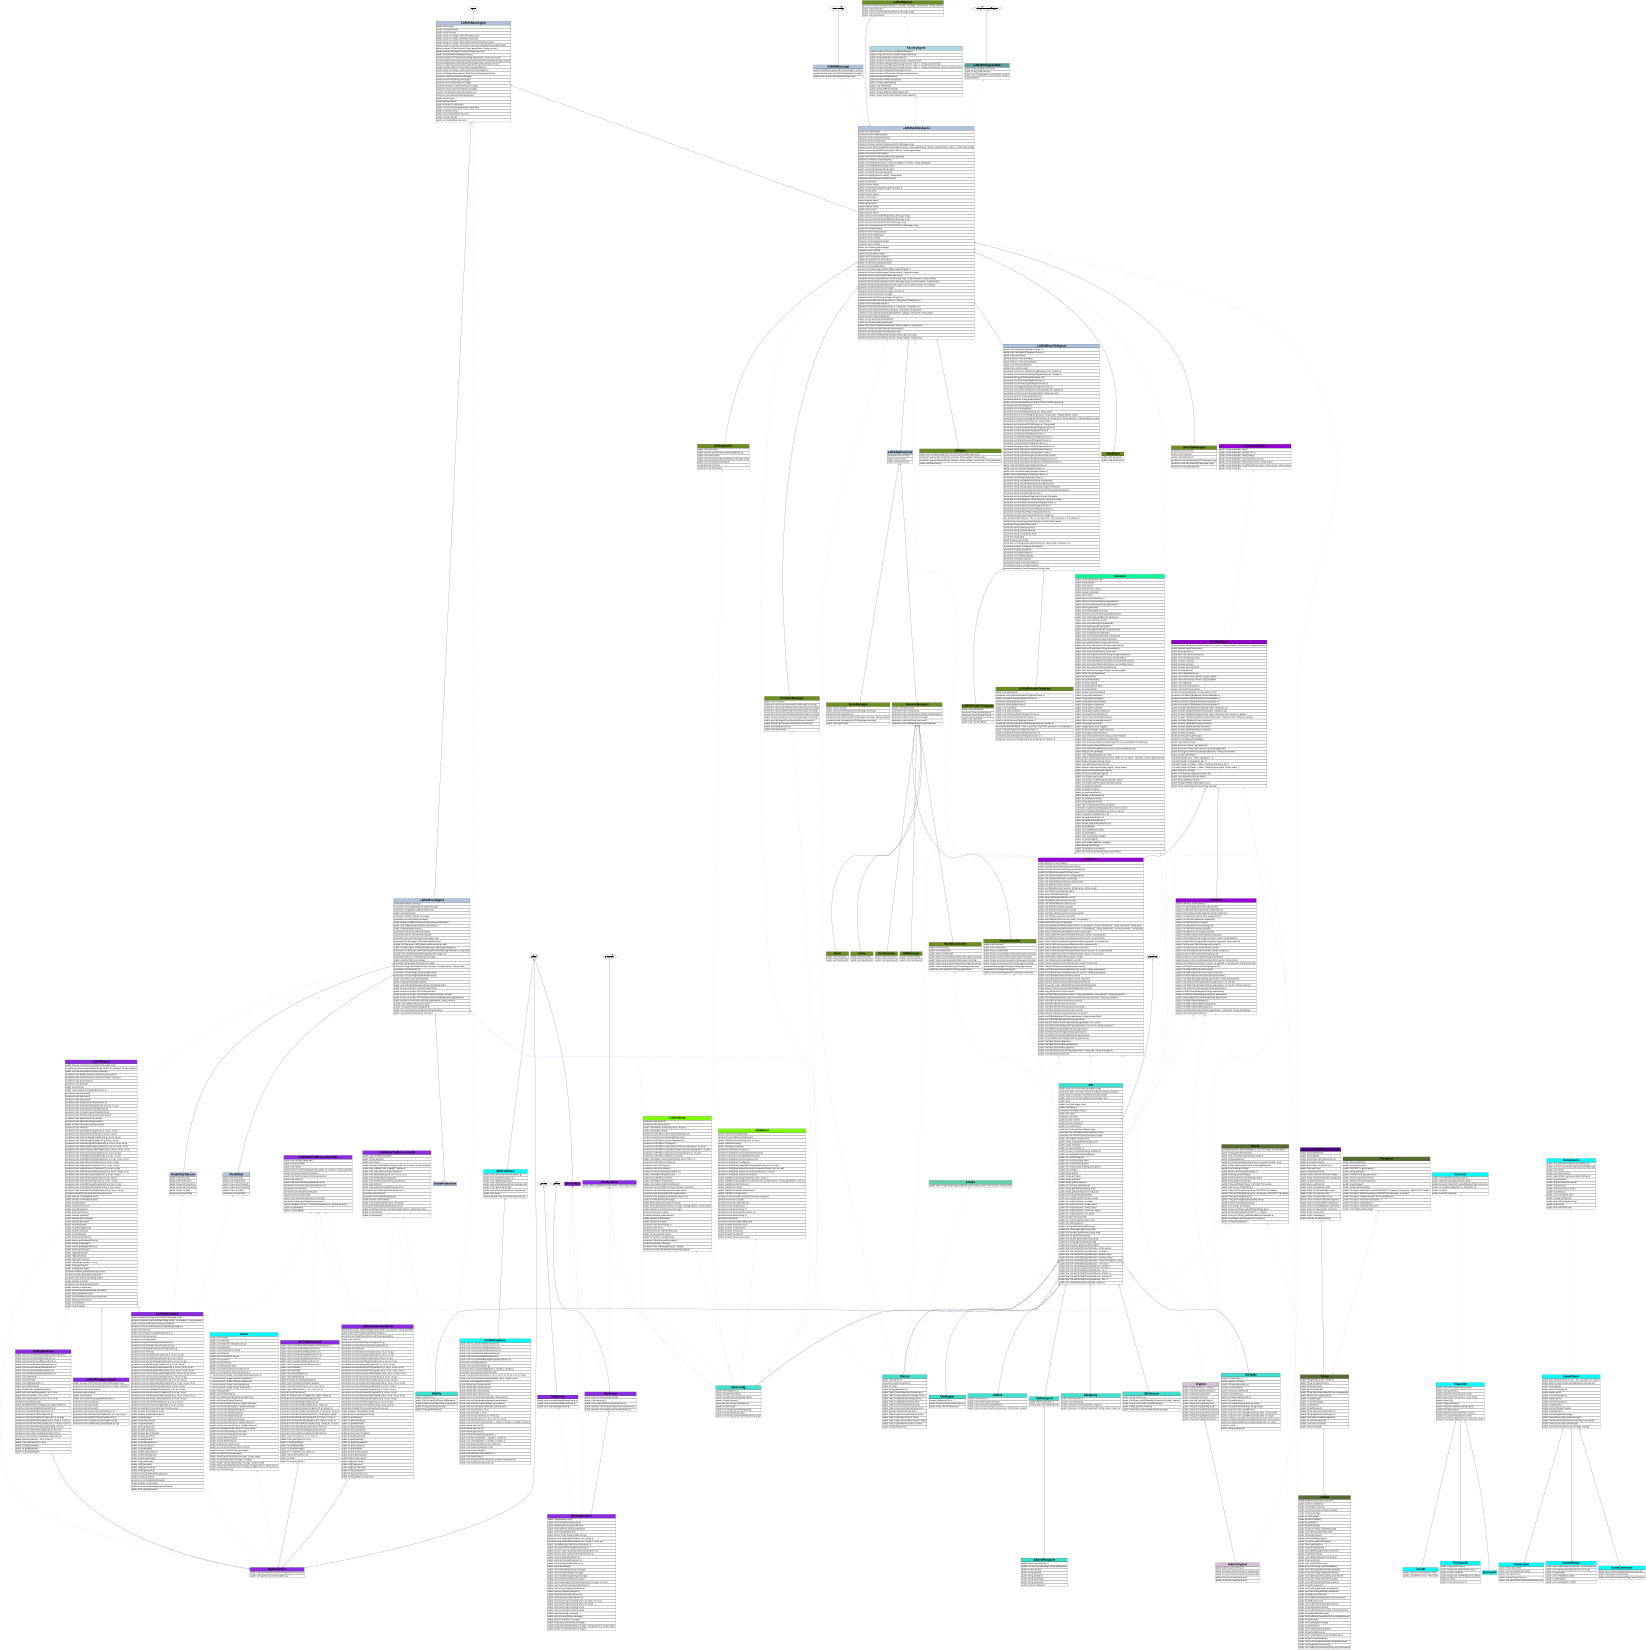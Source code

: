 digraph graphname {
     rankdir="BT"
dpi=600
 size="16,11!";
 margin=0;
LARVABoot LARVABoot [shape=plain, label=<<table border="0" cellborder="1" cellspacing="0"><tr><td bgcolor="Chartreuse"><FONT face="Arial" POINT-SIZE= "24"><b>LARVABoot</b></FONT></td></tr>
<tr><td align="left"><FONT face="Arial" POINT-SIZE= "18"><i>protected void initGUI()</i></FONT></td></tr>
<tr><td align="left"><FONT face="Arial" POINT-SIZE= "18"><i>protected void refreshGUI()</i></FONT></td></tr>
<tr><td align="left"><FONT face="Arial" POINT-SIZE= "18"><i>public LARVABoot Boot(String host, int port)</i></FONT></td></tr>
<tr><td align="left"><FONT face="Arial" POINT-SIZE= "18"><i>public LARVABoot Boot()</i></FONT></td></tr>
<tr><td align="left"><FONT face="Arial" POINT-SIZE= "18"><i>protected LARVABoot doCompleted(String task)</i></FONT></td></tr>
<tr><td align="left"><FONT face="Arial" POINT-SIZE= "18"><i>protected boolean isCompleted(String task)</i></FONT></td></tr>
<tr><td align="left"><FONT face="Arial" POINT-SIZE= "18"><i>protected LARVABoot processArguments()</i></FONT></td></tr>
<tr><td align="left"><FONT face="Arial" POINT-SIZE= "18"><i>protected LARVABoot Configure()</i></FONT></td></tr>
<tr><td align="left"><FONT face="Arial" POINT-SIZE= "18"><i>protected LARVABoot setupJadeConnection(String host, int port)</i></FONT></td></tr>
<tr><td align="left"><FONT face="Arial" POINT-SIZE= "18"><i>protected LARVABoot setupMicroJadeConnection(String host, int port)</i></FONT></td></tr>
<tr><td align="left"><FONT face="Arial" POINT-SIZE= "18"><i>protected LARVABoot selectConnection(String host, int port)</i></FONT></td></tr>
<tr><td align="left"><FONT face="Arial" POINT-SIZE= "18"><i>protected LARVABoot selectConnection()</i></FONT></td></tr>
<tr><td align="left"><FONT face="Arial" POINT-SIZE= "18"><i>public LARVABoot launchAgent(String name, Class c)</i></FONT></td></tr>
<tr><td align="left"><FONT face="Arial" POINT-SIZE= "18"><i>protected LARVABoot Progress()</i></FONT></td></tr>
<tr><td align="left"><FONT face="Arial" POINT-SIZE= "18"><i>protected void Info(String s)</i></FONT></td></tr>
<tr><td align="left"><FONT face="Arial" POINT-SIZE= "18"><i>protected void Error(String s)</i></FONT></td></tr>
<tr><td align="left"><FONT face="Arial" POINT-SIZE= "18"><i>protected void Exception(Exception ex)</i></FONT></td></tr>
<tr><td align="left"><FONT face="Arial" POINT-SIZE= "18"><i>public LARVABoot WaitToClose()</i></FONT></td></tr>
<tr><td align="left"><FONT face="Arial" POINT-SIZE= "18"><i>protected LARVABoot Close()</i></FONT></td></tr>
<tr><td align="left"><FONT face="Arial" POINT-SIZE= "18"><i>public LARVABoot ShutDown()</i></FONT></td></tr>
<tr><td align="left"><FONT face="Arial" POINT-SIZE= "18"><i>public LARVABoot WaitToShutDown()</i></FONT></td></tr>
<tr><td align="left"><FONT face="Arial" POINT-SIZE= "18"><i>protected void turnOff(ContainerController container)</i></FONT></td></tr>
<tr><td align="left"><FONT face="Arial" POINT-SIZE= "18"><i>protected void doSwingLater(Runnable what)</i></FONT></td></tr>
<tr><td align="left"><FONT face="Arial" POINT-SIZE= "18"><i>protected void doSwingWait(Runnable what)</i></FONT></td></tr>
<tr><td align="left"><FONT face="Arial" POINT-SIZE= "18"><i>protected void jadebootListener(ActionEvent e)</i></FONT></td></tr>
<tr><td align="left"><FONT face="Arial" POINT-SIZE= "18"><i>public void Alert(String message)</i></FONT></td></tr>
<tr><td align="left"><FONT face="Arial" POINT-SIZE= "18"><i>public String inputLine(String message)</i></FONT></td></tr>
<tr><td align="left"><FONT face="Arial" POINT-SIZE= "18"><i>public String inputSelect(String message, String[] options, String value)</i></FONT></td></tr>
<tr><td align="left"><FONT face="Arial" POINT-SIZE= "18"><i>public boolean Confirm(String message)</i></FONT></td></tr>
<tr><td align="left"><FONT face="Arial" POINT-SIZE= "18"><i>protected boolean isJade()</i></FONT></td></tr>
<tr><td align="left"><FONT face="Arial" POINT-SIZE= "18"><i>protected boolean isMicroBoot()</i></FONT></td></tr>
<tr><td align="left"><FONT face="Arial" POINT-SIZE= "18"><i>public boolean isShutDown()</i></FONT></td></tr>
<tr><td align="left"><FONT face="Arial" POINT-SIZE= "18"><i>public boolean isEmpty()</i></FONT></td></tr>
<tr><td align="left"><FONT face="Arial" POINT-SIZE= "18"><i>protected void Abort(String s)</i></FONT></td></tr>
<tr><td align="left"><FONT face="Arial" POINT-SIZE= "18"><i>protected void Exit()</i></FONT></td></tr>
<tr><td align="left"><FONT face="Arial" POINT-SIZE= "18"><i>protected boolean isBehindRouter()</i></FONT></td></tr>
<tr><td align="left"><FONT face="Arial" POINT-SIZE= "18"><i>public JFrame getMyFrame()</i></FONT></td></tr>
<tr><td align="left"><FONT face="Arial" POINT-SIZE= "18"><i>public JScrollPane getMyPane()</i></FONT></td></tr>
<tr><td align="left"><FONT face="Arial" POINT-SIZE= "18"><i>protected JTextArea getMessages()</i></FONT></td></tr>
<tr><td align="left"><FONT face="Arial" POINT-SIZE= "18"><i>protected boolean isDebug()</i></FONT></td></tr>
<tr><td align="left"><FONT face="Arial" POINT-SIZE= "18"><i>protected void setDebug(boolean _debug)</i></FONT></td></tr>
<tr><td align="left"><FONT face="Arial" POINT-SIZE= "18"><i>protected String clearMarkDowns(String original)</i></FONT></td></tr>
</table>>]
JADEBoot JADEBoot [shape=plain, label=<<table border="0" cellborder="1" cellspacing="0"><tr><td bgcolor="Chartreuse"><FONT face="Arial" POINT-SIZE= "24"><b>JADEBoot</b></FONT></td></tr>
<tr><td align="left"><FONT face="Arial" POINT-SIZE= "18"><i>public JADEBoot(String[] args)</i></FONT></td></tr>
<tr><td align="left"><FONT face="Arial" POINT-SIZE= "18"><i>protected void initBoot(String[] args)</i></FONT></td></tr>
<tr><td align="left"><FONT face="Arial" POINT-SIZE= "18"><i>public JADEBoot Boot(String host, int port)</i></FONT></td></tr>
<tr><td align="left"><FONT face="Arial" POINT-SIZE= "18"><i>public JADEBoot Boot()</i></FONT></td></tr>
<tr><td align="left"><FONT face="Arial" POINT-SIZE= "18"><i>public JADEBoot Reboot()</i></FONT></td></tr>
<tr><td align="left"><FONT face="Arial" POINT-SIZE= "18"><i>protected JADEBoot Progress()</i></FONT></td></tr>
<tr><td align="left"><FONT face="Arial" POINT-SIZE= "18"><i>protected JADEBoot doCompleted(String task)</i></FONT></td></tr>
<tr><td align="left"><FONT face="Arial" POINT-SIZE= "18"><i>protected boolean isCompleted(String task)</i></FONT></td></tr>
<tr><td align="left"><FONT face="Arial" POINT-SIZE= "18"><i>protected JADEBoot processArguments()</i></FONT></td></tr>
<tr><td align="left"><FONT face="Arial" POINT-SIZE= "18"><i>protected JADEBoot Configure()</i></FONT></td></tr>
<tr><td align="left"><FONT face="Arial" POINT-SIZE= "18"><i>protected JADEBoot setupJadeConnection(String host, int port)</i></FONT></td></tr>
<tr><td align="left"><FONT face="Arial" POINT-SIZE= "18"><i>protected JADEBoot setupMicroJadeConnection(String host, int port)</i></FONT></td></tr>
<tr><td align="left"><FONT face="Arial" POINT-SIZE= "18"><i>protected JADEBoot selectConnection(String host, int port)</i></FONT></td></tr>
<tr><td align="left"><FONT face="Arial" POINT-SIZE= "18"><i>protected JADEBoot selectConnection()</i></FONT></td></tr>
<tr><td align="left"><FONT face="Arial" POINT-SIZE= "18"><i>public JADEBoot launchAgent(String name, Class c)</i></FONT></td></tr>
<tr><td align="left"><FONT face="Arial" POINT-SIZE= "18"><i>public JADEBoot launchAgentContainer(String containerName, String agentName, Class c)</i></FONT></td></tr>
<tr><td align="left"><FONT face="Arial" POINT-SIZE= "18"><i>public JADEBoot WaitToClose()</i></FONT></td></tr>
<tr><td align="left"><FONT face="Arial" POINT-SIZE= "18"><i>public JADEBoot Close()</i></FONT></td></tr>
<tr><td align="left"><FONT face="Arial" POINT-SIZE= "18"><i>public JADEBoot WaitAndShutDown()</i></FONT></td></tr>
<tr><td align="left"><FONT face="Arial" POINT-SIZE= "18"><i>public JADEBoot ShutDown()</i></FONT></td></tr>
<tr><td align="left"><FONT face="Arial" POINT-SIZE= "18"><i>protected void turnOff(ContainerController container)</i></FONT></td></tr>
<tr><td align="left"><FONT face="Arial" POINT-SIZE= "18"><i>protected boolean isJade()</i></FONT></td></tr>
<tr><td align="left"><FONT face="Arial" POINT-SIZE= "18"><i>protected boolean isMicroBoot()</i></FONT></td></tr>
<tr><td align="left"><FONT face="Arial" POINT-SIZE= "18"><i>protected void Info(String s)</i></FONT></td></tr>
<tr><td align="left"><FONT face="Arial" POINT-SIZE= "18"><i>protected void Error(String s)</i></FONT></td></tr>
<tr><td align="left"><FONT face="Arial" POINT-SIZE= "18"><i>protected void Exception(Exception ex)</i></FONT></td></tr>
<tr><td align="left"><FONT face="Arial" POINT-SIZE= "18"><i>protected void Abort(String s)</i></FONT></td></tr>
<tr><td align="left"><FONT face="Arial" POINT-SIZE= "18"><i>protected void Exit()</i></FONT></td></tr>
<tr><td align="left"><FONT face="Arial" POINT-SIZE= "18"><i>protected boolean isBehindRouter()</i></FONT></td></tr>
<tr><td align="left"><FONT face="Arial" POINT-SIZE= "18"><i>public boolean activateLocks()</i></FONT></td></tr>
<tr><td align="left"><FONT face="Arial" POINT-SIZE= "18"><i>public boolean isShutDown()</i></FONT></td></tr>
<tr><td align="left"><FONT face="Arial" POINT-SIZE= "18"><i>public boolean isReboot()</i></FONT></td></tr>
<tr><td align="left"><FONT face="Arial" POINT-SIZE= "18"><i>public boolean mustWait()</i></FONT></td></tr>
<tr><td align="left"><FONT face="Arial" POINT-SIZE= "18"><i>public boolean deactivateLocks()</i></FONT></td></tr>
</table>>]
Session Session [shape=plain, label=<<table border="0" cellborder="1" cellspacing="0"><tr><td bgcolor="MediumSpringGreen"><FONT face="Arial" POINT-SIZE= "24"><b>Session</b></FONT></td></tr>
<tr><td align="left"><FONT face="Arial" POINT-SIZE= "18"><i>public Session(DBA2122 db)</i></FONT></td></tr>
<tr><td align="left"><FONT face="Arial" POINT-SIZE= "18"><i>public String open()</i></FONT></td></tr>
<tr><td align="left"><FONT face="Arial" POINT-SIZE= "18"><i>public void close()</i></FONT></td></tr>
<tr><td align="left"><FONT face="Arial" POINT-SIZE= "18"><i>public final Session clear()</i></FONT></td></tr>
<tr><td align="left"><FONT face="Arial" POINT-SIZE= "18"><i>public boolean isEmpty()</i></FONT></td></tr>
<tr><td align="left"><FONT face="Arial" POINT-SIZE= "18"><i>public Ole toOle()</i></FONT></td></tr>
<tr><td align="left"><FONT face="Arial" POINT-SIZE= "18"><i>public Session fromOle(Ole o)</i></FONT></td></tr>
<tr><td align="left"><FONT face="Arial" POINT-SIZE= "18"><i>public Session setOwner(String agentName)</i></FONT></td></tr>
<tr><td align="left"><FONT face="Arial" POINT-SIZE= "18"><i>public Session addGuest(String agentName)</i></FONT></td></tr>
<tr><td align="left"><FONT face="Arial" POINT-SIZE= "18"><i>public World getWorld()</i></FONT></td></tr>
<tr><td align="left"><FONT face="Arial" POINT-SIZE= "18"><i>public void setWorld(World world)</i></FONT></td></tr>
<tr><td align="left"><FONT face="Arial" POINT-SIZE= "18"><i>public Session setContext(String problemName)</i></FONT></td></tr>
<tr><td align="left"><FONT face="Arial" POINT-SIZE= "18"><i>public void setDatabase(DBA2122 database)</i></FONT></td></tr>
<tr><td align="left"><FONT face="Arial" POINT-SIZE= "18"><i>public void setUserID(int userID)</i></FONT></td></tr>
<tr><td align="left"><FONT face="Arial" POINT-SIZE= "18"><i>public void setProblemID(int problemID)</i></FONT></td></tr>
<tr><td align="left"><FONT face="Arial" POINT-SIZE= "18"><i>public void setGroupID(int groupID)</i></FONT></td></tr>
<tr><td align="left"><FONT face="Arial" POINT-SIZE= "18"><i>public void setAssignmentID(int assignmentID)</i></FONT></td></tr>
<tr><td align="left"><FONT face="Arial" POINT-SIZE= "18"><i>public void setAgentID(int agentID)</i></FONT></td></tr>
<tr><td align="left"><FONT face="Arial" POINT-SIZE= "18"><i>public void setIsIndividual(boolean isIndividual)</i></FONT></td></tr>
<tr><td align="left"><FONT face="Arial" POINT-SIZE= "18"><i>public void setUserName(String userName)</i></FONT></td></tr>
<tr><td align="left"><FONT face="Arial" POINT-SIZE= "18"><i>public void setAgentName(String agentName)</i></FONT></td></tr>
<tr><td align="left"><FONT face="Arial" POINT-SIZE= "18"><i>public void setProblemName(String problemName)</i></FONT></td></tr>
<tr><td align="left"><FONT face="Arial" POINT-SIZE= "18"><i>public void setGroupName(String groupName)</i></FONT></td></tr>
<tr><td align="left"><FONT face="Arial" POINT-SIZE= "18"><i>public void setSessionID(String sessionID)</i></FONT></td></tr>
<tr><td align="left"><FONT face="Arial" POINT-SIZE= "18"><i>public void setAssignmentName(String assignmentName)</i></FONT></td></tr>
<tr><td align="left"><FONT face="Arial" POINT-SIZE= "18"><i>public void setControllerName(String controllerName)</i></FONT></td></tr>
<tr><td align="left"><FONT face="Arial" POINT-SIZE= "18"><i>public void setProblemMilestones(OleList problemMilestones)</i></FONT></td></tr>
<tr><td align="left"><FONT face="Arial" POINT-SIZE= "18"><i>public void setSessionMilestones(OleList sessionMilestones)</i></FONT></td></tr>
<tr><td align="left"><FONT face="Arial" POINT-SIZE= "18"><i>public void setLastAction(String lastAction)</i></FONT></td></tr>
<tr><td align="left"><FONT face="Arial" POINT-SIZE= "18"><i>public void setSessionLogger(Logger sessionLogger)</i></FONT></td></tr>
<tr><td align="left"><FONT face="Arial" POINT-SIZE= "18"><i>public DBA2122 getDatabase()</i></FONT></td></tr>
<tr><td align="left"><FONT face="Arial" POINT-SIZE= "18"><i>public int getUserID()</i></FONT></td></tr>
<tr><td align="left"><FONT face="Arial" POINT-SIZE= "18"><i>public int getProblemID()</i></FONT></td></tr>
<tr><td align="left"><FONT face="Arial" POINT-SIZE= "18"><i>public int getGroupID()</i></FONT></td></tr>
<tr><td align="left"><FONT face="Arial" POINT-SIZE= "18"><i>public int getAssignmentID()</i></FONT></td></tr>
<tr><td align="left"><FONT face="Arial" POINT-SIZE= "18"><i>public int getAgentID()</i></FONT></td></tr>
<tr><td align="left"><FONT face="Arial" POINT-SIZE= "18"><i>public boolean getIsIndividual()</i></FONT></td></tr>
<tr><td align="left"><FONT face="Arial" POINT-SIZE= "18"><i>public String getUserName()</i></FONT></td></tr>
<tr><td align="left"><FONT face="Arial" POINT-SIZE= "18"><i>public String getAgentName()</i></FONT></td></tr>
<tr><td align="left"><FONT face="Arial" POINT-SIZE= "18"><i>public String getProblemName()</i></FONT></td></tr>
<tr><td align="left"><FONT face="Arial" POINT-SIZE= "18"><i>public String getGroupName()</i></FONT></td></tr>
<tr><td align="left"><FONT face="Arial" POINT-SIZE= "18"><i>public String getSessionID()</i></FONT></td></tr>
<tr><td align="left"><FONT face="Arial" POINT-SIZE= "18"><i>public String getAssignmentName()</i></FONT></td></tr>
<tr><td align="left"><FONT face="Arial" POINT-SIZE= "18"><i>public String getControllerName()</i></FONT></td></tr>
<tr><td align="left"><FONT face="Arial" POINT-SIZE= "18"><i>public OleList getProblemMilestones()</i></FONT></td></tr>
<tr><td align="left"><FONT face="Arial" POINT-SIZE= "18"><i>public OleList getSessionMilestones()</i></FONT></td></tr>
<tr><td align="left"><FONT face="Arial" POINT-SIZE= "18"><i>public String getLastAction()</i></FONT></td></tr>
<tr><td align="left"><FONT face="Arial" POINT-SIZE= "18"><i>public Logger getSessionLogger()</i></FONT></td></tr>
<tr><td align="left"><FONT face="Arial" POINT-SIZE= "18"><i>public ArrayList&lt;Integer&gt; getFellowsID()</i></FONT></td></tr>
<tr><td align="left"><FONT face="Arial" POINT-SIZE= "18"><i>public String getContainerName()</i></FONT></td></tr>
<tr><td align="left"><FONT face="Arial" POINT-SIZE= "18"><i>public void setContainerName(String containerName)</i></FONT></td></tr>
<tr><td align="left"><FONT face="Arial" POINT-SIZE= "18"><i>public OleList getSessionMilestonesMissing()</i></FONT></td></tr>
<tr><td align="left"><FONT face="Arial" POINT-SIZE= "18"><i>public void setSessionMilestonesMissing(OleList sessionMilestonesMissing)</i></FONT></td></tr>
<tr><td align="left"><FONT face="Arial" POINT-SIZE= "18"><i>public OleList getAchievedMilestones()</i></FONT></td></tr>
<tr><td align="left"><FONT face="Arial" POINT-SIZE= "18"><i>public void setAchievedMilestones(OleList achievedMilestones)</i></FONT></td></tr>
<tr><td align="left"><FONT face="Arial" POINT-SIZE= "18"><i>public Map2DColor getMap()</i></FONT></td></tr>
<tr><td align="left"><FONT face="Arial" POINT-SIZE= "18"><i>public void setMap(Map2DColor map)</i></FONT></td></tr>
<tr><td align="left"><FONT face="Arial" POINT-SIZE= "18"><i>public liveBot registerAgent(String name, Roles rol, int basex, int basey, OleList attachments)</i></FONT></td></tr>
<tr><td align="left"><FONT face="Arial" POINT-SIZE= "18"><i>public liveBot findAgent(String name)</i></FONT></td></tr>
<tr><td align="left"><FONT face="Arial" POINT-SIZE= "18"><i>public void addTrace(String record)</i></FONT></td></tr>
<tr><td align="left"><FONT face="Arial" POINT-SIZE= "18"><i>public boolean execAgent(liveBot agent, String action)</i></FONT></td></tr>
<tr><td align="left"><FONT face="Arial" POINT-SIZE= "18"><i>public void checkStatus(liveBot agent)</i></FONT></td></tr>
<tr><td align="left"><FONT face="Arial" POINT-SIZE= "18"><i>public String isGoal(liveBot agent)</i></FONT></td></tr>
<tr><td align="left"><FONT face="Arial" POINT-SIZE= "18"><i>public JsonObject getGoals()</i></FONT></td></tr>
<tr><td align="left"><FONT face="Arial" POINT-SIZE= "18"><i>public JsonObject readPerceptions(liveBot agent)</i></FONT></td></tr>
<tr><td align="left"><FONT face="Arial" POINT-SIZE= "18"><i>public JsonObject getPerceptions(liveBot agent)</i></FONT></td></tr>
<tr><td align="left"><FONT face="Arial" POINT-SIZE= "18"><i>public int getNumPayload()</i></FONT></td></tr>
<tr><td align="left"><FONT face="Arial" POINT-SIZE= "18"><i>public int getNumSteps()</i></FONT></td></tr>
<tr><td align="left"><FONT face="Arial" POINT-SIZE= "18"><i>public int getEnergyBurnt()</i></FONT></td></tr>
<tr><td align="left"><FONT face="Arial" POINT-SIZE= "18"><i>public boolean hasDistances()</i></FONT></td></tr>
<tr><td align="left"><FONT face="Arial" POINT-SIZE= "18"><i>public int getElapsedTime()</i></FONT></td></tr>
<tr><td align="left"><FONT face="Arial" POINT-SIZE= "18"><i>public String getOpenDate()</i></FONT></td></tr>
<tr><td align="left"><FONT face="Arial" POINT-SIZE= "18"><i>public void setOpenDate(String sthOpen)</i></FONT></td></tr>
<tr><td align="left"><FONT face="Arial" POINT-SIZE= "18"><i>protected int getSensorRange(glossary.sensors name)</i></FONT></td></tr>
<tr><td align="left"><FONT face="Arial" POINT-SIZE= "18"><i>protected int getBurnRatio(glossary.sensors name)</i></FONT></td></tr>
<tr><td align="left"><FONT face="Arial" POINT-SIZE= "18"><i>public int getMaxVisibility(Roles rol)</i></FONT></td></tr>
<tr><td align="left"><FONT face="Arial" POINT-SIZE= "18"><i>public int getRange(Roles rol)</i></FONT></td></tr>
<tr><td align="left"><FONT face="Arial" POINT-SIZE= "18"><i>public int getMaxLevel(Roles r)</i></FONT></td></tr>
<tr><td align="left"><FONT face="Arial" POINT-SIZE= "18"><i>public double getBurnRate(Roles rol)</i></FONT></td></tr>
<tr><td align="left"><FONT face="Arial" POINT-SIZE= "18"><i>public int getWidth()</i></FONT></td></tr>
<tr><td align="left"><FONT face="Arial" POINT-SIZE= "18"><i>public void setWidth(int width)</i></FONT></td></tr>
<tr><td align="left"><FONT face="Arial" POINT-SIZE= "18"><i>public int getHeight()</i></FONT></td></tr>
<tr><td align="left"><FONT face="Arial" POINT-SIZE= "18"><i>public void setHeight(int height)</i></FONT></td></tr>
<tr><td align="left"><FONT face="Arial" POINT-SIZE= "18"><i>public int getMaxflight()</i></FONT></td></tr>
<tr><td align="left"><FONT face="Arial" POINT-SIZE= "18"><i>public void setMaxflight(int maxflight)</i></FONT></td></tr>
<tr><td align="left"><FONT face="Arial" POINT-SIZE= "18"><i>public boolean isSolved()</i></FONT></td></tr>
<tr><td align="left"><FONT face="Arial" POINT-SIZE= "18"><i>public String getSessionAlias()</i></FONT></td></tr>
<tr><td align="left"><FONT face="Arial" POINT-SIZE= "18"><i>public void setSessionAlias(String sessionAlias)</i></FONT></td></tr>
</table>>]
OleQuery OleQuery [shape=plain, label=<<table border="0" cellborder="1" cellspacing="0"><tr><td bgcolor="Turquoise"><FONT face="Arial" POINT-SIZE= "24"><b>OleQuery</b></FONT></td></tr>
<tr><td align="left"><FONT face="Arial" POINT-SIZE= "18"><i>public OleQuery(Ole o)</i></FONT></td></tr>
<tr><td align="left"><FONT face="Arial" POINT-SIZE= "18"><i>private void InitQuery()</i></FONT></td></tr>
<tr><td align="left"><FONT face="Arial" POINT-SIZE= "18"><i>public OleQuery Pair(String field, Object o)</i></FONT></td></tr>
<tr><td align="left"><FONT face="Arial" POINT-SIZE= "18"><i>public OleQuery Condition(String field, String comp, Object o)</i></FONT></td></tr>
</table>>]
Ole Ole [shape=plain, label=<<table border="0" cellborder="1" cellspacing="0"><tr><td bgcolor="Turquoise"><FONT face="Arial" POINT-SIZE= "24"><b>Ole</b></FONT></td></tr>
<tr><td align="left"><FONT face="Arial" POINT-SIZE= "18"><i>public static Ole Json2Ole(JsonObject jsole)</i></FONT></td></tr>
<tr><td align="left"><FONT face="Arial" POINT-SIZE= "18"><i>protected static JsonValue Ole2JsonValue(JsonValue jsobject)</i></FONT></td></tr>
<tr><td align="left"><FONT face="Arial" POINT-SIZE= "18"><i>public static JsonObject Ole2PlainJson(Ole odata)</i></FONT></td></tr>
<tr><td align="left"><FONT face="Arial" POINT-SIZE= "18"><i>public static List&lt;String&gt; allNames(JsonObject jso)</i></FONT></td></tr>
<tr><td align="left"><FONT face="Arial" POINT-SIZE= "18"><i>public Ole()</i></FONT></td></tr>
<tr><td align="left"><FONT face="Arial" POINT-SIZE= "18"><i>public Ole(JsonObject jsole)</i></FONT></td></tr>
<tr><td align="left"><FONT face="Arial" POINT-SIZE= "18"><i>public Ole(String s)</i></FONT></td></tr>
<tr><td align="left"><FONT face="Arial" POINT-SIZE= "18"><i>protected JsonObject meta()</i></FONT></td></tr>
<tr><td align="left"><FONT face="Arial" POINT-SIZE= "18"><i>public Ole clear()</i></FONT></td></tr>
<tr><td align="left"><FONT face="Arial" POINT-SIZE= "18"><i>protected void Init()</i></FONT></td></tr>
<tr><td align="left"><FONT face="Arial" POINT-SIZE= "18"><i>public boolean isOle()</i></FONT></td></tr>
<tr><td align="left"><FONT face="Arial" POINT-SIZE= "18"><i>public boolean isEmpty()</i></FONT></td></tr>
<tr><td align="left"><FONT face="Arial" POINT-SIZE= "18"><i>public Ole set(String s)</i></FONT></td></tr>
<tr><td align="left"><FONT face="Arial" POINT-SIZE= "18"><i>public Ole fromJson(JsonObject jsole)</i></FONT></td></tr>
<tr><td align="left"><FONT face="Arial" POINT-SIZE= "18"><i>protected Ole fromPlainJson(JsonObject jsole)</i></FONT></td></tr>
<tr><td align="left"><FONT face="Arial" POINT-SIZE= "18"><i>protected Ole fromFullJson(JsonObject jsole)</i></FONT></td></tr>
<tr><td align="left"><FONT face="Arial" POINT-SIZE= "18"><i>public JsonObject toPlainJson()</i></FONT></td></tr>
<tr><td align="left"><FONT face="Arial" POINT-SIZE= "18"><i>public String toString(WriterConfig wcon)</i></FONT></td></tr>
<tr><td align="left"><FONT face="Arial" POINT-SIZE= "18"><i>public String toString()</i></FONT></td></tr>
<tr><td align="left"><FONT face="Arial" POINT-SIZE= "18"><i>public Ole parse(String s)</i></FONT></td></tr>
<tr><td align="left"><FONT face="Arial" POINT-SIZE= "18"><i>public boolean checkField(String fieldName)</i></FONT></td></tr>
<tr><td align="left"><FONT face="Arial" POINT-SIZE= "18"><i>public Ole addField(String fieldName)</i></FONT></td></tr>
<tr><td align="left"><FONT face="Arial" POINT-SIZE= "18"><i>public Ole setID(String id)</i></FONT></td></tr>
<tr><td align="left"><FONT face="Arial" POINT-SIZE= "18"><i>public Ole setType(String type)</i></FONT></td></tr>
<tr><td align="left"><FONT face="Arial" POINT-SIZE= "18"><i>public Ole setDate(String date)</i></FONT></td></tr>
<tr><td align="left"><FONT face="Arial" POINT-SIZE= "18"><i>public Ole setDescription(String description)</i></FONT></td></tr>
<tr><td align="left"><FONT face="Arial" POINT-SIZE= "18"><i>public Ole setOle()</i></FONT></td></tr>
<tr><td align="left"><FONT face="Arial" POINT-SIZE= "18"><i>public String getID()</i></FONT></td></tr>
<tr><td align="left"><FONT face="Arial" POINT-SIZE= "18"><i>public String getType()</i></FONT></td></tr>
<tr><td align="left"><FONT face="Arial" POINT-SIZE= "18"><i>public String getDate()</i></FONT></td></tr>
<tr><td align="left"><FONT face="Arial" POINT-SIZE= "18"><i>public String getDescription()</i></FONT></td></tr>
<tr><td align="left"><FONT face="Arial" POINT-SIZE= "18"><i>public List&lt;String&gt; getFieldList()</i></FONT></td></tr>
<tr><td align="left"><FONT face="Arial" POINT-SIZE= "18"><i>public String getFieldType(String field)</i></FONT></td></tr>
<tr><td align="left"><FONT face="Arial" POINT-SIZE= "18"><i>public String getValueType(JsonValue jsv)</i></FONT></td></tr>
<tr><td align="left"><FONT face="Arial" POINT-SIZE= "18"><i>public final Ole getOle(String field)</i></FONT></td></tr>
<tr><td align="left"><FONT face="Arial" POINT-SIZE= "18"><i>public Ole set(String field, boolean value)</i></FONT></td></tr>
<tr><td align="left"><FONT face="Arial" POINT-SIZE= "18"><i>public Ole set(String field, int value)</i></FONT></td></tr>
<tr><td align="left"><FONT face="Arial" POINT-SIZE= "18"><i>public Ole set(String field, double value)</i></FONT></td></tr>
<tr><td align="left"><FONT face="Arial" POINT-SIZE= "18"><i>public Ole set(String field, String value)</i></FONT></td></tr>
<tr><td align="left"><FONT face="Arial" POINT-SIZE= "18"><i>public Ole set(String field, JsonArray value)</i></FONT></td></tr>
<tr><td align="left"><FONT face="Arial" POINT-SIZE= "18"><i>public Ole set(String field, Ole value)</i></FONT></td></tr>
<tr><td align="left"><FONT face="Arial" POINT-SIZE= "18"><i>public boolean isEncrypted()</i></FONT></td></tr>
<tr><td align="left"><FONT face="Arial" POINT-SIZE= "18"><i>public Ole onEncryption(Cryptor myc)</i></FONT></td></tr>
<tr><td align="left"><FONT face="Arial" POINT-SIZE= "18"><i>public Ole offEncryption()</i></FONT></td></tr>
<tr><td align="left"><FONT face="Arial" POINT-SIZE= "18"><i>public Ole loadFile(String fullfilename)</i></FONT></td></tr>
<tr><td align="left"><FONT face="Arial" POINT-SIZE= "18"><i>public final String getField(String field)</i></FONT></td></tr>
<tr><td align="left"><FONT face="Arial" POINT-SIZE= "18"><i>public final boolean getBoolean(String field)</i></FONT></td></tr>
<tr><td align="left"><FONT face="Arial" POINT-SIZE= "18"><i>public final int getInt(String field)</i></FONT></td></tr>
<tr><td align="left"><FONT face="Arial" POINT-SIZE= "18"><i>public final double getDouble(String field)</i></FONT></td></tr>
<tr><td align="left"><FONT face="Arial" POINT-SIZE= "18"><i>public final String getString(String field)</i></FONT></td></tr>
<tr><td align="left"><FONT face="Arial" POINT-SIZE= "18"><i>public final ArrayList getArray(String field)</i></FONT></td></tr>
<tr><td align="left"><FONT face="Arial" POINT-SIZE= "18"><i>public final Ole setField(String fieldname, String value)</i></FONT></td></tr>
<tr><td align="left"><FONT face="Arial" POINT-SIZE= "18"><i>public final Ole setField(String fieldname, int value)</i></FONT></td></tr>
<tr><td align="left"><FONT face="Arial" POINT-SIZE= "18"><i>public final Ole setField(String fieldname, double value)</i></FONT></td></tr>
<tr><td align="left"><FONT face="Arial" POINT-SIZE= "18"><i>public final Ole setField(String fieldname, boolean value)</i></FONT></td></tr>
<tr><td align="left"><FONT face="Arial" POINT-SIZE= "18"><i>public final Ole setField(String fieldname, ArrayList&lt;Object&gt; value)</i></FONT></td></tr>
<tr><td align="left"><FONT face="Arial" POINT-SIZE= "18"><i>public final Ole setField(String fieldname, Ole value)</i></FONT></td></tr>
<tr><td align="left"><FONT face="Arial" POINT-SIZE= "18"><i>public final Ole addToField(String fieldname, String v)</i></FONT></td></tr>
<tr><td align="left"><FONT face="Arial" POINT-SIZE= "18"><i>public final Ole addToField(String fieldname, int v)</i></FONT></td></tr>
<tr><td align="left"><FONT face="Arial" POINT-SIZE= "18"><i>public final Ole addToField(String fieldname, double v)</i></FONT></td></tr>
<tr><td align="left"><FONT face="Arial" POINT-SIZE= "18"><i>public final Ole addToField(String fieldname, boolean v)</i></FONT></td></tr>
<tr><td align="left"><FONT face="Arial" POINT-SIZE= "18"><i>public final Ole addToField(String fieldname, Ole v)</i></FONT></td></tr>
<tr><td align="left"><FONT face="Arial" POINT-SIZE= "18"><i>public Ole setFieldGeneric(String field, Object s)</i></FONT></td></tr>
</table>>]
OleTable OleTable [shape=plain, label=<<table border="0" cellborder="1" cellspacing="0"><tr><td bgcolor="Turquoise"><FONT face="Arial" POINT-SIZE= "24"><b>OleTable</b></FONT></td></tr>
<tr><td align="left"><FONT face="Arial" POINT-SIZE= "18"><i>public OleTable(Ole o)</i></FONT></td></tr>
<tr><td align="left"><FONT face="Arial" POINT-SIZE= "18"><i>public boolean isEmpty()</i></FONT></td></tr>
<tr><td align="left"><FONT face="Arial" POINT-SIZE= "18"><i>public OleTable(ResultSet rs)</i></FONT></td></tr>
<tr><td align="left"><FONT face="Arial" POINT-SIZE= "18"><i>private void InitTable()</i></FONT></td></tr>
<tr><td align="left"><FONT face="Arial" POINT-SIZE= "18"><i>public JsonArray rawRows()</i></FONT></td></tr>
<tr><td align="left"><FONT face="Arial" POINT-SIZE= "18"><i>private void initRows()</i></FONT></td></tr>
<tr><td align="left"><FONT face="Arial" POINT-SIZE= "18"><i>public OleTable addRow(Ole o)</i></FONT></td></tr>
<tr><td align="left"><FONT face="Arial" POINT-SIZE= "18"><i>public Ole getRow(int r)</i></FONT></td></tr>
<tr><td align="left"><FONT face="Arial" POINT-SIZE= "18"><i>public Ole getRow(String field, int value)</i></FONT></td></tr>
<tr><td align="left"><FONT face="Arial" POINT-SIZE= "18"><i>public Ole getRow(String field, String value)</i></FONT></td></tr>
<tr><td align="left"><FONT face="Arial" POINT-SIZE= "18"><i>public ArrayList&lt;Ole&gt; getAllRows()</i></FONT></td></tr>
<tr><td align="left"><FONT face="Arial" POINT-SIZE= "18"><i>public ArrayList&lt;Ole&gt; getAllRows(String field, String value)</i></FONT></td></tr>
<tr><td align="left"><FONT face="Arial" POINT-SIZE= "18"><i>public ArrayList&lt;Ole&gt; getAllRows(String field, int value)</i></FONT></td></tr>
<tr><td align="left"><FONT face="Arial" POINT-SIZE= "18"><i>public OleTable getAllRowsOleTable(String field, String value)</i></FONT></td></tr>
<tr><td align="left"><FONT face="Arial" POINT-SIZE= "18"><i>public OleTable getAllRowsOleTable(String field, int value)</i></FONT></td></tr>
<tr><td align="left"><FONT face="Arial" POINT-SIZE= "18"><i>public int size()</i></FONT></td></tr>
<tr><td align="left"><FONT face="Arial" POINT-SIZE= "18"><i>public String prettyprint()</i></FONT></td></tr>
</table>>]
AdminPassport AdminPassport [shape=plain, label=<<table border="0" cellborder="1" cellspacing="0"><tr><td bgcolor="Turquoise"><FONT face="Arial" POINT-SIZE= "24"><b>AdminPassport</b></FONT></td></tr>
<tr><td align="left"><FONT face="Arial" POINT-SIZE= "18"><i>public AdminPassport(Ole o)</i></FONT></td></tr>
<tr><td align="left"><FONT face="Arial" POINT-SIZE= "18"><i>public Ole loadEncryptedFile(String fullfilename)</i></FONT></td></tr>
<tr><td align="left"><FONT face="Arial" POINT-SIZE= "18"><i>public int getUserID()</i></FONT></td></tr>
<tr><td align="left"><FONT face="Arial" POINT-SIZE= "18"><i>public String getCid()</i></FONT></td></tr>
<tr><td align="left"><FONT face="Arial" POINT-SIZE= "18"><i>public String getAlias()</i></FONT></td></tr>
<tr><td align="left"><FONT face="Arial" POINT-SIZE= "18"><i>public String getEmail()</i></FONT></td></tr>
<tr><td align="left"><FONT face="Arial" POINT-SIZE= "18"><i>public String getName()</i></FONT></td></tr>
<tr><td align="left"><FONT face="Arial" POINT-SIZE= "18"><i>public boolean isEmpty()</i></FONT></td></tr>
</table>>]
OleFile OleFile [shape=plain, label=<<table border="0" cellborder="1" cellspacing="0"><tr><td bgcolor="Turquoise"><FONT face="Arial" POINT-SIZE= "24"><b>OleFile</b></FONT></td></tr>
<tr><td align="left"><FONT face="Arial" POINT-SIZE= "18"><i>public OleFile(Ole o)</i></FONT></td></tr>
<tr><td align="left"><FONT face="Arial" POINT-SIZE= "18"><i>public OleFile loadFile(String fullfilename)</i></FONT></td></tr>
<tr><td align="left"><FONT face="Arial" POINT-SIZE= "18"><i>public boolean saveFile(String outputfolder)</i></FONT></td></tr>
<tr><td align="left"><FONT face="Arial" POINT-SIZE= "18"><i>public String getStringContent()</i></FONT></td></tr>
<tr><td align="left"><FONT face="Arial" POINT-SIZE= "18"><i>public String getFileName()</i></FONT></td></tr>
</table>>]
OleSensor OleSensor [shape=plain, label=<<table border="0" cellborder="1" cellspacing="0"><tr><td bgcolor="Turquoise"><FONT face="Arial" POINT-SIZE= "24"><b>OleSensor</b></FONT></td></tr>
<tr><td align="left"><FONT face="Arial" POINT-SIZE= "18"><i>public OleSensor(Ole o)</i></FONT></td></tr>
<tr><td align="left"><FONT face="Arial" POINT-SIZE= "18"><i>public OleSensor setAllReadings(ArrayList&lt;Double&gt; values)</i></FONT></td></tr>
<tr><td align="left"><FONT face="Arial" POINT-SIZE= "18"><i>public ArrayList&lt;Double&gt; getAllReadings()</i></FONT></td></tr>
<tr><td align="left"><FONT face="Arial" POINT-SIZE= "18"><i>public String getSensorName()</i></FONT></td></tr>
<tr><td align="left"><FONT face="Arial" POINT-SIZE= "18"><i>public OleSensor setSensorName(String name)</i></FONT></td></tr>
</table>>]
OleList OleList [shape=plain, label=<<table border="0" cellborder="1" cellspacing="0"><tr><td bgcolor="Turquoise"><FONT face="Arial" POINT-SIZE= "24"><b>OleList</b></FONT></td></tr>
<tr><td align="left"><FONT face="Arial" POINT-SIZE= "18"><i>public OleList(Ole o)</i></FONT></td></tr>
<tr><td align="left"><FONT face="Arial" POINT-SIZE= "18"><i>protected JsonArray getList()</i></FONT></td></tr>
<tr><td align="left"><FONT face="Arial" POINT-SIZE= "18"><i>public int size()</i></FONT></td></tr>
<tr><td align="left"><FONT face="Arial" POINT-SIZE= "18"><i>public String getItem(int i)</i></FONT></td></tr>
<tr><td align="left"><FONT face="Arial" POINT-SIZE= "18"><i>public OleList addUniqueItem(String item)</i></FONT></td></tr>
<tr><td align="left"><FONT face="Arial" POINT-SIZE= "18"><i>public OleList addUniqueItem(String[] items)</i></FONT></td></tr>
<tr><td align="left"><FONT face="Arial" POINT-SIZE= "18"><i>public OleList addDupItem(String[] items)</i></FONT></td></tr>
<tr><td align="left"><FONT face="Arial" POINT-SIZE= "18"><i>public OleList addDupItem(String item)</i></FONT></td></tr>
<tr><td align="left"><FONT face="Arial" POINT-SIZE= "18"><i>public OleList removeItem(String item)</i></FONT></td></tr>
<tr><td align="left"><FONT face="Arial" POINT-SIZE= "18"><i>public OleList removeALlItems(String item)</i></FONT></td></tr>
<tr><td align="left"><FONT face="Arial" POINT-SIZE= "18"><i>public boolean findItem(String item)</i></FONT></td></tr>
<tr><td align="left"><FONT face="Arial" POINT-SIZE= "18"><i>public OleList getIntersection(OleList other)</i></FONT></td></tr>
<tr><td align="left"><FONT face="Arial" POINT-SIZE= "18"><i>public OleList getUnion(OleList other)</i></FONT></td></tr>
<tr><td align="left"><FONT face="Arial" POINT-SIZE= "18"><i>public OleList getConcatenation(OleList other)</i></FONT></td></tr>
<tr><td align="left"><FONT face="Arial" POINT-SIZE= "18"><i>public OleList getDifference(OleList other)</i></FONT></td></tr>
<tr><td align="left"><FONT face="Arial" POINT-SIZE= "18"><i>public String prettyprint()</i></FONT></td></tr>
</table>>]
OleDot OleDot [shape=plain, label=<<table border="0" cellborder="1" cellspacing="0"><tr><td bgcolor="Turquoise"><FONT face="Arial" POINT-SIZE= "24"><b>OleDot</b></FONT></td></tr>
<tr><td align="left"><FONT face="Arial" POINT-SIZE= "18"><i>public OleDot(Ole o)</i></FONT></td></tr>
<tr><td align="left"><FONT face="Arial" POINT-SIZE= "18"><i>public void setResolution(int ppp)</i></FONT></td></tr>
<tr><td align="left"><FONT face="Arial" POINT-SIZE= "18"><i>public void toDot(String dotfilename)</i></FONT></td></tr>
<tr><td align="left"><FONT face="Arial" POINT-SIZE= "18"><i>public void recursiveTree(Ole classname, PrintStream output)</i></FONT></td></tr>
</table>>]
OlePassport OlePassport [shape=plain, label=<<table border="0" cellborder="1" cellspacing="0"><tr><td bgcolor="Turquoise"><FONT face="Arial" POINT-SIZE= "24"><b>OlePassport</b></FONT></td></tr>
<tr><td align="left"><FONT face="Arial" POINT-SIZE= "18"><i>public OlePassport(Ole o)</i></FONT></td></tr>
<tr><td align="left"><FONT face="Arial" POINT-SIZE= "18"><i>private final void InitPassport()</i></FONT></td></tr>
</table>>]
OleConfig OleConfig [shape=plain, label=<<table border="0" cellborder="1" cellspacing="0"><tr><td bgcolor="Turquoise"><FONT face="Arial" POINT-SIZE= "24"><b>OleConfig</b></FONT></td></tr>
<tr><td align="left"><FONT face="Arial" POINT-SIZE= "18"><i>public OleConfig(Ole o)</i></FONT></td></tr>
<tr><td align="left"><FONT face="Arial" POINT-SIZE= "18"><i>public Ole getProperties()</i></FONT></td></tr>
<tr><td align="left"><FONT face="Arial" POINT-SIZE= "18"><i>public Ole getProperties(String sfield)</i></FONT></td></tr>
<tr><td align="left"><FONT face="Arial" POINT-SIZE= "18"><i>public Ole getOptions()</i></FONT></td></tr>
<tr><td align="left"><FONT face="Arial" POINT-SIZE= "18"><i>protected List&lt;String&gt; getTabList()</i></FONT></td></tr>
<tr><td align="left"><FONT face="Arial" POINT-SIZE= "18"><i>public int numTabs()</i></FONT></td></tr>
<tr><td align="left"><FONT face="Arial" POINT-SIZE= "18"><i>public List&lt;String&gt; getAllTabNames()</i></FONT></td></tr>
<tr><td align="left"><FONT face="Arial" POINT-SIZE= "18"><i>public Ole getTab(String stab)</i></FONT></td></tr>
<tr><td align="left"><FONT face="Arial" POINT-SIZE= "18"><i>public List&lt;String&gt; getAllTabFields(String stab)</i></FONT></td></tr>
</table>>]
OleReport OleReport [shape=plain, label=<<table border="0" cellborder="1" cellspacing="0"><tr><td bgcolor="Turquoise"><FONT face="Arial" POINT-SIZE= "24"><b>OleReport</b></FONT></td></tr>
<tr><td align="left"><FONT face="Arial" POINT-SIZE= "18"><i>private OleReport(Ole o)</i></FONT></td></tr>
<tr><td align="left"><FONT face="Arial" POINT-SIZE= "18"><i>public OleReport(ReportableObject o)</i></FONT></td></tr>
<tr><td align="left"><FONT face="Arial" POINT-SIZE= "18"><i>public String shortTextReport()</i></FONT></td></tr>
</table>>]
LARVATelegramBot LARVATelegramBot [shape=plain, label=<<table border="0" cellborder="1" cellspacing="0"><tr><td bgcolor="CadetBlue"><FONT face="Arial" POINT-SIZE= "24"><b>LARVATelegramBot</b></FONT></td></tr>
<tr><td align="left"><FONT face="Arial" POINT-SIZE= "18"><i>public String getBotUsername()</i></FONT></td></tr>
<tr><td align="left"><FONT face="Arial" POINT-SIZE= "18"><i>public String getBotToken()</i></FONT></td></tr>
<tr><td align="left"><FONT face="Arial" POINT-SIZE= "18"><i>public void onUpdateReceived(Update update)</i></FONT></td></tr>
<tr><td align="left"><FONT face="Arial" POINT-SIZE= "18"><i>if (privateDBA)</i></FONT></td></tr>
</table>>]
emojis emojis [shape=plain, label=<<table border="0" cellborder="1" cellspacing="0"><tr><td bgcolor="MediumAquaMarine"><FONT face="Arial" POINT-SIZE= "24"><b>emojis</b></FONT></td></tr>
<tr><td align="left"><FONT face="Arial" POINT-SIZE= "18"><i>public static String showProgressBar(int width, OleList total, OleList done, String color)</i></FONT></td></tr>
</table>>]
Cryptor Cryptor [shape=plain, label=<<table border="0" cellborder="1" cellspacing="0"><tr><td bgcolor="Thistle"><FONT face="Arial" POINT-SIZE= "24"><b>Cryptor</b></FONT></td></tr>
<tr><td align="left"><FONT face="Arial" POINT-SIZE= "18"><i>public Cryptor(String cs, String k)</i></FONT></td></tr>
<tr><td align="left"><FONT face="Arial" POINT-SIZE= "18"><i>public void setCryptoKey(String k)</i></FONT></td></tr>
<tr><td align="left"><FONT face="Arial" POINT-SIZE= "18"><i>public String getCryptoKey()</i></FONT></td></tr>
<tr><td align="left"><FONT face="Arial" POINT-SIZE= "18"><i>public String getCharSet()</i></FONT></td></tr>
<tr><td align="left"><FONT face="Arial" POINT-SIZE= "18"><i>public void setCharSet(String s)</i></FONT></td></tr>
<tr><td align="left"><FONT face="Arial" POINT-SIZE= "18"><i>public String enCrypt(String text)</i></FONT></td></tr>
<tr><td align="left"><FONT face="Arial" POINT-SIZE= "18"><i>public String deCrypt(String text)</i></FONT></td></tr>
<tr><td align="left"><FONT face="Arial" POINT-SIZE= "18"><i>public String enCryptAES(String text)</i></FONT></td></tr>
<tr><td align="left"><FONT face="Arial" POINT-SIZE= "18"><i>public String deCryptAES(String text)</i></FONT></td></tr>
<tr><td align="left"><FONT face="Arial" POINT-SIZE= "18"><i>public String enCrypt64(String text)</i></FONT></td></tr>
<tr><td align="left"><FONT face="Arial" POINT-SIZE= "18"><i>public String deCrypt64(String text)</i></FONT></td></tr>
</table>>]
AdminCryptor AdminCryptor [shape=plain, label=<<table border="0" cellborder="1" cellspacing="0"><tr><td bgcolor="Thistle"><FONT face="Arial" POINT-SIZE= "24"><b>AdminCryptor</b></FONT></td></tr>
<tr><td align="left"><FONT face="Arial" POINT-SIZE= "18"><i>public AdminCryptor(String k)</i></FONT></td></tr>
<tr><td align="left"><FONT face="Arial" POINT-SIZE= "18"><i>public String keyPradoEncode(int pradocode)</i></FONT></td></tr>
<tr><td align="left"><FONT face="Arial" POINT-SIZE= "18"><i>public int keyPradoDecode(String pradocode)</i></FONT></td></tr>
<tr><td align="left"><FONT face="Arial" POINT-SIZE= "18"><i>public String enCrypt(String text)</i></FONT></td></tr>
<tr><td align="left"><FONT face="Arial" POINT-SIZE= "18"><i>public String deCrypt(String text)</i></FONT></td></tr>
</table>>]
LARVAEphemeral LARVAEphemeral [shape=plain, label=<<table border="0" cellborder="1" cellspacing="0"><tr><td bgcolor="LightSteelBlue"><FONT face="Arial" POINT-SIZE= "24"><b>LARVAEphemeral</b></FONT></td></tr>
<tr><td align="left"><FONT face="Arial" POINT-SIZE= "18"><i>protected void onTick()</i></FONT></td></tr>
<tr><td align="left"><FONT face="Arial" POINT-SIZE= "18"><i>public void unTick()</i></FONT></td></tr>
<tr><td align="left"><FONT face="Arial" POINT-SIZE= "18"><i>public void takeDown()</i></FONT></td></tr>
</table>>]
LARVABaseTelegram LARVABaseTelegram [shape=plain, label=<<table border="0" cellborder="1" cellspacing="0"><tr><td bgcolor="LightSteelBlue"><FONT face="Arial" POINT-SIZE= "24"><b>LARVABaseTelegram</b></FONT></td></tr>
<tr><td align="left"><FONT face="Arial" POINT-SIZE= "18"><i>public void Scheduler(TelegramChoice c)</i></FONT></td></tr>
<tr><td align="left"><FONT face="Arial" POINT-SIZE= "18"><i>public void Scheduler2(TelegramChoice c)</i></FONT></td></tr>
<tr><td align="left"><FONT face="Arial" POINT-SIZE= "18"><i>public void takeDown()</i></FONT></td></tr>
<tr><td align="left"><FONT face="Arial" POINT-SIZE= "18"><i>public abstract void sayHello();</i></FONT></td></tr>
<tr><td align="left"><FONT face="Arial" POINT-SIZE= "18"><i>public abstract void sayGoodBye();</i></FONT></td></tr>
<tr><td align="left"><FONT face="Arial" POINT-SIZE= "18"><i>public void doResumeWork()</i></FONT></td></tr>
<tr><td align="left"><FONT face="Arial" POINT-SIZE= "18"><i>public final void Execute()</i></FONT></td></tr>
<tr><td align="left"><FONT face="Arial" POINT-SIZE= "18"><i>protected void processTelegramCallBack(long cid, Update u)</i></FONT></td></tr>
<tr><td align="left"><FONT face="Arial" POINT-SIZE= "18"><i>protected void processIncomingTelegram(long cid, Update u)</i></FONT></td></tr>
<tr><td align="left"><FONT face="Arial" POINT-SIZE= "18"><i>protected String getSubscriptions(long cid)</i></FONT></td></tr>
<tr><td align="left"><FONT face="Arial" POINT-SIZE= "18"><i>protected void euroVote(TelegramChoice c)</i></FONT></td></tr>
<tr><td align="left"><FONT face="Arial" POINT-SIZE= "18"><i>protected void selectGroup(TelegramChoice c)</i></FONT></td></tr>
<tr><td align="left"><FONT face="Arial" POINT-SIZE= "18"><i>protected void toggleNotification(TelegramChoice c)</i></FONT></td></tr>
<tr><td align="left"><FONT face="Arial" POINT-SIZE= "18"><i>protected void processTelegramCommand(long cid, Update u)</i></FONT></td></tr>
<tr><td align="left"><FONT face="Arial" POINT-SIZE= "18"><i>protected void processIncomingACLM(ACLMessage aclu)</i></FONT></td></tr>
<tr><td align="left"><FONT face="Arial" POINT-SIZE= "18"><i>protected abstract String getBotName();</i></FONT></td></tr>
<tr><td align="left"><FONT face="Arial" POINT-SIZE= "18"><i>protected abstract String getBotToken();</i></FONT></td></tr>
<tr><td align="left"><FONT face="Arial" POINT-SIZE= "18"><i>public void ServiceHandlerNOTIFICATION(ACLMessage msg)</i></FONT></td></tr>
<tr><td align="left"><FONT face="Arial" POINT-SIZE= "18"><i>protected void startTelegram()</i></FONT></td></tr>
<tr><td align="left"><FONT face="Arial" POINT-SIZE= "18"><i>protected void endTelegram()</i></FONT></td></tr>
<tr><td align="left"><FONT face="Arial" POINT-SIZE= "18"><i>protected void sendTelegram(long cid, String what)</i></FONT></td></tr>
<tr><td align="left"><FONT face="Arial" POINT-SIZE= "18"><i>protected final void sendTelegram(long cid, String what, TelegramMenu menu)</i></FONT></td></tr>
<tr><td align="left"><FONT face="Arial" POINT-SIZE= "18"><i>protected final void sendTelegramPhoto(long cid, String what, String filename, TelegramMenu menu)</i></FONT></td></tr>
<tr><td align="left"><FONT face="Arial" POINT-SIZE= "18"><i>protected void doInformOK(long cid, String what)</i></FONT></td></tr>
<tr><td align="left"><FONT face="Arial" POINT-SIZE= "18"><i>protected void doInformERROR(long cid, String what)</i></FONT></td></tr>
<tr><td align="left"><FONT face="Arial" POINT-SIZE= "18"><i>protected void doCleanHelloWorld(TelegramChoice c)</i></FONT></td></tr>
<tr><td align="left"><FONT face="Arial" POINT-SIZE= "18"><i>protected void doSubscribe(TelegramChoice c)</i></FONT></td></tr>
<tr><td align="left"><FONT face="Arial" POINT-SIZE= "18"><i>protected void doCancel(TelegramChoice c)</i></FONT></td></tr>
<tr><td align="left"><FONT face="Arial" POINT-SIZE= "18"><i>protected void doBannedAgents(TelegramChoice c)</i></FONT></td></tr>
<tr><td align="left"><FONT face="Arial" POINT-SIZE= "18"><i>protected void doGetPassport(TelegramChoice c)</i></FONT></td></tr>
<tr><td align="left"><FONT face="Arial" POINT-SIZE= "18"><i>protected void doAnalytics(TelegramChoice c)</i></FONT></td></tr>
<tr><td align="left"><FONT face="Arial" POINT-SIZE= "18"><i>protected String doAnalyticsClass(TelegramChoice c)</i></FONT></td></tr>
<tr><td align="left"><FONT face="Arial" POINT-SIZE= "18"><i>protected String doAnalyticsMe(TelegramChoice c)</i></FONT></td></tr>
<tr><td align="left"><FONT face="Arial" POINT-SIZE= "18"><i>protected String doAnalyticsSummary(int userID)</i></FONT></td></tr>
<tr><td align="left"><FONT face="Arial" POINT-SIZE= "18"><i>protected String doShortAnalyticsSummary(int userID)</i></FONT></td></tr>
<tr><td align="left"><FONT face="Arial" POINT-SIZE= "18"><i>protected String doAnalyticsProblem(TelegramChoice c)</i></FONT></td></tr>
<tr><td align="left"><FONT face="Arial" POINT-SIZE= "18"><i>protected String doAnalyticsProblemUser(TelegramChoice c)</i></FONT></td></tr>
<tr><td align="left"><FONT face="Arial" POINT-SIZE= "18"><i>public void ShowMyGroup(TelegramChoice c)</i></FONT></td></tr>
<tr><td align="left"><FONT face="Arial" POINT-SIZE= "18"><i>public void ShowGroup(TelegramChoice c)</i></FONT></td></tr>
<tr><td align="left"><FONT face="Arial" POINT-SIZE= "18"><i>public void ShowOldGroup(TelegramChoice c)</i></FONT></td></tr>
<tr><td align="left"><FONT face="Arial" POINT-SIZE= "18"><i>public void doShowAgents(TelegramChoice c)</i></FONT></td></tr>
<tr><td align="left"><FONT face="Arial" POINT-SIZE= "18"><i>protected void doHelp(TelegramChoice c)</i></FONT></td></tr>
<tr><td align="left"><FONT face="Arial" POINT-SIZE= "18"><i>protected String showMilestone(String milestoneID)</i></FONT></td></tr>
<tr><td align="left"><FONT face="Arial" POINT-SIZE= "18"><i>protected String showProblem(String problemName)</i></FONT></td></tr>
<tr><td align="left"><FONT face="Arial" POINT-SIZE= "18"><i>protected String showAssignment(String assignmentName)</i></FONT></td></tr>
<tr><td align="left"><FONT face="Arial" POINT-SIZE= "18"><i>protected String showAssignmentSummary(String assignmentName)</i></FONT></td></tr>
<tr><td align="left"><FONT face="Arial" POINT-SIZE= "18"><i>protected String showAllAssignments()</i></FONT></td></tr>
<tr><td align="left"><FONT face="Arial" POINT-SIZE= "18"><i>protected void checkAgentDiagnostic() throws Exception</i></FONT></td></tr>
<tr><td align="left"><FONT face="Arial" POINT-SIZE= "18"><i>protected void doDiagnoseLARVA(long cid, String command)</i></FONT></td></tr>
<tr><td align="left"><FONT face="Arial" POINT-SIZE= "18"><i>protected void doCheckConnection(TelegramChoice c)</i></FONT></td></tr>
<tr><td align="left"><FONT face="Arial" POINT-SIZE= "18"><i>protected void doCheckStatus(TelegramChoice c)</i></FONT></td></tr>
<tr><td align="left"><FONT face="Arial" POINT-SIZE= "18"><i>protected void doCheckServices(TelegramChoice c)</i></FONT></td></tr>
<tr><td align="left"><FONT face="Arial" POINT-SIZE= "18"><i>protected void doCheckReport(TelegramChoice c)</i></FONT></td></tr>
<tr><td align="left"><FONT face="Arial" POINT-SIZE= "18"><i>protected boolean storePassport(long cid, Update u)</i></FONT></td></tr>
<tr><td align="left"><FONT face="Arial" POINT-SIZE= "18"><i>this.doInformERROR(cid, "This is a private chat. This operation is not allowed.");</i></FONT></td></tr>
<tr><td align="left"><FONT face="Arial" POINT-SIZE= "18"><i>public String showProgressDetail(OleList total, OleList done)</i></FONT></td></tr>
<tr><td align="left"><FONT face="Arial" POINT-SIZE= "18"><i>protected String under(String text)</i></FONT></td></tr>
<tr><td align="left"><FONT face="Arial" POINT-SIZE= "18"><i>protected String bold(String text)</i></FONT></td></tr>
<tr><td align="left"><FONT face="Arial" POINT-SIZE= "18"><i>protected String italic(String text)</i></FONT></td></tr>
<tr><td align="left"><FONT face="Arial" POINT-SIZE= "18"><i>protected String mono(String text)</i></FONT></td></tr>
<tr><td align="left"><FONT face="Arial" POINT-SIZE= "18"><i>protected String tab()</i></FONT></td></tr>
<tr><td align="left"><FONT face="Arial" POINT-SIZE= "18"><i>public boolean amILocal()</i></FONT></td></tr>
<tr><td align="left"><FONT face="Arial" POINT-SIZE= "18"><i>protected void TelegramException(long cid, String what, Exception ex)</i></FONT></td></tr>
<tr><td align="left"><FONT face="Arial" POINT-SIZE= "18"><i>protected boolean isTelegramException()</i></FONT></td></tr>
<tr><td align="left"><FONT face="Arial" POINT-SIZE= "18"><i>protected int getExceptions()</i></FONT></td></tr>
<tr><td align="left"><FONT face="Arial" POINT-SIZE= "18"><i>protected void addException()</i></FONT></td></tr>
<tr><td align="left"><FONT face="Arial" POINT-SIZE= "18"><i>protected void resetException()</i></FONT></td></tr>
<tr><td align="left"><FONT face="Arial" POINT-SIZE= "18"><i>protected int limitException()</i></FONT></td></tr>
<tr><td align="left"><FONT face="Arial" POINT-SIZE= "18"><i>protected int getTimeOutException()</i></FONT></td></tr>
<tr><td align="left"><FONT face="Arial" POINT-SIZE= "18"><i>protected boolean cancelException()</i></FONT></td></tr>
<tr><td align="left"><FONT face="Arial" POINT-SIZE= "18"><i>protected boolean checkExceptions(String what)</i></FONT></td></tr>
</table>>]
LARVABaseAgent LARVABaseAgent [shape=plain, label=<<table border="0" cellborder="1" cellspacing="0"><tr><td bgcolor="LightSteelBlue"><FONT face="Arial" POINT-SIZE= "24"><b>LARVABaseAgent</b></FONT></td></tr>
<tr><td align="left"><FONT face="Arial" POINT-SIZE= "18"><i>public void setup()</i></FONT></td></tr>
<tr><td align="left"><FONT face="Arial" POINT-SIZE= "18"><i>public void takeDown()</i></FONT></td></tr>
<tr><td align="left"><FONT face="Arial" POINT-SIZE= "18"><i>public void Execute()</i></FONT></td></tr>
<tr><td align="left"><FONT face="Arial" POINT-SIZE= "18"><i>public ArrayList&lt;String&gt; DFGetProviderList()</i></FONT></td></tr>
<tr><td align="left"><FONT face="Arial" POINT-SIZE= "18"><i>public ArrayList&lt;String&gt; DFGetServiceList()</i></FONT></td></tr>
<tr><td align="left"><FONT face="Arial" POINT-SIZE= "18"><i>public ArrayList&lt;String&gt; DFGetAllProvidersOf(String service)</i></FONT></td></tr>
<tr><td align="left"><FONT face="Arial" POINT-SIZE= "18"><i>public ArrayList&lt;String&gt; DFGetAllServicesProvidedBy(String agentName)</i></FONT></td></tr>
<tr><td align="left"><FONT face="Arial" POINT-SIZE= "18"><i>public boolean DFHasService(String agentName, String service)</i></FONT></td></tr>
<tr><td align="left"><FONT face="Arial" POINT-SIZE= "18"><i>public boolean DFSetMyServices(String[] services)</i></FONT></td></tr>
<tr><td align="left"><FONT face="Arial" POINT-SIZE= "18"><i>public void DFRemoveAllMyServices()</i></FONT></td></tr>
<tr><td align="left"><FONT face="Arial" POINT-SIZE= "18"><i>private boolean DFSetServices(String agentname, String services[])</i></FONT></td></tr>
<tr><td align="left"><FONT face="Arial" POINT-SIZE= "18"><i>private DFAgentDescription[] DFQueryAllServicesProvided(String agentname)</i></FONT></td></tr>
<tr><td align="left"><FONT face="Arial" POINT-SIZE= "18"><i>private DFAgentDescription[] DFQueryAllProviders(String service)</i></FONT></td></tr>
<tr><td align="left"><FONT face="Arial" POINT-SIZE= "18"><i>public boolean AMSIsConnected(String agentName)</i></FONT></td></tr>
<tr><td align="left"><FONT face="Arial" POINT-SIZE= "18"><i>public ArrayList&lt;String&gt; AMSGetAllConnectedAgents()</i></FONT></td></tr>
<tr><td align="left"><FONT face="Arial" POINT-SIZE= "18"><i>private AMSAgentDescription[] AMSQuery(String agentname)</i></FONT></td></tr>
<tr><td align="left"><FONT face="Arial" POINT-SIZE= "18"><i>protected void Error(String message)</i></FONT></td></tr>
<tr><td align="left"><FONT face="Arial" POINT-SIZE= "18"><i>protected void Info(String message)</i></FONT></td></tr>
<tr><td align="left"><FONT face="Arial" POINT-SIZE= "18"><i>protected void Alert(String message)</i></FONT></td></tr>
<tr><td align="left"><FONT face="Arial" POINT-SIZE= "18"><i>protected boolean Confirm(String message)</i></FONT></td></tr>
<tr><td align="left"><FONT face="Arial" POINT-SIZE= "18"><i>protected String inputLine(String message)</i></FONT></td></tr>
<tr><td align="left"><FONT face="Arial" POINT-SIZE= "18"><i>private void MinorException(Exception ex)</i></FONT></td></tr>
<tr><td align="left"><FONT face="Arial" POINT-SIZE= "18"><i>protected void BehaviourDefaultSetup()</i></FONT></td></tr>
<tr><td align="left"><FONT face="Arial" POINT-SIZE= "18"><i>public void action()</i></FONT></td></tr>
<tr><td align="left"><FONT face="Arial" POINT-SIZE= "18"><i>public boolean done()</i></FONT></td></tr>
<tr><td align="left"><FONT face="Arial" POINT-SIZE= "18"><i>public boolean isCheckedin()</i></FONT></td></tr>
<tr><td align="left"><FONT face="Arial" POINT-SIZE= "18"><i>public void setCheckedin(boolean checkedin)</i></FONT></td></tr>
<tr><td align="left"><FONT face="Arial" POINT-SIZE= "18"><i>public int getNCycles()</i></FONT></td></tr>
<tr><td align="left"><FONT face="Arial" POINT-SIZE= "18"><i>public void setNcycles(int ncycles)</i></FONT></td></tr>
<tr><td align="left"><FONT face="Arial" POINT-SIZE= "18"><i>public boolean isExit()</i></FONT></td></tr>
<tr><td align="left"><FONT face="Arial" POINT-SIZE= "18"><i>public void setExit(boolean exit)</i></FONT></td></tr>
</table>>]
TradeFederation TradeFederation [shape=plain, label=<<table border="0" cellborder="1" cellspacing="0"><tr><td bgcolor="LightSteelBlue"><FONT face="Arial" POINT-SIZE= "24"><b>TradeFederation</b></FONT></td></tr>
</table>>]
DeathStarDeLuxe DeathStarDeLuxe [shape=plain, label=<<table border="0" cellborder="1" cellspacing="0"><tr><td bgcolor="LightSteelBlue"><FONT face="Arial" POINT-SIZE= "24"><b>DeathStarDeLuxe</b></FONT></td></tr>
<tr><td align="left"><FONT face="Arial" POINT-SIZE= "18"><i>public void Execute()</i></FONT></td></tr>
<tr><td align="left"><FONT face="Arial" POINT-SIZE= "18"><i>public void takeDown()</i></FONT></td></tr>
<tr><td align="left"><FONT face="Arial" POINT-SIZE= "18"><i>public Status MyCheckin()</i></FONT></td></tr>
<tr><td align="left"><FONT face="Arial" POINT-SIZE= "18"><i>public Status MyCheckout()</i></FONT></td></tr>
<tr><td align="left"><FONT face="Arial" POINT-SIZE= "18"><i>public Status myIdle()</i></FONT></td></tr>
<tr><td align="left"><FONT face="Arial" POINT-SIZE= "18"><i>protected void setTitle()</i></FONT></td></tr>
</table>>]
LARVAFirstAgent LARVAFirstAgent [shape=plain, label=<<table border="0" cellborder="1" cellspacing="0"><tr><td bgcolor="LightSteelBlue"><FONT face="Arial" POINT-SIZE= "24"><b>LARVAFirstAgent</b></FONT></td></tr>
<tr><td align="left"><FONT face="Arial" POINT-SIZE= "18"><i>protected boolean isSwing()</i></FONT></td></tr>
<tr><td align="left"><FONT face="Arial" POINT-SIZE= "18"><i>protected void enableDeepLARVAMonitoring()</i></FONT></td></tr>
<tr><td align="left"><FONT face="Arial" POINT-SIZE= "18"><i>protected String[] getConfiguredSensors()</i></FONT></td></tr>
<tr><td align="left"><FONT face="Arial" POINT-SIZE= "18"><i>public void takeDown()</i></FONT></td></tr>
<tr><td align="left"><FONT face="Arial" POINT-SIZE= "18"><i>protected void Error(String message)</i></FONT></td></tr>
<tr><td align="left"><FONT face="Arial" POINT-SIZE= "18"><i>protected void Info(String message)</i></FONT></td></tr>
<tr><td align="left"><FONT face="Arial" POINT-SIZE= "18"><i>public boolean loadMyPassport(String passportFileName)</i></FONT></td></tr>
<tr><td align="left"><FONT face="Arial" POINT-SIZE= "18"><i>public void setMypassport(String mypassport)</i></FONT></td></tr>
<tr><td align="left"><FONT face="Arial" POINT-SIZE= "18"><i>public String getMypassport()</i></FONT></td></tr>
<tr><td align="left"><FONT face="Arial" POINT-SIZE= "18"><i>protected boolean doLARVACheckin()</i></FONT></td></tr>
<tr><td align="left"><FONT face="Arial" POINT-SIZE= "18"><i>protected boolean doLARVACheckout()</i></FONT></td></tr>
<tr><td align="left"><FONT face="Arial" POINT-SIZE= "18"><i>protected void LARVAsend(ACLMessage msg)</i></FONT></td></tr>
<tr><td align="left"><FONT face="Arial" POINT-SIZE= "18"><i>protected ACLMessage LARVAblockingReceive()</i></FONT></td></tr>
<tr><td align="left"><FONT face="Arial" POINT-SIZE= "18"><i>private ACLMessage LARVAblockingReceive(long milis)</i></FONT></td></tr>
<tr><td align="left"><FONT face="Arial" POINT-SIZE= "18"><i>public ACLMessage LARVAblockingReceive(MessageTemplate t)</i></FONT></td></tr>
<tr><td align="left"><FONT face="Arial" POINT-SIZE= "18"><i>protected ACLMessage LARVAblockingReceive(MessageTemplate t, long milis)</i></FONT></td></tr>
<tr><td align="left"><FONT face="Arial" POINT-SIZE= "18"><i>private void checkReceivedMessage(ACLMessage res)</i></FONT></td></tr>
<tr><td align="left"><FONT face="Arial" POINT-SIZE= "18"><i>protected boolean Confirm(String message)</i></FONT></td></tr>
<tr><td align="left"><FONT face="Arial" POINT-SIZE= "18"><i>public void Alert(String message)</i></FONT></td></tr>
<tr><td align="left"><FONT face="Arial" POINT-SIZE= "18"><i>protected String inputLine(String message)</i></FONT></td></tr>
<tr><td align="left"><FONT face="Arial" POINT-SIZE= "18"><i>protected String inputSelect(String message, String[] options, String value)</i></FONT></td></tr>
<tr><td align="left"><FONT face="Arial" POINT-SIZE= "18"><i>protected void refreshGUI()</i></FONT></td></tr>
<tr><td align="left"><FONT face="Arial" POINT-SIZE= "18"><i>protected void doSwingLater(Runnable what)</i></FONT></td></tr>
<tr><td align="left"><FONT face="Arial" POINT-SIZE= "18"><i>protected void doSwingWait(Runnable what)</i></FONT></td></tr>
<tr><td align="left"><FONT face="Arial" POINT-SIZE= "18"><i>public void doActivateLARVADash()</i></FONT></td></tr>
<tr><td align="left"><FONT face="Arial" POINT-SIZE= "18"><i>public String getIdentityManager()</i></FONT></td></tr>
<tr><td align="left"><FONT face="Arial" POINT-SIZE= "18"><i>public void setIdentityManager(String IdentityManager)</i></FONT></td></tr>
<tr><td align="left"><FONT face="Arial" POINT-SIZE= "18"><i>public ArrayList&lt;String&gt; DFGetProviderList()</i></FONT></td></tr>
<tr><td align="left"><FONT face="Arial" POINT-SIZE= "18"><i>public ArrayList&lt;String&gt; DFGetServiceList()</i></FONT></td></tr>
<tr><td align="left"><FONT face="Arial" POINT-SIZE= "18"><i>public ArrayList&lt;String&gt; DFGetAllProvidersOf(String service)</i></FONT></td></tr>
<tr><td align="left"><FONT face="Arial" POINT-SIZE= "18"><i>public ArrayList&lt;String&gt; DFGetAllServicesProvidedBy(String agentName)</i></FONT></td></tr>
<tr><td align="left"><FONT face="Arial" POINT-SIZE= "18"><i>public boolean DFHasService(String agentName, String service)</i></FONT></td></tr>
<tr><td align="left"><FONT face="Arial" POINT-SIZE= "18"><i>private void addRunStep(String step)</i></FONT></td></tr>
<tr><td align="left"><FONT face="Arial" POINT-SIZE= "18"><i>private String getSequenceDiagram()</i></FONT></td></tr>
<tr><td align="left"><FONT face="Arial" POINT-SIZE= "18"><i>public void saveSequenceDiagram(String filename)</i></FONT></td></tr>
<tr><td align="left"><FONT face="Arial" POINT-SIZE= "18"><i>public void getUserData(String welcome)</i></FONT></td></tr>
</table>>]
LARVAAdminAgent LARVAAdminAgent [shape=plain, label=<<table border="0" cellborder="1" cellspacing="0"><tr><td bgcolor="LightSteelBlue"><FONT face="Arial" POINT-SIZE= "24"><b>LARVAAdminAgent</b></FONT></td></tr>
<tr><td align="left"><FONT face="Arial" POINT-SIZE= "18"><i>public void takeDown()</i></FONT></td></tr>
<tr><td align="left"><FONT face="Arial" POINT-SIZE= "18"><i>protected void doRebootNow()</i></FONT></td></tr>
<tr><td align="left"><FONT face="Arial" POINT-SIZE= "18"><i>protected void doShutdownNow()</i></FONT></td></tr>
<tr><td align="left"><FONT face="Arial" POINT-SIZE= "18"><i>protected void pressReturn()</i></FONT></td></tr>
<tr><td align="left"><FONT face="Arial" POINT-SIZE= "18"><i>protected boolean AdminCheckSender(ACLMessage msg)</i></FONT></td></tr>
<tr><td align="left"><FONT face="Arial" POINT-SIZE= "18"><i>public boolean AdminGiveBirth(FactoryAgent factory, String agentname, String containername, Class c, OleConfig config)</i></FONT></td></tr>
<tr><td align="left"><FONT face="Arial" POINT-SIZE= "18"><i>public boolean AdminKill(FactoryAgent factory, String agentname)</i></FONT></td></tr>
<tr><td align="left"><FONT face="Arial" POINT-SIZE= "18"><i>public void AdminConfirmBirth()</i></FONT></td></tr>
<tr><td align="left"><FONT face="Arial" POINT-SIZE= "18"><i>public void AdminConfirmDeath(String replywith)</i></FONT></td></tr>
<tr><td align="left"><FONT face="Arial" POINT-SIZE= "18"><i>protected OleReport ReportAgent()</i></FONT></td></tr>
<tr><td align="left"><FONT face="Arial" POINT-SIZE= "18"><i>public void Notify(String what, ArrayList&lt;Integer&gt; UserIDs, String inReplyTo)</i></FONT></td></tr>
<tr><td align="left"><FONT face="Arial" POINT-SIZE= "18"><i>public void NotifyReferee(String what)</i></FONT></td></tr>
<tr><td align="left"><FONT face="Arial" POINT-SIZE= "18"><i>public void NotifyTeacher(String what)</i></FONT></td></tr>
<tr><td align="left"><FONT face="Arial" POINT-SIZE= "18"><i>public void NotifyClass(String what)</i></FONT></td></tr>
<tr><td align="left"><FONT face="Arial" POINT-SIZE= "18"><i>public void NotifyUser(int userID, String what)</i></FONT></td></tr>
<tr><td align="left"><FONT face="Arial" POINT-SIZE= "18"><i>protected void BehaviourDefaultSetup()</i></FONT></td></tr>
<tr><td align="left"><FONT face="Arial" POINT-SIZE= "18"><i>public void action()</i></FONT></td></tr>
<tr><td align="left"><FONT face="Arial" POINT-SIZE= "18"><i>public boolean done()</i></FONT></td></tr>
<tr><td align="left"><FONT face="Arial" POINT-SIZE= "18"><i>public void BehaviourSplitSsetup(Processes t)</i></FONT></td></tr>
<tr><td align="left"><FONT face="Arial" POINT-SIZE= "18"><i>public void action()</i></FONT></td></tr>
<tr><td align="left"><FONT face="Arial" POINT-SIZE= "18"><i>public boolean done()</i></FONT></td></tr>
<tr><td align="left"><FONT face="Arial" POINT-SIZE= "18"><i>public void action()</i></FONT></td></tr>
<tr><td align="left"><FONT face="Arial" POINT-SIZE= "18"><i>public boolean done()</i></FONT></td></tr>
<tr><td align="left"><FONT face="Arial" POINT-SIZE= "18"><i>public void action()</i></FONT></td></tr>
<tr><td align="left"><FONT face="Arial" POINT-SIZE= "18"><i>public boolean done()</i></FONT></td></tr>
<tr><td align="left"><FONT face="Arial" POINT-SIZE= "18"><i>public void action()</i></FONT></td></tr>
<tr><td align="left"><FONT face="Arial" POINT-SIZE= "18"><i>public boolean done()</i></FONT></td></tr>
<tr><td align="left"><FONT face="Arial" POINT-SIZE= "18"><i>public void ServiceHandlerRegular(ACLMessage msg)</i></FONT></td></tr>
<tr><td align="left"><FONT face="Arial" POINT-SIZE= "18"><i>public void ServiceHandlerADMIN(ACLMessage msg)</i></FONT></td></tr>
<tr><td align="left"><FONT face="Arial" POINT-SIZE= "18"><i>public void ServiceHandlerXUI(ACLMessage msg)</i></FONT></td></tr>
<tr><td align="left"><FONT face="Arial" POINT-SIZE= "18"><i>public void ServiceHandlerNOTIFICATION(ACLMessage msg)</i></FONT></td></tr>
<tr><td align="left"><FONT face="Arial" POINT-SIZE= "18"><i>public void SetupAdmin()</i></FONT></td></tr>
<tr><td align="left"><FONT face="Arial" POINT-SIZE= "18"><i>protected void SetupLegacy()</i></FONT></td></tr>
<tr><td align="left"><FONT face="Arial" POINT-SIZE= "18"><i>protected void PingSetup()</i></FONT></td></tr>
<tr><td align="left"><FONT face="Arial" POINT-SIZE= "18"><i>protected void onTick()</i></FONT></td></tr>
<tr><td align="left"><FONT face="Arial" POINT-SIZE= "18"><i>protected void DataBaseSetup()</i></FONT></td></tr>
<tr><td align="left"><FONT face="Arial" POINT-SIZE= "18"><i>protected void onTick()</i></FONT></td></tr>
<tr><td align="left"><FONT face="Arial" POINT-SIZE= "18"><i>public void FactoryAgentSetup()</i></FONT></td></tr>
<tr><td align="left"><FONT face="Arial" POINT-SIZE= "18"><i>protected void onTick()</i></FONT></td></tr>
<tr><td align="left"><FONT face="Arial" POINT-SIZE= "18"><i>public void DataBaseClear()</i></FONT></td></tr>
<tr><td align="left"><FONT face="Arial" POINT-SIZE= "18"><i>public void FactoryAgentClear()</i></FONT></td></tr>
<tr><td align="left"><FONT face="Arial" POINT-SIZE= "18"><i>public void AdminProcessesClear()</i></FONT></td></tr>
<tr><td align="left"><FONT face="Arial" POINT-SIZE= "18"><i>public void BehaviourDefaultClear()</i></FONT></td></tr>
<tr><td align="left"><FONT face="Arial" POINT-SIZE= "18"><i>private void doValidateDB()</i></FONT></td></tr>
<tr><td align="left"><FONT face="Arial" POINT-SIZE= "18"><i>protected ACLMessage pullACLM(MessageTemplate t)</i></FONT></td></tr>
<tr><td align="left"><FONT face="Arial" POINT-SIZE= "18"><i>protected String colorMessage(String protocol, String message)</i></FONT></td></tr>
<tr><td align="left"><FONT face="Arial" POINT-SIZE= "18"><i>protected void pushACLM(ACLMessage msg)</i></FONT></td></tr>
<tr><td align="left"><FONT face="Arial" POINT-SIZE= "18"><i>protected String RespondError(ACLMessage msg, int performative, String details)</i></FONT></td></tr>
<tr><td align="left"><FONT face="Arial" POINT-SIZE= "18"><i>protected String RespondSuccess(ACLMessage msg, int performative, String details)</i></FONT></td></tr>
<tr><td align="left"><FONT face="Arial" POINT-SIZE= "18"><i>protected String RespondAdmin(ACLMessage msg, int performative, Ole details)</i></FONT></td></tr>
<tr><td align="left"><FONT face="Arial" POINT-SIZE= "18"><i>protected void Error(String message)</i></FONT></td></tr>
<tr><td align="left"><FONT face="Arial" POINT-SIZE= "18"><i>protected void Error(String message, Session s)</i></FONT></td></tr>
<tr><td align="left"><FONT face="Arial" POINT-SIZE= "18"><i>protected void Info(String message)</i></FONT></td></tr>
<tr><td align="left"><FONT face="Arial" POINT-SIZE= "18"><i>protected void Info(String message, Session s)</i></FONT></td></tr>
<tr><td align="left"><FONT face="Arial" POINT-SIZE= "18"><i>protected void MinorException(Alerts a, String title, Exception ex)</i></FONT></td></tr>
<tr><td align="left"><FONT face="Arial" POINT-SIZE= "18"><i>public void doShield(Runnable r)</i></FONT></td></tr>
<tr><td align="left"><FONT face="Arial" POINT-SIZE= "18"><i>protected void MajorException(Alerts a, String title, Exception ex)</i></FONT></td></tr>
<tr><td align="left"><FONT face="Arial" POINT-SIZE= "18"><i>protected void StatusAlert(Alerts category, String title, String alert)</i></FONT></td></tr>
<tr><td align="left"><FONT face="Arial" POINT-SIZE= "18"><i>protected void StatusEmergencyMode(Alerts category, String title, String alert)</i></FONT></td></tr>
<tr><td align="left"><FONT face="Arial" POINT-SIZE= "18"><i>protected void StatusSafeMode()</i></FONT></td></tr>
<tr><td align="left"><FONT face="Arial" POINT-SIZE= "18"><i>public void StatusDisableSafeMode()</i></FONT></td></tr>
<tr><td align="left"><FONT face="Arial" POINT-SIZE= "18"><i>public void StatusEnableSafeMode()</i></FONT></td></tr>
<tr><td align="left"><FONT face="Arial" POINT-SIZE= "18"><i>public void StatusSet(AlertsLevel level, Alerts category, String alert)</i></FONT></td></tr>
<tr><td align="left"><FONT face="Arial" POINT-SIZE= "18"><i>protected String encodeProduct(String product)</i></FONT></td></tr>
<tr><td align="left"><FONT face="Arial" POINT-SIZE= "18"><i>protected String decodeProduct(String code)</i></FONT></td></tr>
<tr><td align="left"><FONT face="Arial" POINT-SIZE= "18"><i>protected boolean tooManyRequests(ACLMessage incoming)</i></FONT></td></tr>
<tr><td align="left"><FONT face="Arial" POINT-SIZE= "18"><i>protected boolean toGmailer(int userID, String subject, String body)</i></FONT></td></tr>
</table>>]
DeathStar DeathStar [shape=plain, label=<<table border="0" cellborder="1" cellspacing="0"><tr><td bgcolor="LightSteelBlue"><FONT face="Arial" POINT-SIZE= "24"><b>DeathStar</b></FONT></td></tr>
<tr><td align="left"><FONT face="Arial" POINT-SIZE= "18"><i>public void Execute()</i></FONT></td></tr>
<tr><td align="left"><FONT face="Arial" POINT-SIZE= "18"><i>public void takeDown()</i></FONT></td></tr>
<tr><td align="left"><FONT face="Arial" POINT-SIZE= "18"><i>public Status MyCheckin()</i></FONT></td></tr>
<tr><td align="left"><FONT face="Arial" POINT-SIZE= "18"><i>public Status MyCheckout()</i></FONT></td></tr>
<tr><td align="left"><FONT face="Arial" POINT-SIZE= "18"><i>public Status myIdle()</i></FONT></td></tr>
<tr><td align="left"><FONT face="Arial" POINT-SIZE= "18"><i>protected void setTitle()</i></FONT></td></tr>
</table>>]
ADMINMessage ADMINMessage [shape=plain, label=<<table border="0" cellborder="1" cellspacing="0"><tr><td bgcolor="LightSteelBlue"><FONT face="Arial" POINT-SIZE= "24"><b>ADMINMessage</b></FONT></td></tr>
<tr><td align="left"><FONT face="Arial" POINT-SIZE= "18"><i>public ADMINMessage(LARVAAdminAgent sender)</i></FONT></td></tr>
<tr><td align="left"><FONT face="Arial" POINT-SIZE= "18"><i>protected final void init(LARVAAdminAgent sender)</i></FONT></td></tr>
<tr><td align="left"><FONT face="Arial" POINT-SIZE= "18"><i>public void setJsonContent(JsonObject jso)</i></FONT></td></tr>
</table>>]
SentenceBuilder SentenceBuilder [shape=plain, label=<<table border="0" cellborder="1" cellspacing="0"><tr><td bgcolor="DarkViolet"><FONT face="Arial" POINT-SIZE= "24"><b>SentenceBuilder</b></FONT></td></tr>
<tr><td align="left"><FONT face="Arial" POINT-SIZE= "18"><i>public SentenceBuilder clear()</i></FONT></td></tr>
<tr><td align="left"><FONT face="Arial" POINT-SIZE= "18"><i>public SentenceBuilder Op(SQLOP o)</i></FONT></td></tr>
<tr><td align="left"><FONT face="Arial" POINT-SIZE= "18"><i>public SentenceBuilder Table(String t)</i></FONT></td></tr>
<tr><td align="left"><FONT face="Arial" POINT-SIZE= "18"><i>public SentenceBuilder Column(String column)</i></FONT></td></tr>
<tr><td align="left"><FONT face="Arial" POINT-SIZE= "18"><i>public SentenceBuilder Pair(String column, String value)</i></FONT></td></tr>
<tr><td align="left"><FONT face="Arial" POINT-SIZE= "18"><i>public SentenceBuilder Condition(String column, String comp, String value)</i></FONT></td></tr>
<tr><td align="left"><FONT face="Arial" POINT-SIZE= "18"><i>public String toString()</i></FONT></td></tr>
</table>>]
DBA2021 DBA2021 [shape=plain, label=<<table border="0" cellborder="1" cellspacing="0"><tr><td bgcolor="DarkViolet"><FONT face="Arial" POINT-SIZE= "24"><b>DBA2021</b></FONT></td></tr>
<tr><td align="left"><FONT face="Arial" POINT-SIZE= "18"><i>public DBA2021 cacheTables()</i></FONT></td></tr>
<tr><td align="left"><FONT face="Arial" POINT-SIZE= "18"><i>public int DBGetAgentID(String agentName)</i></FONT></td></tr>
<tr><td align="left"><FONT face="Arial" POINT-SIZE= "18"><i>public int DBGetProblemID(String problemName)</i></FONT></td></tr>
<tr><td align="left"><FONT face="Arial" POINT-SIZE= "18"><i>public String DBGetProblemMilestones(int problemID)</i></FONT></td></tr>
<tr><td align="left"><FONT face="Arial" POINT-SIZE= "18"><i>public Ole DBGetAssignment(int assignmentID)</i></FONT></td></tr>
<tr><td align="left"><FONT face="Arial" POINT-SIZE= "18"><i>public Ole DBGetProblem(int problemID)</i></FONT></td></tr>
<tr><td align="left"><FONT face="Arial" POINT-SIZE= "18"><i>public Ole DBGetUser(int userID)</i></FONT></td></tr>
<tr><td align="left"><FONT face="Arial" POINT-SIZE= "18"><i>public Ole DBGetAllUsersCID(long cid)</i></FONT></td></tr>
<tr><td align="left"><FONT face="Arial" POINT-SIZE= "18"><i>public Ole DBGetGroup(int groupID)</i></FONT></td></tr>
<tr><td align="left"><FONT face="Arial" POINT-SIZE= "18"><i>public Ole DBGetUserGroup(int userID)</i></FONT></td></tr>
<tr><td align="left"><FONT face="Arial" POINT-SIZE= "18"><i>public OleTable DBGetUserFellows(int groupID)</i></FONT></td></tr>
<tr><td align="left"><FONT face="Arial" POINT-SIZE= "18"><i>public String DBGetProgressByUserID(int userID, int problemID)</i></FONT></td></tr>
<tr><td align="left"><FONT face="Arial" POINT-SIZE= "18"><i>public String DBGetProgressByGroupID(int groupID, int problemID)</i></FONT></td></tr>
<tr><td align="left"><FONT face="Arial" POINT-SIZE= "18"><i>public OlePassport DBGetPassport(int userID)</i></FONT></td></tr>
<tr><td align="left"><FONT face="Arial" POINT-SIZE= "18"><i>public Ole DBGetUserCredentials(int userID)</i></FONT></td></tr>
<tr><td align="left"><FONT face="Arial" POINT-SIZE= "18"><i>public void DBUpdateChatUserID(int userID, String cid)</i></FONT></td></tr>
<tr><td align="left"><FONT face="Arial" POINT-SIZE= "18"><i>public boolean DBIsSubscribedCID(long cid)</i></FONT></td></tr>
<tr><td align="left"><FONT face="Arial" POINT-SIZE= "18"><i>public ArrayList&lt;Long&gt; DBGetAllSubscribedCid()</i></FONT></td></tr>
<tr><td align="left"><FONT face="Arial" POINT-SIZE= "18"><i>public boolean DBIsUserIDSubscribedTo(int userID, String token)</i></FONT></td></tr>
<tr><td align="left"><FONT face="Arial" POINT-SIZE= "18"><i>public void DBOpenSession(int userID, int agentID, int problemID, String sessionID)</i></FONT></td></tr>
<tr><td align="left"><FONT face="Arial" POINT-SIZE= "18"><i>public void DBCloseSession(String sessionID)</i></FONT></td></tr>
<tr><td align="left"><FONT face="Arial" POINT-SIZE= "18"><i>public OleTable DBGetOpenSessions()</i></FONT></td></tr>
<tr><td align="left"><FONT face="Arial" POINT-SIZE= "18"><i>public OleTable DBGetSession(String sessionID)</i></FONT></td></tr>
<tr><td align="left"><FONT face="Arial" POINT-SIZE= "18"><i>public boolean DBIsSessionOpen(String sessionID)</i></FONT></td></tr>
<tr><td align="left"><FONT face="Arial" POINT-SIZE= "18"><i>public void DBDoBanAgent(String agentname, String bannedUntil)</i></FONT></td></tr>
<tr><td align="left"><FONT face="Arial" POINT-SIZE= "18"><i>public void DBDoCheckInAgent(String agentname, int userID)</i></FONT></td></tr>
<tr><td align="left"><FONT face="Arial" POINT-SIZE= "18"><i>public void DBDoCheckInAgent(String agentname, int userID, String container)</i></FONT></td></tr>
<tr><td align="left"><FONT face="Arial" POINT-SIZE= "18"><i>public void DBDoCheckOutAgent(String agentname)</i></FONT></td></tr>
<tr><td align="left"><FONT face="Arial" POINT-SIZE= "18"><i>public int DBIsCheckedInAgent(String agentname)</i></FONT></td></tr>
<tr><td align="left"><FONT face="Arial" POINT-SIZE= "18"><i>public int DBWhoCheckedInAgent(String agentname)</i></FONT></td></tr>
<tr><td align="left"><FONT face="Arial" POINT-SIZE= "18"><i>public String DBBannedUntilAgent(String agentname)</i></FONT></td></tr>
<tr><td align="left"><FONT face="Arial" POINT-SIZE= "18"><i>public OleTable DBGetAllAgents()</i></FONT></td></tr>
<tr><td align="left"><FONT face="Arial" POINT-SIZE= "18"><i>public OleTable DBGetAllBannedAgents()</i></FONT></td></tr>
<tr><td align="left"><FONT face="Arial" POINT-SIZE= "18"><i>public OleTable DBGetAllExceptions()</i></FONT></td></tr>
<tr><td align="left"><FONT face="Arial" POINT-SIZE= "18"><i>public void DBAddException(String agentName, String title, String description)</i></FONT></td></tr>
<tr><td align="left"><FONT face="Arial" POINT-SIZE= "18"><i>public void DBClearExceptions()</i></FONT></td></tr>
</table>>]
DBA2122 DBA2122 [shape=plain, label=<<table border="0" cellborder="1" cellspacing="0"><tr><td bgcolor="DarkViolet"><FONT face="Arial" POINT-SIZE= "24"><b>DBA2122</b></FONT></td></tr>
<tr><td align="left"><FONT face="Arial" POINT-SIZE= "18"><i>public DBA2122 cacheTables()</i></FONT></td></tr>
<tr><td align="left"><FONT face="Arial" POINT-SIZE= "18"><i>public int DBGetAgentID(String agentName)</i></FONT></td></tr>
<tr><td align="left"><FONT face="Arial" POINT-SIZE= "18"><i>public int DBGetProblemID(String problemName)</i></FONT></td></tr>
<tr><td align="left"><FONT face="Arial" POINT-SIZE= "18"><i>public int DBGetAsignmentID(String name)</i></FONT></td></tr>
<tr><td align="left"><FONT face="Arial" POINT-SIZE= "18"><i>public Ole DBGetAssignment(int assignmentID)</i></FONT></td></tr>
<tr><td align="left"><FONT face="Arial" POINT-SIZE= "18"><i>public Ole DBGetProblem(int problemID)</i></FONT></td></tr>
<tr><td align="left"><FONT face="Arial" POINT-SIZE= "18"><i>public Ole DBGetMilestone(String milestoneID)</i></FONT></td></tr>
<tr><td align="left"><FONT face="Arial" POINT-SIZE= "18"><i>public Ole DBGetUser(int userID)</i></FONT></td></tr>
<tr><td align="left"><FONT face="Arial" POINT-SIZE= "18"><i>public void DBAddUser(int userID, String name, String email)</i></FONT></td></tr>
<tr><td align="left"><FONT face="Arial" POINT-SIZE= "18"><i>public void DBFreeALias(String alias)</i></FONT></td></tr>
<tr><td align="left"><FONT face="Arial" POINT-SIZE= "18"><i>public String DBGetFreeALias()</i></FONT></td></tr>
<tr><td align="left"><FONT face="Arial" POINT-SIZE= "18"><i>public String DBAssignAlias(int userID)</i></FONT></td></tr>
<tr><td align="left"><FONT face="Arial" POINT-SIZE= "18"><i>public int DBGetUserCourse(int userID)</i></FONT></td></tr>
<tr><td align="left"><FONT face="Arial" POINT-SIZE= "18"><i>public Ole DBGetAllUsersCID(long cid)</i></FONT></td></tr>
<tr><td align="left"><FONT face="Arial" POINT-SIZE= "18"><i>public Ole DBGetGroup(int groupID)</i></FONT></td></tr>
<tr><td align="left"><FONT face="Arial" POINT-SIZE= "18"><i>public Ole DBGetUserGroup(int userID)</i></FONT></td></tr>
<tr><td align="left"><FONT face="Arial" POINT-SIZE= "18"><i>public OleTable DBGetUserFellows(int groupID)</i></FONT></td></tr>
<tr><td align="left"><FONT face="Arial" POINT-SIZE= "18"><i>public Ole DBGetCourse(int courseID)</i></FONT></td></tr>
<tr><td align="left"><FONT face="Arial" POINT-SIZE= "18"><i>public void addUserToGroup (int userID, int groupID)</i></FONT></td></tr>
<tr><td align="left"><FONT face="Arial" POINT-SIZE= "18"><i>public void clearGroup (int groupID)</i></FONT></td></tr>
<tr><td align="left"><FONT face="Arial" POINT-SIZE= "18"><i>public void DBAddUserMilestone(int userID, int problemID, String milestoneID, String sessionID, String date)</i></FONT></td></tr>
<tr><td align="left"><FONT face="Arial" POINT-SIZE= "18"><i>public void DBAddGroupMilestone(int userID, int problemID, String milestoneID, String sessionID, String date)</i></FONT></td></tr>
<tr><td align="left"><FONT face="Arial" POINT-SIZE= "18"><i>public OleList DBGetProblemMilestones(int problemID)</i></FONT></td></tr>
<tr><td align="left"><FONT face="Arial" POINT-SIZE= "18"><i>public OleList DBGetProblemUserMilestones(int userID, int problemID)</i></FONT></td></tr>
<tr><td align="left"><FONT face="Arial" POINT-SIZE= "18"><i>public void DBCleanProblemUserMilestones(int userID, int problemID)</i></FONT></td></tr>
<tr><td align="left"><FONT face="Arial" POINT-SIZE= "18"><i>public OleList DBGetProblemGroupMilestones(int groupID, int problemID)</i></FONT></td></tr>
<tr><td align="left"><FONT face="Arial" POINT-SIZE= "18"><i>public OleList DBGetAssignmentMilestones(int assignmentID)</i></FONT></td></tr>
<tr><td align="left"><FONT face="Arial" POINT-SIZE= "18"><i>public OleList DBGetCourseMilestones(int courseID)</i></FONT></td></tr>
<tr><td align="left"><FONT face="Arial" POINT-SIZE= "18"><i>public OleList DBGetAssignmentUserMilestones(int userID, int assignmentID)</i></FONT></td></tr>
<tr><td align="left"><FONT face="Arial" POINT-SIZE= "18"><i>public OleList DBGetCourseUserMilestones(int userID, int courseID)</i></FONT></td></tr>
<tr><td align="left"><FONT face="Arial" POINT-SIZE= "18"><i>public OlePassport DBGetPassport(int userID)</i></FONT></td></tr>
<tr><td align="left"><FONT face="Arial" POINT-SIZE= "18"><i>public Ole DBGetUserCredentials(int userID)</i></FONT></td></tr>
<tr><td align="left"><FONT face="Arial" POINT-SIZE= "18"><i>public boolean DBHasUserNotifications(int userID, String noti)</i></FONT></td></tr>
<tr><td align="left"><FONT face="Arial" POINT-SIZE= "18"><i>public OleList DBGetUserNotifications(int userID)</i></FONT></td></tr>
<tr><td align="left"><FONT face="Arial" POINT-SIZE= "18"><i>public void DBActivateUserNotifications(int userID, String subscription)</i></FONT></td></tr>
<tr><td align="left"><FONT face="Arial" POINT-SIZE= "18"><i>public void DBRemoveUserNotifications(int userID, String subscription)</i></FONT></td></tr>
<tr><td align="left"><FONT face="Arial" POINT-SIZE= "18"><i>public void DBDeleteChatUserID(int userID)</i></FONT></td></tr>
<tr><td align="left"><FONT face="Arial" POINT-SIZE= "18"><i>public void DBUpdateChatUserID(int userID, long cid)</i></FONT></td></tr>
<tr><td align="left"><FONT face="Arial" POINT-SIZE= "18"><i>public boolean DBIsChatSubscribedTelegram(long cid)</i></FONT></td></tr>
<tr><td align="left"><FONT face="Arial" POINT-SIZE= "18"><i>public ArrayList&lt;Long&gt; DBGetAllChatsSubscribedTelegram()</i></FONT></td></tr>
<tr><td align="left"><FONT face="Arial" POINT-SIZE= "18"><i>public boolean DBIsUserSubscribedTelegram(int userID)</i></FONT></td></tr>
<tr><td align="left"><FONT face="Arial" POINT-SIZE= "18"><i>public long DBGetUserCID(int userID)</i></FONT></td></tr>
<tr><td align="left"><FONT face="Arial" POINT-SIZE= "18"><i>public void DBOpenSession(int userID, String agentName, int problemID, String sessionID)</i></FONT></td></tr>
<tr><td align="left"><FONT face="Arial" POINT-SIZE= "18"><i>public void DBUpdateStatisticsSessionSession(String sessionID, OleQuery update)</i></FONT></td></tr>
<tr><td align="left"><FONT face="Arial" POINT-SIZE= "18"><i>public void DBCloseSession(String sessionID)</i></FONT></td></tr>
<tr><td align="left"><FONT face="Arial" POINT-SIZE= "18"><i>public OleTable DBGetOpenSessions()</i></FONT></td></tr>
<tr><td align="left"><FONT face="Arial" POINT-SIZE= "18"><i>public OleTable DBGetSession(String sessionID)</i></FONT></td></tr>
<tr><td align="left"><FONT face="Arial" POINT-SIZE= "18"><i>public OleTable DBGetUserSession(int userID)</i></FONT></td></tr>
<tr><td align="left"><FONT face="Arial" POINT-SIZE= "18"><i>public boolean DBIsSessionOpen(String sessionID)</i></FONT></td></tr>
<tr><td align="left"><FONT face="Arial" POINT-SIZE= "18"><i>public void DBDoBanAgent(String agentname, String bannedUntil)</i></FONT></td></tr>
<tr><td align="left"><FONT face="Arial" POINT-SIZE= "18"><i>public void DBUndoBanAgent(String agentname)</i></FONT></td></tr>
<tr><td align="left"><FONT face="Arial" POINT-SIZE= "18"><i>public boolean DBDoCheckInAgent(String agentname, int userID)</i></FONT></td></tr>
<tr><td align="left"><FONT face="Arial" POINT-SIZE= "18"><i>public void DBDoCheckInAgent(String agentname, int userID, String container)</i></FONT></td></tr>
<tr><td align="left"><FONT face="Arial" POINT-SIZE= "18"><i>public void DBDoCheckOutAgent(String agentname)</i></FONT></td></tr>
<tr><td align="left"><FONT face="Arial" POINT-SIZE= "18"><i>public int DBIsCheckedInAgent(String agentname)</i></FONT></td></tr>
<tr><td align="left"><FONT face="Arial" POINT-SIZE= "18"><i>public int DBWhoCheckedInAgent(String agentname)</i></FONT></td></tr>
<tr><td align="left"><FONT face="Arial" POINT-SIZE= "18"><i>public String DBBannedUntilAgent(String agentname)</i></FONT></td></tr>
<tr><td align="left"><FONT face="Arial" POINT-SIZE= "18"><i>public OleTable DBGetAllAgents()</i></FONT></td></tr>
<tr><td align="left"><FONT face="Arial" POINT-SIZE= "18"><i>public OleTable DBGetAllBannedAgents()</i></FONT></td></tr>
<tr><td align="left"><FONT face="Arial" POINT-SIZE= "18"><i>public OleTable DBGetAllExceptions()</i></FONT></td></tr>
<tr><td align="left"><FONT face="Arial" POINT-SIZE= "18"><i>public void DBAddException(String agentName, String title, String description)</i></FONT></td></tr>
<tr><td align="left"><FONT face="Arial" POINT-SIZE= "18"><i>public void DBClearExceptions()</i></FONT></td></tr>
</table>>]
OleDataBase OleDataBase [shape=plain, label=<<table border="0" cellborder="1" cellspacing="0"><tr><td bgcolor="DarkViolet"><FONT face="Arial" POINT-SIZE= "24"><b>OleDataBase</b></FONT></td></tr>
<tr><td align="left"><FONT face="Arial" POINT-SIZE= "18"><i>public boolean defineConnection(String host, int port, String database, String user, String password)</i></FONT></td></tr>
<tr><td align="left"><FONT face="Arial" POINT-SIZE= "18"><i>public boolean openConnection()</i></FONT></td></tr>
<tr><td align="left"><FONT face="Arial" POINT-SIZE= "18"><i>public String getURL()</i></FONT></td></tr>
<tr><td align="left"><FONT face="Arial" POINT-SIZE= "18"><i>public final void closeConnection()</i></FONT></td></tr>
<tr><td align="left"><FONT face="Arial" POINT-SIZE= "18"><i>public void emergencyClose()</i></FONT></td></tr>
<tr><td align="left"><FONT face="Arial" POINT-SIZE= "18"><i>public boolean isOpen()</i></FONT></td></tr>
<tr><td align="left"><FONT face="Arial" POINT-SIZE= "18"><i>public boolean isError()</i></FONT></td></tr>
<tr><td align="left"><FONT face="Arial" POINT-SIZE= "18"><i>public boolean canContinue()</i></FONT></td></tr>
<tr><td align="left"><FONT face="Arial" POINT-SIZE= "18"><i>public void flushError()</i></FONT></td></tr>
<tr><td align="left"><FONT face="Arial" POINT-SIZE= "18"><i>public void validationQuery()</i></FONT></td></tr>
<tr><td align="left"><FONT face="Arial" POINT-SIZE= "18"><i>public void startCommit() throws SQLException</i></FONT></td></tr>
<tr><td align="left"><FONT face="Arial" POINT-SIZE= "18"><i>public void endCommit() throws SQLException</i></FONT></td></tr>
<tr><td align="left"><FONT face="Arial" POINT-SIZE= "18"><i>public void rollBack()</i></FONT></td></tr>
<tr><td align="left"><FONT face="Arial" POINT-SIZE= "18"><i>public void openTransaction()</i></FONT></td></tr>
<tr><td align="left"><FONT face="Arial" POINT-SIZE= "18"><i>public void closeTransaction()</i></FONT></td></tr>
<tr><td align="left"><FONT face="Arial" POINT-SIZE= "18"><i>protected SentenceBuilder sentence(SQLOP o)</i></FONT></td></tr>
<tr><td align="left"><FONT face="Arial" POINT-SIZE= "18"><i>protected OleTable DBSBquery(SentenceBuilder s)</i></FONT></td></tr>
<tr><td align="left"><FONT face="Arial" POINT-SIZE= "18"><i>protected boolean DBSBupdate(SentenceBuilder s)</i></FONT></td></tr>
<tr><td align="left"><FONT face="Arial" POINT-SIZE= "18"><i>protected boolean DBSBinsert(SentenceBuilder s)</i></FONT></td></tr>
<tr><td align="left"><FONT face="Arial" POINT-SIZE= "18"><i>protected boolean DBSBdelete(SentenceBuilder s)</i></FONT></td></tr>
<tr><td align="left"><FONT face="Arial" POINT-SIZE= "18"><i>public OleTable DBObjectQuery(String table, OleQuery oq)</i></FONT></td></tr>
<tr><td align="left"><FONT face="Arial" POINT-SIZE= "18"><i>public boolean DBObjectDelete(String table, OleQuery oq)</i></FONT></td></tr>
<tr><td align="left"><FONT face="Arial" POINT-SIZE= "18"><i>public boolean DBObjectUpdate(String table, OleQuery find, OleQuery update)</i></FONT></td></tr>
<tr><td align="left"><FONT face="Arial" POINT-SIZE= "18"><i>public boolean DBObjectUpdateUnique(String table, OleQuery find, OleQuery update)</i></FONT></td></tr>
<tr><td align="left"><FONT face="Arial" POINT-SIZE= "18"><i>public OleTable DBquery(String sentence)</i></FONT></td></tr>
<tr><td align="left"><FONT face="Arial" POINT-SIZE= "18"><i>public boolean DBupdate(String sentence)</i></FONT></td></tr>
<tr><td align="left"><FONT face="Arial" POINT-SIZE= "18"><i>public boolean DBinsert(String sentence)</i></FONT></td></tr>
<tr><td align="left"><FONT face="Arial" POINT-SIZE= "18"><i>public boolean DBdelete(String sentence)</i></FONT></td></tr>
<tr><td align="left"><FONT face="Arial" POINT-SIZE= "18"><i>public boolean isEmpty()</i></FONT></td></tr>
<tr><td align="left"><FONT face="Arial" POINT-SIZE= "18"><i>protected ResultSet getResult()</i></FONT></td></tr>
<tr><td align="left"><FONT face="Arial" POINT-SIZE= "18"><i>protected OleTable getOleTable()</i></FONT></td></tr>
<tr><td align="left"><FONT face="Arial" POINT-SIZE= "18"><i>public void loadSchema()</i></FONT></td></tr>
<tr><td align="left"><FONT face="Arial" POINT-SIZE= "18"><i>public ArrayList&lt;String&gt; getTableList()</i></FONT></td></tr>
<tr><td align="left"><FONT face="Arial" POINT-SIZE= "18"><i>public ArrayList&lt;String&gt; getColumnList(String tablename)</i></FONT></td></tr>
<tr><td align="left"><FONT face="Arial" POINT-SIZE= "18"><i>public String getColumnType(String tablename, String columname)</i></FONT></td></tr>
<tr><td align="left"><FONT face="Arial" POINT-SIZE= "18"><i>public boolean getORM()</i></FONT></td></tr>
<tr><td align="left"><FONT face="Arial" POINT-SIZE= "18"><i>of.println("public class "+this._database+" ");</i></FONT></td></tr>
<tr><td align="left"><FONT face="Arial" POINT-SIZE= "18"><i>of.println("public OleDataBase db;");</i></FONT></td></tr>
<tr><td align="left"><FONT face="Arial" POINT-SIZE= "18"><i>of.println("public OleTable "+table+"GetRow(OleQuery oq) ");</i></FONT></td></tr>
<tr><td align="left"><FONT face="Arial" POINT-SIZE= "18"><i>of.println("public OleTable "+table+"GetRow(String field, String value) ");</i></FONT></td></tr>
<tr><td align="left"><FONT face="Arial" POINT-SIZE= "18"><i>public String[] errorLog()</i></FONT></td></tr>
<tr><td align="left"><FONT face="Arial" POINT-SIZE= "18"><i>public void reportException(Exception Ex)</i></FONT></td></tr>
<tr><td align="left"><FONT face="Arial" POINT-SIZE= "18"><i>public void reportError(String which)</i></FONT></td></tr>
<tr><td align="left"><FONT face="Arial" POINT-SIZE= "18"><i>public String defReportType()</i></FONT></td></tr>
<tr><td align="left"><FONT face="Arial" POINT-SIZE= "18"><i>public String[] defReportableObjectList()</i></FONT></td></tr>
<tr><td align="left"><FONT face="Arial" POINT-SIZE= "18"><i>public String reportObjectStatus(String objectid)</i></FONT></td></tr>
</table>>]
LARVADash LARVADash [shape=plain, label=<<table border="0" cellborder="1" cellspacing="0"><tr><td bgcolor="BlueViolet"><FONT face="Arial" POINT-SIZE= "24"><b>LARVADash</b></FONT></td></tr>
<tr><td align="left"><FONT face="Arial" POINT-SIZE= "18"><i>public boolean preProcessACLM(ACLMessage msg)</i></FONT></td></tr>
<tr><td align="left"><FONT face="Arial" POINT-SIZE= "18"><i>protected boolean setWorldMap(String olefile, int maxlevel, String spalette)</i></FONT></td></tr>
<tr><td align="left"><FONT face="Arial" POINT-SIZE= "18"><i>public void feedPerception(String perception)</i></FONT></td></tr>
<tr><td align="left"><FONT face="Arial" POINT-SIZE= "18"><i>protected void feedPerceptionLocal(String perception)</i></FONT></td></tr>
<tr><td align="left"><FONT face="Arial" POINT-SIZE= "18"><i>protected void whenExecute(Consumer&lt;String&gt; executor)</i></FONT></td></tr>
<tr><td align="left"><FONT face="Arial" POINT-SIZE= "18"><i>protected void goSimulator()</i></FONT></td></tr>
<tr><td align="left"><FONT face="Arial" POINT-SIZE= "18"><i>protected void goReal()</i></FONT></td></tr>
<tr><td align="left"><FONT face="Arial" POINT-SIZE= "18"><i>public void initGUI()</i></FONT></td></tr>
<tr><td align="left"><FONT face="Arial" POINT-SIZE= "18"><i>public void windowClosing(WindowEvent e)</i></FONT></td></tr>
<tr><td align="left"><FONT face="Arial" POINT-SIZE= "18"><i>protected void preLayout()</i></FONT></td></tr>
<tr><td align="left"><FONT face="Arial" POINT-SIZE= "18"><i>protected void fullLayout()</i></FONT></td></tr>
<tr><td align="left"><FONT face="Arial" POINT-SIZE= "18"><i>protected void initLayout()</i></FONT></td></tr>
<tr><td align="left"><FONT face="Arial" POINT-SIZE= "18"><i>protected void DashListener(ActionEvent e)</i></FONT></td></tr>
<tr><td align="left"><FONT face="Arial" POINT-SIZE= "18"><i>protected void showTerrain(Graphics2D g, int px, int py)</i></FONT></td></tr>
<tr><td align="left"><FONT face="Arial" POINT-SIZE= "18"><i>protected void showMyStatus(Graphics2D g)</i></FONT></td></tr>
<tr><td align="left"><FONT face="Arial" POINT-SIZE= "18"><i>protected void CompactLayout(Graphics2D g)</i></FONT></td></tr>
<tr><td align="left"><FONT face="Arial" POINT-SIZE= "18"><i>protected void DashBoardLayout(Graphics2D g)</i></FONT></td></tr>
<tr><td align="left"><FONT face="Arial" POINT-SIZE= "18"><i>protected void addAction(String action)</i></FONT></td></tr>
<tr><td align="left"><FONT face="Arial" POINT-SIZE= "18"><i>protected void addStatus(String status)</i></FONT></td></tr>
<tr><td align="left"><FONT face="Arial" POINT-SIZE= "18"><i>public boolean hasSensor(String sensor)</i></FONT></td></tr>
<tr><td align="left"><FONT face="Arial" POINT-SIZE= "18"><i>protected void refresh()</i></FONT></td></tr>
<tr><td align="left"><FONT face="Arial" POINT-SIZE= "18"><i>protected void showName(Graphics2D g, int px, int py)</i></FONT></td></tr>
<tr><td align="left"><FONT face="Arial" POINT-SIZE= "18"><i>protected void showAlive(Graphics2D g, int px, int py)</i></FONT></td></tr>
<tr><td align="left"><FONT face="Arial" POINT-SIZE= "18"><i>protected void showOnTarget(Graphics2D g, int px, int py)</i></FONT></td></tr>
<tr><td align="left"><FONT face="Arial" POINT-SIZE= "18"><i>protected void showEnergy(Graphics2D g, int px, int py)</i></FONT></td></tr>
<tr><td align="left"><FONT face="Arial" POINT-SIZE= "18"><i>protected void showEnergyPB(Graphics2D g, int px, int py, int w)</i></FONT></td></tr>
<tr><td align="left"><FONT face="Arial" POINT-SIZE= "18"><i>protected void showAngularPB(Graphics2D g, int px, int py, int w)</i></FONT></td></tr>
<tr><td align="left"><FONT face="Arial" POINT-SIZE= "18"><i>protected void showCompassPB(Graphics2D g, int px, int py, int w)</i></FONT></td></tr>
<tr><td align="left"><FONT face="Arial" POINT-SIZE= "18"><i>protected void showCompass(Graphics2D g, int px, int py)</i></FONT></td></tr>
<tr><td align="left"><FONT face="Arial" POINT-SIZE= "18"><i>protected void showAltimeter(Graphics2D g, int px, int py)</i></FONT></td></tr>
<tr><td align="left"><FONT face="Arial" POINT-SIZE= "18"><i>protected void showAltimeterPB(Graphics2D g, int px, int py, int w)</i></FONT></td></tr>
<tr><td align="left"><FONT face="Arial" POINT-SIZE= "18"><i>protected void showNSteps(Graphics2D g, int px, int py)</i></FONT></td></tr>
<tr><td align="left"><FONT face="Arial" POINT-SIZE= "18"><i>protected void showAngular(Graphics2D g, int px, int py)</i></FONT></td></tr>
<tr><td align="left"><FONT face="Arial" POINT-SIZE= "18"><i>protected void showDistance(Graphics2D g, int px, int py)</i></FONT></td></tr>
<tr><td align="left"><FONT face="Arial" POINT-SIZE= "18"><i>protected void showDistancePB(Graphics2D g, int px, int py, int w)</i></FONT></td></tr>
<tr><td align="left"><FONT face="Arial" POINT-SIZE= "18"><i>protected void showPayLoad(Graphics2D g, int px, int py)</i></FONT></td></tr>
<tr><td align="left"><FONT face="Arial" POINT-SIZE= "18"><i>protected void showGPS(Graphics2D g, int px, int py)</i></FONT></td></tr>
<tr><td align="left"><FONT face="Arial" POINT-SIZE= "18"><i>protected void showTimer(Graphics2D g, int px, int py)</i></FONT></td></tr>
<tr><td align="left"><FONT face="Arial" POINT-SIZE= "18"><i>protected void showMiniVisual(Graphics2D g, int px, int py)</i></FONT></td></tr>
<tr><td align="left"><FONT face="Arial" POINT-SIZE= "18"><i>protected void showMiniLidar(Graphics2D g, int px, int py)</i></FONT></td></tr>
<tr><td align="left"><FONT face="Arial" POINT-SIZE= "18"><i>protected void showMiniThermal(Graphics2D g, int px, int py)</i></FONT></td></tr>
<tr><td align="left"><FONT face="Arial" POINT-SIZE= "18"><i>protected double[] fromJsonArray(JsonArray jsa)</i></FONT></td></tr>
<tr><td align="left"><FONT face="Arial" POINT-SIZE= "18"><i>public boolean isTooHigh(int level)</i></FONT></td></tr>
<tr><td align="left"><FONT face="Arial" POINT-SIZE= "18"><i>public boolean isNullread(int level)</i></FONT></td></tr>
<tr><td align="left"><FONT face="Arial" POINT-SIZE= "18"><i>public int getNsteps()</i></FONT></td></tr>
<tr><td align="left"><FONT face="Arial" POINT-SIZE= "18"><i>public int getTimerSecs()</i></FONT></td></tr>
<tr><td align="left"><FONT face="Arial" POINT-SIZE= "18"><i>public int getMaxlevel()</i></FONT></td></tr>
<tr><td align="left"><FONT face="Arial" POINT-SIZE= "18"><i>public String getStatus()</i></FONT></td></tr>
<tr><td align="left"><FONT face="Arial" POINT-SIZE= "18"><i>public boolean getAlive()</i></FONT></td></tr>
<tr><td align="left"><FONT face="Arial" POINT-SIZE= "18"><i>public boolean getOnTarget()</i></FONT></td></tr>
<tr><td align="left"><FONT face="Arial" POINT-SIZE= "18"><i>public double[] getGPS()</i></FONT></td></tr>
<tr><td align="left"><FONT face="Arial" POINT-SIZE= "18"><i>public int getPayload()</i></FONT></td></tr>
<tr><td align="left"><FONT face="Arial" POINT-SIZE= "18"><i>public int getEnergyBurnt()</i></FONT></td></tr>
<tr><td align="left"><FONT face="Arial" POINT-SIZE= "18"><i>public int getCompass()</i></FONT></td></tr>
<tr><td align="left"><FONT face="Arial" POINT-SIZE= "18"><i>public int getAltitude()</i></FONT></td></tr>
<tr><td align="left"><FONT face="Arial" POINT-SIZE= "18"><i>public double getDistance()</i></FONT></td></tr>
<tr><td align="left"><FONT face="Arial" POINT-SIZE= "18"><i>public double getDistance(Point p)</i></FONT></td></tr>
<tr><td align="left"><FONT face="Arial" POINT-SIZE= "18"><i>public double getAngular()</i></FONT></td></tr>
<tr><td align="left"><FONT face="Arial" POINT-SIZE= "18"><i>public double getAngular(Point p)</i></FONT></td></tr>
<tr><td align="left"><FONT face="Arial" POINT-SIZE= "18"><i>public double getEnergy()</i></FONT></td></tr>
<tr><td align="left"><FONT face="Arial" POINT-SIZE= "18"><i>public int[][] getVisual()</i></FONT></td></tr>
<tr><td align="left"><FONT face="Arial" POINT-SIZE= "18"><i>public int[][] getLidar()</i></FONT></td></tr>
<tr><td align="left"><FONT face="Arial" POINT-SIZE= "18"><i>public int[][] getThermal()</i></FONT></td></tr>
<tr><td align="left"><FONT face="Arial" POINT-SIZE= "18"><i>public int getMapLevel(int x, int y)</i></FONT></td></tr>
<tr><td align="left"><FONT face="Arial" POINT-SIZE= "18"><i>public String getName()</i></FONT></td></tr>
<tr><td align="left"><FONT face="Arial" POINT-SIZE= "18"><i>public String[] getCargo()</i></FONT></td></tr>
<tr><td align="left"><FONT face="Arial" POINT-SIZE= "18"><i>protected Palette getPalette(String name)</i></FONT></td></tr>
<tr><td align="left"><FONT face="Arial" POINT-SIZE= "18"><i>protected String doReadPerceptions()</i></FONT></td></tr>
<tr><td align="left"><FONT face="Arial" POINT-SIZE= "18"><i>protected void doExecute(String action)</i></FONT></td></tr>
<tr><td align="left"><FONT face="Arial" POINT-SIZE= "18"><i>public boolean isOpen()</i></FONT></td></tr>
<tr><td align="left"><FONT face="Arial" POINT-SIZE= "18"><i>protected void disableDashBoard()</i></FONT></td></tr>
<tr><td align="left"><FONT face="Arial" POINT-SIZE= "18"><i>public boolean isActivated()</i></FONT></td></tr>
<tr><td align="left"><FONT face="Arial" POINT-SIZE= "18"><i>public void setActivated(boolean activated)</i></FONT></td></tr>
<tr><td align="left"><FONT face="Arial" POINT-SIZE= "18"><i>public String getMyMission()</i></FONT></td></tr>
<tr><td align="left"><FONT face="Arial" POINT-SIZE= "18"><i>public void setMyMission(String myMission)</i></FONT></td></tr>
<tr><td align="left"><FONT face="Arial" POINT-SIZE= "18"><i>public String printSensors()</i></FONT></td></tr>
<tr><td align="left"><FONT face="Arial" POINT-SIZE= "18"><i>public int getWidth()</i></FONT></td></tr>
<tr><td align="left"><FONT face="Arial" POINT-SIZE= "18"><i>public int getHeight()</i></FONT></td></tr>
</table>>]
OleMenuBar OleMenuBar [shape=plain, label=<<table border="0" cellborder="1" cellspacing="0"><tr><td bgcolor="BlueViolet"><FONT face="Arial" POINT-SIZE= "24"><b>OleMenuBar</b></FONT></td></tr>
<tr><td align="left"><FONT face="Arial" POINT-SIZE= "18"><i>public JMenu addMenu(String name, OleConfig omenu)</i></FONT></td></tr>
</table>>]
MyMapPalPane MyMapPalPane [shape=plain, label=<<table border="0" cellborder="1" cellspacing="0"><tr><td bgcolor="BlueViolet"><FONT face="Arial" POINT-SIZE= "24"><b>MyMapPalPane</b></FONT></td></tr>
<tr><td align="left"><FONT face="Arial" POINT-SIZE= "18"><i>public void mouseWheelMoved(MouseWheelEvent e)</i></FONT></td></tr>
<tr><td align="left"><FONT face="Arial" POINT-SIZE= "18"><i>public void mouseClicked(MouseEvent e)</i></FONT></td></tr>
<tr><td align="left"><FONT face="Arial" POINT-SIZE= "18"><i>public void mousePressed(MouseEvent e)</i></FONT></td></tr>
<tr><td align="left"><FONT face="Arial" POINT-SIZE= "18"><i>public void mouseReleased(MouseEvent e)</i></FONT></td></tr>
<tr><td align="left"><FONT face="Arial" POINT-SIZE= "18"><i>public void mouseEntered(MouseEvent e)</i></FONT></td></tr>
<tr><td align="left"><FONT face="Arial" POINT-SIZE= "18"><i>public void mouseExited(MouseEvent e)</i></FONT></td></tr>
<tr><td align="left"><FONT face="Arial" POINT-SIZE= "18"><i>public void setPreferredSize(Dimension d)</i></FONT></td></tr>
<tr><td align="left"><FONT face="Arial" POINT-SIZE= "18"><i>public void addRuler()</i></FONT></td></tr>
<tr><td align="left"><FONT face="Arial" POINT-SIZE= "18"><i>public void addTrail()</i></FONT></td></tr>
<tr><td align="left"><FONT face="Arial" POINT-SIZE= "18"><i>public void addShadow(int s)</i></FONT></td></tr>
<tr><td align="left"><FONT face="Arial" POINT-SIZE= "18"><i>public void addHotSpot()</i></FONT></td></tr>
<tr><td align="left"><FONT face="Arial" POINT-SIZE= "18"><i>public Graphics2D getMapGraphics()</i></FONT></td></tr>
<tr><td align="left"><FONT face="Arial" POINT-SIZE= "18"><i>public void setImage(ImageIcon i, int x, int y)</i></FONT></td></tr>
<tr><td align="left"><FONT face="Arial" POINT-SIZE= "18"><i>public void setTrail(int x, int y, int z)</i></FONT></td></tr>
<tr><td align="left"><FONT face="Arial" POINT-SIZE= "18"><i>public void setBounds(int x, int y, int w, int h)</i></FONT></td></tr>
<tr><td align="left"><FONT face="Arial" POINT-SIZE= "18"><i>protected void defLayout()</i></FONT></td></tr>
<tr><td align="left"><FONT face="Arial" POINT-SIZE= "18"><i>public MyMapPalPane setMap(Color m[][], Palette p)</i></FONT></td></tr>
<tr><td align="left"><FONT face="Arial" POINT-SIZE= "18"><i>protected void paintPalette(Graphics2D g)</i></FONT></td></tr>
<tr><td align="left"><FONT face="Arial" POINT-SIZE= "18"><i>protected void paintMap(Graphics2D g)</i></FONT></td></tr>
<tr><td align="left"><FONT face="Arial" POINT-SIZE= "18"><i>protected void paintTrail(Graphics2D g)</i></FONT></td></tr>
<tr><td align="left"><FONT face="Arial" POINT-SIZE= "18"><i>protected void paintTrailPos(Graphics2D g, int pos)</i></FONT></td></tr>
<tr><td align="left"><FONT face="Arial" POINT-SIZE= "18"><i>protected void paintPoint(Graphics2D g, Point p, Color c)</i></FONT></td></tr>
<tr><td align="left"><FONT face="Arial" POINT-SIZE= "18"><i>protected void framePoint(Graphics2D g, Point p, Color c)</i></FONT></td></tr>
<tr><td align="left"><FONT face="Arial" POINT-SIZE= "18"><i>protected void hideTrailPos(Graphics2D g, int pos)</i></FONT></td></tr>
<tr><td align="left"><FONT face="Arial" POINT-SIZE= "18"><i>protected void hidePoint(Graphics2D g, Point p)</i></FONT></td></tr>
<tr><td align="left"><FONT face="Arial" POINT-SIZE= "18"><i>protected void preDecorateMap(Graphics2D g)</i></FONT></td></tr>
<tr><td align="left"><FONT face="Arial" POINT-SIZE= "18"><i>protected void postDecorateMap(Graphics2D g)</i></FONT></td></tr>
<tr><td align="left"><FONT face="Arial" POINT-SIZE= "18"><i>public void setColor(int x, int y, Color c)</i></FONT></td></tr>
<tr><td align="left"><FONT face="Arial" POINT-SIZE= "18"><i>public Color getColor(int x, int y)</i></FONT></td></tr>
<tr><td align="left"><FONT face="Arial" POINT-SIZE= "18"><i>public Color[][] getMap()</i></FONT></td></tr>
<tr><td align="left"><FONT face="Arial" POINT-SIZE= "18"><i>public int getMapWidth()</i></FONT></td></tr>
<tr><td align="left"><FONT face="Arial" POINT-SIZE= "18"><i>public int getMapHeight()</i></FONT></td></tr>
</table>>]
OleFrame OleFrame [shape=plain, label=<<table border="0" cellborder="1" cellspacing="0"><tr><td bgcolor="BlueViolet"><FONT face="Arial" POINT-SIZE= "24"><b>OleFrame</b></FONT></td></tr>
<tr><td align="left"><FONT face="Arial" POINT-SIZE= "18"><i>public OleFrame(OleConfig olecfg)</i></FONT></td></tr>
<tr><td align="left"><FONT face="Arial" POINT-SIZE= "18"><i>public OleFrame init()</i></FONT></td></tr>
<tr><td align="left"><FONT face="Arial" POINT-SIZE= "18"><i>public void actionPerformed(ActionEvent e)</i></FONT></td></tr>
<tr><td align="left"><FONT face="Arial" POINT-SIZE= "18"><i>public abstract void myActionListener(ActionEvent e);</i></FONT></td></tr>
<tr><td align="left"><FONT face="Arial" POINT-SIZE= "18"><i>public abstract void myKeyListener(KeyEvent e);</i></FONT></td></tr>
</table>>]
MyDrawPane MyDrawPane [shape=plain, label=<<table border="0" cellborder="1" cellspacing="0"><tr><td bgcolor="BlueViolet"><FONT face="Arial" POINT-SIZE= "24"><b>MyDrawPane</b></FONT></td></tr>
<tr><td align="left"><FONT face="Arial" POINT-SIZE= "18"><i>public void setPainter(Consumer&lt;Graphics2D&gt; function)</i></FONT></td></tr>
<tr><td align="left"><FONT face="Arial" POINT-SIZE= "18"><i>public void paintComponent(Graphics g)</i></FONT></td></tr>
</table>>]
LARVAAirTrafficControlTiles LARVAAirTrafficControlTiles [shape=plain, label=<<table border="0" cellborder="1" cellspacing="0"><tr><td bgcolor="BlueViolet"><FONT face="Arial" POINT-SIZE= "24"><b>LARVAAirTrafficControlTiles</b></FONT></td></tr>
<tr><td align="left"><FONT face="Arial" POINT-SIZE= "18"><i>public void setTitle(String title)</i></FONT></td></tr>
<tr><td align="left"><FONT face="Arial" POINT-SIZE= "18"><i>public String getTitle()</i></FONT></td></tr>
<tr><td align="left"><FONT face="Arial" POINT-SIZE= "18"><i>public void clear()</i></FONT></td></tr>
<tr><td align="left"><FONT face="Arial" POINT-SIZE= "18"><i>public boolean setWorldMap(String olefile, int maxlevel, String spalette)</i></FONT></td></tr>
<tr><td align="left"><FONT face="Arial" POINT-SIZE= "18"><i>public void feedGoals(String goals)</i></FONT></td></tr>
<tr><td align="left"><FONT face="Arial" POINT-SIZE= "18"><i>public void feedPerception(String perception)</i></FONT></td></tr>
<tr><td align="left"><FONT face="Arial" POINT-SIZE= "18"><i>public void initGUI()</i></FONT></td></tr>
<tr><td align="left"><FONT face="Arial" POINT-SIZE= "18"><i>public void windowClosing(WindowEvent e)</i></FONT></td></tr>
<tr><td align="left"><FONT face="Arial" POINT-SIZE= "18"><i>protected void DashListener(ActionEvent e)</i></FONT></td></tr>
<tr><td align="left"><FONT face="Arial" POINT-SIZE= "18"><i>protected void refresh()</i></FONT></td></tr>
<tr><td align="left"><FONT face="Arial" POINT-SIZE= "18"><i>protected void disableDashBoard()</i></FONT></td></tr>
<tr><td align="left"><FONT face="Arial" POINT-SIZE= "18"><i>public boolean isActivated()</i></FONT></td></tr>
<tr><td align="left"><FONT face="Arial" POINT-SIZE= "18"><i>public void setActivated(boolean activated)</i></FONT></td></tr>
<tr><td align="left"><FONT face="Arial" POINT-SIZE= "18"><i>protected Palette getPalette(String name)</i></FONT></td></tr>
<tr><td align="left"><FONT face="Arial" POINT-SIZE= "18"><i>public HashMap&lt;String, LARVAEmbeddedDash&gt; getDashboards()</i></FONT></td></tr>
<tr><td align="left"><FONT face="Arial" POINT-SIZE= "18"><i>public int getWidth()</i></FONT></td></tr>
<tr><td align="left"><FONT face="Arial" POINT-SIZE= "18"><i>public int getHeight()</i></FONT></td></tr>
</table>>]
OleButton OleButton [shape=plain, label=<<table border="0" cellborder="1" cellspacing="0"><tr><td bgcolor="BlueViolet"><FONT face="Arial" POINT-SIZE= "24"><b>OleButton</b></FONT></td></tr>
<tr><td align="left"><FONT face="Arial" POINT-SIZE= "18"><i>public void mouseEntered(MouseEvent e)</i></FONT></td></tr>
<tr><td align="left"><FONT face="Arial" POINT-SIZE= "18"><i>public void mouseExited(MouseEvent e)</i></FONT></td></tr>
<tr><td align="left"><FONT face="Arial" POINT-SIZE= "18"><i>public void setEnabled(boolean b)</i></FONT></td></tr>
</table>>]
LARVACompactDash LARVACompactDash [shape=plain, label=<<table border="0" cellborder="1" cellspacing="0"><tr><td bgcolor="BlueViolet"><FONT face="Arial" POINT-SIZE= "24"><b>LARVACompactDash</b></FONT></td></tr>
<tr><td align="left"><FONT face="Arial" POINT-SIZE= "18"><i>public boolean preProcessACLM(ACLMessage msg)</i></FONT></td></tr>
<tr><td align="left"><FONT face="Arial" POINT-SIZE= "18"><i>protected void whenExecute(Consumer&lt;String&gt; executor)</i></FONT></td></tr>
<tr><td align="left"><FONT face="Arial" POINT-SIZE= "18"><i>protected void goSimulator()</i></FONT></td></tr>
<tr><td align="left"><FONT face="Arial" POINT-SIZE= "18"><i>protected void goReal()</i></FONT></td></tr>
<tr><td align="left"><FONT face="Arial" POINT-SIZE= "18"><i>public void initGUI()</i></FONT></td></tr>
<tr><td align="left"><FONT face="Arial" POINT-SIZE= "18"><i>public void windowClosing(WindowEvent e)</i></FONT></td></tr>
<tr><td align="left"><FONT face="Arial" POINT-SIZE= "18"><i>protected void preLayout()</i></FONT></td></tr>
<tr><td align="left"><FONT face="Arial" POINT-SIZE= "18"><i>protected void fullLayout()</i></FONT></td></tr>
<tr><td align="left"><FONT face="Arial" POINT-SIZE= "18"><i>protected void initLayout()</i></FONT></td></tr>
<tr><td align="left"><FONT face="Arial" POINT-SIZE= "18"><i>protected void DashListener(ActionEvent e)</i></FONT></td></tr>
<tr><td align="left"><FONT face="Arial" POINT-SIZE= "18"><i>protected void showTerrain(Graphics2D g, int px, int py)</i></FONT></td></tr>
<tr><td align="left"><FONT face="Arial" POINT-SIZE= "18"><i>protected void showMyStatus(Graphics2D g)</i></FONT></td></tr>
<tr><td align="left"><FONT face="Arial" POINT-SIZE= "18"><i>protected void CompactLayout(Graphics2D g)</i></FONT></td></tr>
<tr><td align="left"><FONT face="Arial" POINT-SIZE= "18"><i>protected void DashBoardLayout(Graphics2D g)</i></FONT></td></tr>
</table>>]
LARVAEmbeddedDash LARVAEmbeddedDash [shape=plain, label=<<table border="0" cellborder="1" cellspacing="0"><tr><td bgcolor="BlueViolet"><FONT face="Arial" POINT-SIZE= "24"><b>LARVAEmbeddedDash</b></FONT></td></tr>
<tr><td align="left"><FONT face="Arial" POINT-SIZE= "18"><i>protected boolean setWorldMap(String olefile, int maxlevel, String spalette)</i></FONT></td></tr>
<tr><td align="left"><FONT face="Arial" POINT-SIZE= "18"><i>public void feedPerception(String perception)</i></FONT></td></tr>
<tr><td align="left"><FONT face="Arial" POINT-SIZE= "18"><i>protected void feedPerceptionLocal(String perception)</i></FONT></td></tr>
<tr><td align="left"><FONT face="Arial" POINT-SIZE= "18"><i>public void initGUI()</i></FONT></td></tr>
<tr><td align="left"><FONT face="Arial" POINT-SIZE= "18"><i>protected void showMyStatus(Graphics2D g)</i></FONT></td></tr>
<tr><td align="left"><FONT face="Arial" POINT-SIZE= "18"><i>protected void DashBoardLayout(Graphics2D g)</i></FONT></td></tr>
<tr><td align="left"><FONT face="Arial" POINT-SIZE= "18"><i>protected void refresh()</i></FONT></td></tr>
<tr><td align="left"><FONT face="Arial" POINT-SIZE= "18"><i>protected void showName(Graphics2D g, int px, int py)</i></FONT></td></tr>
<tr><td align="left"><FONT face="Arial" POINT-SIZE= "18"><i>protected void showCargo(Graphics2D g, int px, int py)</i></FONT></td></tr>
<tr><td align="left"><FONT face="Arial" POINT-SIZE= "18"><i>protected void showAlive(Graphics2D g, int px, int py)</i></FONT></td></tr>
<tr><td align="left"><FONT face="Arial" POINT-SIZE= "18"><i>protected void showOnTarget(Graphics2D g, int px, int py)</i></FONT></td></tr>
<tr><td align="left"><FONT face="Arial" POINT-SIZE= "18"><i>protected void showEnergy(Graphics2D g, int px, int py)</i></FONT></td></tr>
<tr><td align="left"><FONT face="Arial" POINT-SIZE= "18"><i>protected void showEnergyPB(Graphics2D g, int px, int py, int w)</i></FONT></td></tr>
<tr><td align="left"><FONT face="Arial" POINT-SIZE= "18"><i>protected void showAngularPB(Graphics2D g, int px, int py, int w)</i></FONT></td></tr>
<tr><td align="left"><FONT face="Arial" POINT-SIZE= "18"><i>protected void showCompassPB(Graphics2D g, int px, int py, int w)</i></FONT></td></tr>
<tr><td align="left"><FONT face="Arial" POINT-SIZE= "18"><i>protected void showCompass(Graphics2D g, int px, int py)</i></FONT></td></tr>
<tr><td align="left"><FONT face="Arial" POINT-SIZE= "18"><i>protected void showAltimeter(Graphics2D g, int px, int py)</i></FONT></td></tr>
<tr><td align="left"><FONT face="Arial" POINT-SIZE= "18"><i>protected void showAltimeterPB(Graphics2D g, int px, int py, int w)</i></FONT></td></tr>
<tr><td align="left"><FONT face="Arial" POINT-SIZE= "18"><i>protected void showNSteps(Graphics2D g, int px, int py)</i></FONT></td></tr>
<tr><td align="left"><FONT face="Arial" POINT-SIZE= "18"><i>protected void showAngular(Graphics2D g, int px, int py)</i></FONT></td></tr>
<tr><td align="left"><FONT face="Arial" POINT-SIZE= "18"><i>protected void showDistance(Graphics2D g, int px, int py)</i></FONT></td></tr>
<tr><td align="left"><FONT face="Arial" POINT-SIZE= "18"><i>protected void showDistancePB(Graphics2D g, int px, int py, int w)</i></FONT></td></tr>
<tr><td align="left"><FONT face="Arial" POINT-SIZE= "18"><i>protected void showPayLoad(Graphics2D g, int px, int py)</i></FONT></td></tr>
<tr><td align="left"><FONT face="Arial" POINT-SIZE= "18"><i>protected void showGPS(Graphics2D g, int px, int py)</i></FONT></td></tr>
<tr><td align="left"><FONT face="Arial" POINT-SIZE= "18"><i>protected void showTimer(Graphics2D g, int px, int py)</i></FONT></td></tr>
<tr><td align="left"><FONT face="Arial" POINT-SIZE= "18"><i>protected double[] fromJsonArray(JsonArray jsa)</i></FONT></td></tr>
<tr><td align="left"><FONT face="Arial" POINT-SIZE= "18"><i>public boolean isTooHigh(int level)</i></FONT></td></tr>
<tr><td align="left"><FONT face="Arial" POINT-SIZE= "18"><i>public boolean isNullread(int level)</i></FONT></td></tr>
<tr><td align="left"><FONT face="Arial" POINT-SIZE= "18"><i>public int getNsteps()</i></FONT></td></tr>
<tr><td align="left"><FONT face="Arial" POINT-SIZE= "18"><i>public int getTimerSecs()</i></FONT></td></tr>
<tr><td align="left"><FONT face="Arial" POINT-SIZE= "18"><i>public int getMaxlevel()</i></FONT></td></tr>
<tr><td align="left"><FONT face="Arial" POINT-SIZE= "18"><i>public String getStatus()</i></FONT></td></tr>
<tr><td align="left"><FONT face="Arial" POINT-SIZE= "18"><i>public boolean getAlive()</i></FONT></td></tr>
<tr><td align="left"><FONT face="Arial" POINT-SIZE= "18"><i>public boolean getOnTarget()</i></FONT></td></tr>
<tr><td align="left"><FONT face="Arial" POINT-SIZE= "18"><i>public double[] getGPS()</i></FONT></td></tr>
<tr><td align="left"><FONT face="Arial" POINT-SIZE= "18"><i>public int getPayload()</i></FONT></td></tr>
<tr><td align="left"><FONT face="Arial" POINT-SIZE= "18"><i>public int getEnergyBurnt()</i></FONT></td></tr>
<tr><td align="left"><FONT face="Arial" POINT-SIZE= "18"><i>public int getCompass()</i></FONT></td></tr>
<tr><td align="left"><FONT face="Arial" POINT-SIZE= "18"><i>public int getAltitude()</i></FONT></td></tr>
<tr><td align="left"><FONT face="Arial" POINT-SIZE= "18"><i>public double getDistance()</i></FONT></td></tr>
<tr><td align="left"><FONT face="Arial" POINT-SIZE= "18"><i>public double getAngular()</i></FONT></td></tr>
<tr><td align="left"><FONT face="Arial" POINT-SIZE= "18"><i>public double getEnergy()</i></FONT></td></tr>
<tr><td align="left"><FONT face="Arial" POINT-SIZE= "18"><i>public int[][] getVisual()</i></FONT></td></tr>
<tr><td align="left"><FONT face="Arial" POINT-SIZE= "18"><i>public int[][] getLidar()</i></FONT></td></tr>
<tr><td align="left"><FONT face="Arial" POINT-SIZE= "18"><i>public int[][] getThermal()</i></FONT></td></tr>
<tr><td align="left"><FONT face="Arial" POINT-SIZE= "18"><i>public String getName()</i></FONT></td></tr>
<tr><td align="left"><FONT face="Arial" POINT-SIZE= "18"><i>public String printSensors()</i></FONT></td></tr>
<tr><td align="left"><FONT face="Arial" POINT-SIZE= "18"><i>public String getMyCommitment()</i></FONT></td></tr>
</table>>]
LARVAMiniDash LARVAMiniDash [shape=plain, label=<<table border="0" cellborder="1" cellspacing="0"><tr><td bgcolor="BlueViolet"><FONT face="Arial" POINT-SIZE= "24"><b>LARVAMiniDash</b></FONT></td></tr>
<tr><td align="left"><FONT face="Arial" POINT-SIZE= "18"><i>public boolean preProcessACLM(ACLMessage msg)</i></FONT></td></tr>
<tr><td align="left"><FONT face="Arial" POINT-SIZE= "18"><i>protected boolean setWorldMap(String olefile, int maxlevel, String spalette)</i></FONT></td></tr>
<tr><td align="left"><FONT face="Arial" POINT-SIZE= "18"><i>public void feedPerception(String perception)</i></FONT></td></tr>
<tr><td align="left"><FONT face="Arial" POINT-SIZE= "18"><i>protected void feedPerceptionLocal(String perception)</i></FONT></td></tr>
<tr><td align="left"><FONT face="Arial" POINT-SIZE= "18"><i>public void initGUI()</i></FONT></td></tr>
<tr><td align="left"><FONT face="Arial" POINT-SIZE= "18"><i>public void windowClosing(WindowEvent e)</i></FONT></td></tr>
<tr><td align="left"><FONT face="Arial" POINT-SIZE= "18"><i>protected void preLayout()</i></FONT></td></tr>
<tr><td align="left"><FONT face="Arial" POINT-SIZE= "18"><i>protected void initLayout()</i></FONT></td></tr>
<tr><td align="left"><FONT face="Arial" POINT-SIZE= "18"><i>protected void DashListener(ActionEvent e)</i></FONT></td></tr>
<tr><td align="left"><FONT face="Arial" POINT-SIZE= "18"><i>protected void showMyStatus(Graphics2D g)</i></FONT></td></tr>
<tr><td align="left"><FONT face="Arial" POINT-SIZE= "18"><i>protected void DashBoardLayout(Graphics2D g)</i></FONT></td></tr>
<tr><td align="left"><FONT face="Arial" POINT-SIZE= "18"><i>protected void refresh()</i></FONT></td></tr>
<tr><td align="left"><FONT face="Arial" POINT-SIZE= "18"><i>protected void showName(Graphics2D g, int px, int py)</i></FONT></td></tr>
<tr><td align="left"><FONT face="Arial" POINT-SIZE= "18"><i>protected void showAlive(Graphics2D g, int px, int py)</i></FONT></td></tr>
<tr><td align="left"><FONT face="Arial" POINT-SIZE= "18"><i>protected void showOnTarget(Graphics2D g, int px, int py)</i></FONT></td></tr>
<tr><td align="left"><FONT face="Arial" POINT-SIZE= "18"><i>protected void showEnergy(Graphics2D g, int px, int py)</i></FONT></td></tr>
<tr><td align="left"><FONT face="Arial" POINT-SIZE= "18"><i>protected void showEnergyPB(Graphics2D g, int px, int py, int w)</i></FONT></td></tr>
<tr><td align="left"><FONT face="Arial" POINT-SIZE= "18"><i>protected void showAngularPB(Graphics2D g, int px, int py, int w)</i></FONT></td></tr>
<tr><td align="left"><FONT face="Arial" POINT-SIZE= "18"><i>protected void showCompassPB(Graphics2D g, int px, int py, int w)</i></FONT></td></tr>
<tr><td align="left"><FONT face="Arial" POINT-SIZE= "18"><i>protected void showCompass(Graphics2D g, int px, int py)</i></FONT></td></tr>
<tr><td align="left"><FONT face="Arial" POINT-SIZE= "18"><i>protected void showAltimeter(Graphics2D g, int px, int py)</i></FONT></td></tr>
<tr><td align="left"><FONT face="Arial" POINT-SIZE= "18"><i>protected void showAltimeterPB(Graphics2D g, int px, int py, int w)</i></FONT></td></tr>
<tr><td align="left"><FONT face="Arial" POINT-SIZE= "18"><i>protected void showNSteps(Graphics2D g, int px, int py)</i></FONT></td></tr>
<tr><td align="left"><FONT face="Arial" POINT-SIZE= "18"><i>protected void showAngular(Graphics2D g, int px, int py)</i></FONT></td></tr>
<tr><td align="left"><FONT face="Arial" POINT-SIZE= "18"><i>protected void showDistance(Graphics2D g, int px, int py)</i></FONT></td></tr>
<tr><td align="left"><FONT face="Arial" POINT-SIZE= "18"><i>protected void showDistancePB(Graphics2D g, int px, int py, int w)</i></FONT></td></tr>
<tr><td align="left"><FONT face="Arial" POINT-SIZE= "18"><i>protected void showPayLoad(Graphics2D g, int px, int py)</i></FONT></td></tr>
<tr><td align="left"><FONT face="Arial" POINT-SIZE= "18"><i>protected void showGPS(Graphics2D g, int px, int py)</i></FONT></td></tr>
<tr><td align="left"><FONT face="Arial" POINT-SIZE= "18"><i>protected void showTimer(Graphics2D g, int px, int py)</i></FONT></td></tr>
<tr><td align="left"><FONT face="Arial" POINT-SIZE= "18"><i>protected double[] fromJsonArray(JsonArray jsa)</i></FONT></td></tr>
<tr><td align="left"><FONT face="Arial" POINT-SIZE= "18"><i>public boolean isTooHigh(int level)</i></FONT></td></tr>
<tr><td align="left"><FONT face="Arial" POINT-SIZE= "18"><i>public boolean isNullread(int level)</i></FONT></td></tr>
<tr><td align="left"><FONT face="Arial" POINT-SIZE= "18"><i>public int getNsteps()</i></FONT></td></tr>
<tr><td align="left"><FONT face="Arial" POINT-SIZE= "18"><i>public int getTimerSecs()</i></FONT></td></tr>
<tr><td align="left"><FONT face="Arial" POINT-SIZE= "18"><i>public int getMaxlevel()</i></FONT></td></tr>
<tr><td align="left"><FONT face="Arial" POINT-SIZE= "18"><i>public String getStatus()</i></FONT></td></tr>
<tr><td align="left"><FONT face="Arial" POINT-SIZE= "18"><i>public boolean getAlive()</i></FONT></td></tr>
<tr><td align="left"><FONT face="Arial" POINT-SIZE= "18"><i>public boolean getOnTarget()</i></FONT></td></tr>
<tr><td align="left"><FONT face="Arial" POINT-SIZE= "18"><i>public double[] getGPS()</i></FONT></td></tr>
<tr><td align="left"><FONT face="Arial" POINT-SIZE= "18"><i>public int getPayload()</i></FONT></td></tr>
<tr><td align="left"><FONT face="Arial" POINT-SIZE= "18"><i>public int getEnergyBurnt()</i></FONT></td></tr>
<tr><td align="left"><FONT face="Arial" POINT-SIZE= "18"><i>public int getCompass()</i></FONT></td></tr>
<tr><td align="left"><FONT face="Arial" POINT-SIZE= "18"><i>public int getAltitude()</i></FONT></td></tr>
<tr><td align="left"><FONT face="Arial" POINT-SIZE= "18"><i>public double getDistance()</i></FONT></td></tr>
<tr><td align="left"><FONT face="Arial" POINT-SIZE= "18"><i>public double getAngular()</i></FONT></td></tr>
<tr><td align="left"><FONT face="Arial" POINT-SIZE= "18"><i>public double getEnergy()</i></FONT></td></tr>
<tr><td align="left"><FONT face="Arial" POINT-SIZE= "18"><i>public int[][] getVisual()</i></FONT></td></tr>
<tr><td align="left"><FONT face="Arial" POINT-SIZE= "18"><i>public int[][] getLidar()</i></FONT></td></tr>
<tr><td align="left"><FONT face="Arial" POINT-SIZE= "18"><i>public int[][] getThermal()</i></FONT></td></tr>
<tr><td align="left"><FONT face="Arial" POINT-SIZE= "18"><i>public String getName()</i></FONT></td></tr>
<tr><td align="left"><FONT face="Arial" POINT-SIZE= "18"><i>protected String doReadPerceptions()</i></FONT></td></tr>
<tr><td align="left"><FONT face="Arial" POINT-SIZE= "18"><i>public boolean isOpen()</i></FONT></td></tr>
<tr><td align="left"><FONT face="Arial" POINT-SIZE= "18"><i>protected void disableDashBoard()</i></FONT></td></tr>
<tr><td align="left"><FONT face="Arial" POINT-SIZE= "18"><i>public boolean isActivated()</i></FONT></td></tr>
<tr><td align="left"><FONT face="Arial" POINT-SIZE= "18"><i>public void setActivated(boolean activated)</i></FONT></td></tr>
<tr><td align="left"><FONT face="Arial" POINT-SIZE= "18"><i>public String printSensors()</i></FONT></td></tr>
</table>>]
OleToolBar OleToolBar [shape=plain, label=<<table border="0" cellborder="1" cellspacing="0"><tr><td bgcolor="BlueViolet"><FONT face="Arial" POINT-SIZE= "24"><b>OleToolBar</b></FONT></td></tr>
</table>>]
LARVAAirTrafficControl3D LARVAAirTrafficControl3D [shape=plain, label=<<table border="0" cellborder="1" cellspacing="0"><tr><td bgcolor="BlueViolet"><FONT face="Arial" POINT-SIZE= "24"><b>LARVAAirTrafficControl3D</b></FONT></td></tr>
<tr><td align="left"><FONT face="Arial" POINT-SIZE= "18"><i>public void setTitle(String title)</i></FONT></td></tr>
<tr><td align="left"><FONT face="Arial" POINT-SIZE= "18"><i>public String getTitle()</i></FONT></td></tr>
<tr><td align="left"><FONT face="Arial" POINT-SIZE= "18"><i>public void clear()</i></FONT></td></tr>
<tr><td align="left"><FONT face="Arial" POINT-SIZE= "18"><i>public boolean setWorldMap(String olefile, int maxlevel, String spalette)</i></FONT></td></tr>
<tr><td align="left"><FONT face="Arial" POINT-SIZE= "18"><i>public void setMap(Color cmap[][], Palette p)</i></FONT></td></tr>
<tr><td align="left"><FONT face="Arial" POINT-SIZE= "18"><i>public void setGoals(JsonObject jsgoals)</i></FONT></td></tr>
<tr><td align="left"><FONT face="Arial" POINT-SIZE= "18"><i>public void addTrail(String ID, int x, int y, int z)</i></FONT></td></tr>
<tr><td align="left"><FONT face="Arial" POINT-SIZE= "18"><i>public void feedGoals(String goals)</i></FONT></td></tr>
<tr><td align="left"><FONT face="Arial" POINT-SIZE= "18"><i>public void feedPerception(String perception)</i></FONT></td></tr>
<tr><td align="left"><FONT face="Arial" POINT-SIZE= "18"><i>public void initGUI()</i></FONT></td></tr>
<tr><td align="left"><FONT face="Arial" POINT-SIZE= "18"><i>public void windowClosing(WindowEvent e)</i></FONT></td></tr>
<tr><td align="left"><FONT face="Arial" POINT-SIZE= "18"><i>protected void DashListener(ActionEvent e)</i></FONT></td></tr>
<tr><td align="left"><FONT face="Arial" POINT-SIZE= "18"><i>protected void refresh()</i></FONT></td></tr>
<tr><td align="left"><FONT face="Arial" POINT-SIZE= "18"><i>protected void disableDashBoard()</i></FONT></td></tr>
<tr><td align="left"><FONT face="Arial" POINT-SIZE= "18"><i>public boolean isActivated()</i></FONT></td></tr>
<tr><td align="left"><FONT face="Arial" POINT-SIZE= "18"><i>public void setActivated(boolean activated)</i></FONT></td></tr>
<tr><td align="left"><FONT face="Arial" POINT-SIZE= "18"><i>protected Palette getPalette(String name)</i></FONT></td></tr>
<tr><td align="left"><FONT face="Arial" POINT-SIZE= "18"><i>public HashMap&lt;String, LARVAEmbeddedDash&gt; getDashboards()</i></FONT></td></tr>
<tr><td align="left"><FONT face="Arial" POINT-SIZE= "18"><i>public int getWidth()</i></FONT></td></tr>
<tr><td align="left"><FONT face="Arial" POINT-SIZE= "18"><i>public int getHeight()</i></FONT></td></tr>
</table>>]
OleApplication OleApplication [shape=plain, label=<<table border="0" cellborder="1" cellspacing="0"><tr><td bgcolor="BlueViolet"><FONT face="Arial" POINT-SIZE= "24"><b>OleApplication</b></FONT></td></tr>
<tr><td align="left"><FONT face="Arial" POINT-SIZE= "18"><i>public OleApplication init()</i></FONT></td></tr>
<tr><td align="left"><FONT face="Arial" POINT-SIZE= "18"><i>public void OleDraw(Graphics2D g)</i></FONT></td></tr>
<tr><td align="left"><FONT face="Arial" POINT-SIZE= "18"><i>public OleBitmapPane getScollPane()</i></FONT></td></tr>
<tr><td align="left"><FONT face="Arial" POINT-SIZE= "18"><i>public OleDrawPane getDrawingPane()</i></FONT></td></tr>
<tr><td align="left"><FONT face="Arial" POINT-SIZE= "18"><i>public JPanel getMainPanel()</i></FONT></td></tr>
<tr><td align="left"><FONT face="Arial" POINT-SIZE= "18"><i>public abstract void Draw(Graphics2D g);</i></FONT></td></tr>
<tr><td align="left"><FONT face="Arial" POINT-SIZE= "18"><i>protected void addLabel(Container con, String s)</i></FONT></td></tr>
<tr><td align="left"><FONT face="Arial" POINT-SIZE= "18"><i>protected void addLabel(Container con, String s, Color col)</i></FONT></td></tr>
<tr><td align="left"><FONT face="Arial" POINT-SIZE= "18"><i>public LayoutManager defLayout(Container c)</i></FONT></td></tr>
<tr><td align="left"><FONT face="Arial" POINT-SIZE= "18"><i>public void actionPerformed(ActionEvent e)</i></FONT></td></tr>
<tr><td align="left"><FONT face="Arial" POINT-SIZE= "18"><i>public abstract void myActionListener(ActionEvent e);</i></FONT></td></tr>
<tr><td align="left"><FONT face="Arial" POINT-SIZE= "18"><i>public abstract void myKeyListener(KeyEvent e);</i></FONT></td></tr>
<tr><td align="left"><FONT face="Arial" POINT-SIZE= "18"><i>public void keyTyped(KeyEvent e)</i></FONT></td></tr>
<tr><td align="left"><FONT face="Arial" POINT-SIZE= "18"><i>public void keyPressed(KeyEvent e)</i></FONT></td></tr>
<tr><td align="left"><FONT face="Arial" POINT-SIZE= "18"><i>public void keyReleased(KeyEvent e)</i></FONT></td></tr>
<tr><td align="left"><FONT face="Arial" POINT-SIZE= "18"><i>public void cleanStatus()</i></FONT></td></tr>
<tr><td align="left"><FONT face="Arial" POINT-SIZE= "18"><i>public void showStatus(String message)</i></FONT></td></tr>
<tr><td align="left"><FONT face="Arial" POINT-SIZE= "18"><i>public void showInfo(String message)</i></FONT></td></tr>
<tr><td align="left"><FONT face="Arial" POINT-SIZE= "18"><i>public void showWarning(String message)</i></FONT></td></tr>
<tr><td align="left"><FONT face="Arial" POINT-SIZE= "18"><i>public void showError(String message)</i></FONT></td></tr>
<tr><td align="left"><FONT face="Arial" POINT-SIZE= "18"><i>public void showProgressFrame(String what, int value, int max)</i></FONT></td></tr>
<tr><td align="left"><FONT face="Arial" POINT-SIZE= "18"><i>public void myActionListener(ActionEvent e)</i></FONT></td></tr>
<tr><td align="left"><FONT face="Arial" POINT-SIZE= "18"><i>public void myKeyListener(KeyEvent e)</i></FONT></td></tr>
<tr><td align="left"><FONT face="Arial" POINT-SIZE= "18"><i>public void keyTyped(KeyEvent e)</i></FONT></td></tr>
<tr><td align="left"><FONT face="Arial" POINT-SIZE= "18"><i>public void keyPressed(KeyEvent e)</i></FONT></td></tr>
<tr><td align="left"><FONT face="Arial" POINT-SIZE= "18"><i>public void keyReleased(KeyEvent e)</i></FONT></td></tr>
<tr><td align="left"><FONT face="Arial" POINT-SIZE= "18"><i>public void showProgress(String what, int value, int max)</i></FONT></td></tr>
<tr><td align="left"><FONT face="Arial" POINT-SIZE= "18"><i>public void showProgress(String what, int value)</i></FONT></td></tr>
<tr><td align="left"><FONT face="Arial" POINT-SIZE= "18"><i>public void showProgress(String what)</i></FONT></td></tr>
<tr><td align="left"><FONT face="Arial" POINT-SIZE= "18"><i>public void closeProgress(String what)</i></FONT></td></tr>
<tr><td align="left"><FONT face="Arial" POINT-SIZE= "18"><i>public void Info(String message)</i></FONT></td></tr>
<tr><td align="left"><FONT face="Arial" POINT-SIZE= "18"><i>public void Warning(String message)</i></FONT></td></tr>
<tr><td align="left"><FONT face="Arial" POINT-SIZE= "18"><i>public void Error(String message)</i></FONT></td></tr>
<tr><td align="left"><FONT face="Arial" POINT-SIZE= "18"><i>public String inputLine(String message)</i></FONT></td></tr>
<tr><td align="left"><FONT face="Arial" POINT-SIZE= "18"><i>public String inputSelect(String message, String[] options, String value)</i></FONT></td></tr>
<tr><td align="left"><FONT face="Arial" POINT-SIZE= "18"><i>public boolean Confirm(String message)</i></FONT></td></tr>
</table>>]
AirTrafficControl AirTrafficControl [shape=plain, label=<<table border="0" cellborder="1" cellspacing="0"><tr><td bgcolor="BlueViolet"><FONT face="Arial" POINT-SIZE= "24"><b>AirTrafficControl</b></FONT></td></tr>
<tr><td align="left"><FONT face="Arial" POINT-SIZE= "18"><i>public void mouseWheelMoved(MouseWheelEvent e)</i></FONT></td></tr>
<tr><td align="left"><FONT face="Arial" POINT-SIZE= "18"><i>public void mouseClicked(MouseEvent e)</i></FONT></td></tr>
<tr><td align="left"><FONT face="Arial" POINT-SIZE= "18"><i>public void mousePressed(MouseEvent e)</i></FONT></td></tr>
<tr><td align="left"><FONT face="Arial" POINT-SIZE= "18"><i>public void mouseReleased(MouseEvent e)</i></FONT></td></tr>
<tr><td align="left"><FONT face="Arial" POINT-SIZE= "18"><i>public void mouseEntered(MouseEvent e)</i></FONT></td></tr>
<tr><td align="left"><FONT face="Arial" POINT-SIZE= "18"><i>public void mouseExited(MouseEvent e)</i></FONT></td></tr>
<tr><td align="left"><FONT face="Arial" POINT-SIZE= "18"><i>public void setPreferredSize(Dimension d)</i></FONT></td></tr>
<tr><td align="left"><FONT face="Arial" POINT-SIZE= "18"><i>public void addRuler()</i></FONT></td></tr>
<tr><td align="left"><FONT face="Arial" POINT-SIZE= "18"><i>public void addTrail()</i></FONT></td></tr>
<tr><td align="left"><FONT face="Arial" POINT-SIZE= "18"><i>public void addShadow(int s)</i></FONT></td></tr>
<tr><td align="left"><FONT face="Arial" POINT-SIZE= "18"><i>public void addHotSpot()</i></FONT></td></tr>
<tr><td align="left"><FONT face="Arial" POINT-SIZE= "18"><i>public Graphics2D getMapGraphics()</i></FONT></td></tr>
<tr><td align="left"><FONT face="Arial" POINT-SIZE= "18"><i>public void setGoals(JsonObject jsgoals)</i></FONT></td></tr>
<tr><td align="left"><FONT face="Arial" POINT-SIZE= "18"><i>public void addTrail(String ID, int x, int y, int z)</i></FONT></td></tr>
<tr><td align="left"><FONT face="Arial" POINT-SIZE= "18"><i>public void setBounds(int x, int y, int w, int h)</i></FONT></td></tr>
<tr><td align="left"><FONT face="Arial" POINT-SIZE= "18"><i>protected void defLayout()</i></FONT></td></tr>
<tr><td align="left"><FONT face="Arial" POINT-SIZE= "18"><i>public AirTrafficControl setMap(Color m[][], Palette p)</i></FONT></td></tr>
<tr><td align="left"><FONT face="Arial" POINT-SIZE= "18"><i>protected void paintPalette(Graphics2D g)</i></FONT></td></tr>
<tr><td align="left"><FONT face="Arial" POINT-SIZE= "18"><i>protected void paintMap(Graphics2D g)</i></FONT></td></tr>
<tr><td align="left"><FONT face="Arial" POINT-SIZE= "18"><i>protected void paintTrail(Graphics2D g, String ID)</i></FONT></td></tr>
<tr><td align="left"><FONT face="Arial" POINT-SIZE= "18"><i>protected void paintHotSpots(Graphics2D g, String ID)</i></FONT></td></tr>
<tr><td align="left"><FONT face="Arial" POINT-SIZE= "18"><i>protected void paintTrailPos(Graphics2D g, String ID, int pos)</i></FONT></td></tr>
<tr><td align="left"><FONT face="Arial" POINT-SIZE= "18"><i>protected void paintGoal(Graphics2D g, JsonObject jsgoal)</i></FONT></td></tr>
<tr><td align="left"><FONT face="Arial" POINT-SIZE= "18"><i>protected void paintPoint(Graphics2D g, Point p, Color c)</i></FONT></td></tr>
<tr><td align="left"><FONT face="Arial" POINT-SIZE= "18"><i>protected void framePoint(Graphics2D g, Point p, Color c)</i></FONT></td></tr>
<tr><td align="left"><FONT face="Arial" POINT-SIZE= "18"><i>protected void hideTrailPos(Graphics2D g, String ID, int pos)</i></FONT></td></tr>
<tr><td align="left"><FONT face="Arial" POINT-SIZE= "18"><i>protected void hidePoint(Graphics2D g, Point p)</i></FONT></td></tr>
<tr><td align="left"><FONT face="Arial" POINT-SIZE= "18"><i>protected void preDecorateMap(Graphics2D g)</i></FONT></td></tr>
<tr><td align="left"><FONT face="Arial" POINT-SIZE= "18"><i>protected void postDecorateMap(Graphics2D g)</i></FONT></td></tr>
<tr><td align="left"><FONT face="Arial" POINT-SIZE= "18"><i>public void setColor(int x, int y, Color c)</i></FONT></td></tr>
<tr><td align="left"><FONT face="Arial" POINT-SIZE= "18"><i>public Color getColor(int x, int y)</i></FONT></td></tr>
<tr><td align="left"><FONT face="Arial" POINT-SIZE= "18"><i>public Color[][] getMap()</i></FONT></td></tr>
<tr><td align="left"><FONT face="Arial" POINT-SIZE= "18"><i>public int getMapWidth()</i></FONT></td></tr>
<tr><td align="left"><FONT face="Arial" POINT-SIZE= "18"><i>public int getMapHeight()</i></FONT></td></tr>
<tr><td align="left"><FONT face="Arial" POINT-SIZE= "18"><i>public ATC_Trail(String id, Color nc)</i></FONT></td></tr>
<tr><td align="left"><FONT face="Arial" POINT-SIZE= "18"><i>public void pushTrail(Point p)</i></FONT></td></tr>
<tr><td align="left"><FONT face="Arial" POINT-SIZE= "18"><i>public int size()</i></FONT></td></tr>
<tr><td align="left"><FONT face="Arial" POINT-SIZE= "18"><i>public Point getPoint(int i)</i></FONT></td></tr>
</table>>]
Thing Thing [shape=plain, label=<<table border="0" cellborder="1" cellspacing="0"><tr><td bgcolor="DarkOliveGreen"><FONT face="Arial" POINT-SIZE= "24"><b>Thing</b></FONT></td></tr>
<tr><td align="left"><FONT face="Arial" POINT-SIZE= "18"><i>public Thing(String name, World w)</i></FONT></td></tr>
<tr><td align="left"><FONT face="Arial" POINT-SIZE= "18"><i>public Thing setType(String c)</i></FONT></td></tr>
<tr><td align="left"><FONT face="Arial" POINT-SIZE= "18"><i>public String getType()</i></FONT></td></tr>
<tr><td align="left"><FONT face="Arial" POINT-SIZE= "18"><i>public World getWorld()</i></FONT></td></tr>
<tr><td align="left"><FONT face="Arial" POINT-SIZE= "18"><i>public Thing setSurface(Map2DColor cartography)</i></FONT></td></tr>
<tr><td align="left"><FONT face="Arial" POINT-SIZE= "18"><i>public Map2DColor getSurface()</i></FONT></td></tr>
<tr><td align="left"><FONT face="Arial" POINT-SIZE= "18"><i>public int getEnergy()</i></FONT></td></tr>
<tr><td align="left"><FONT face="Arial" POINT-SIZE= "18"><i>public  int getOnTarget()</i></FONT></td></tr>
<tr><td align="left"><FONT face="Arial" POINT-SIZE= "18"><i>public int getAlive()</i></FONT></td></tr>
<tr><td align="left"><FONT face="Arial" POINT-SIZE= "18"><i>public int getPayload()</i></FONT></td></tr>
<tr><td align="left"><FONT face="Arial" POINT-SIZE= "18"><i>public Thing placeAtSurface(Point p)</i></FONT></td></tr>
<tr><td align="left"><FONT face="Arial" POINT-SIZE= "18"><i>public Thing addSensor(Perceptor p)</i></FONT></td></tr>
<tr><td align="left"><FONT face="Arial" POINT-SIZE= "18"><i>public JsonObject readPerceptions()</i></FONT></td></tr>
<tr><td align="left"><FONT face="Arial" POINT-SIZE= "18"><i>public int sizePerceptions()</i></FONT></td></tr>
<tr><td align="left"><FONT face="Arial" POINT-SIZE= "18"><i>public JsonObject toJson()</i></FONT></td></tr>
<tr><td align="left"><FONT face="Arial" POINT-SIZE= "18"><i>public String toString()</i></FONT></td></tr>
</table>>]
World World [shape=plain, label=<<table border="0" cellborder="1" cellspacing="0"><tr><td bgcolor="DarkOliveGreen"><FONT face="Arial" POINT-SIZE= "24"><b>World</b></FONT></td></tr>
<tr><td align="left"><FONT face="Arial" POINT-SIZE= "18"><i>protected boolean filterReading(int x, int y, int range, int orientation)</i></FONT></td></tr>
<tr><td align="left"><FONT face="Arial" POINT-SIZE= "18"><i>public String getSurfaceName()</i></FONT></td></tr>
<tr><td align="left"><FONT face="Arial" POINT-SIZE= "18"><i>public void setSurfaceName(String surface)</i></FONT></td></tr>
<tr><td align="left"><FONT face="Arial" POINT-SIZE= "18"><i>public String getName()</i></FONT></td></tr>
<tr><td align="left"><FONT face="Arial" POINT-SIZE= "18"><i>public Point placeAtMap(String where, ArrayList&lt;Double&gt; pos)</i></FONT></td></tr>
<tr><td align="left"><FONT face="Arial" POINT-SIZE= "18"><i>public String loadConfig(String worldconfigfilename)</i></FONT></td></tr>
<tr><td align="left"><FONT face="Arial" POINT-SIZE= "18"><i>public OleConfig getConfig()</i></FONT></td></tr>
<tr><td align="left"><FONT face="Arial" POINT-SIZE= "18"><i>public World setOntology(Ontology o)</i></FONT></td></tr>
<tr><td align="left"><FONT face="Arial" POINT-SIZE= "18"><i>public Ontology getOntology()</i></FONT></td></tr>
<tr><td align="left"><FONT face="Arial" POINT-SIZE= "18"><i>public World setEnvironment(String name)</i></FONT></td></tr>
<tr><td align="left"><FONT face="Arial" POINT-SIZE= "18"><i>public Thing getEnvironment()</i></FONT></td></tr>
<tr><td align="left"><FONT face="Arial" POINT-SIZE= "18"><i>public Thing addThing(Thing i, PROPERTY[] visible)</i></FONT></td></tr>
<tr><td align="left"><FONT face="Arial" POINT-SIZE= "18"><i>public void removeThing(Thing i)</i></FONT></td></tr>
<tr><td align="left"><FONT face="Arial" POINT-SIZE= "18"><i>public Thing addThing(String name, PROPERTY[] visible)</i></FONT></td></tr>
<tr><td align="left"><FONT face="Arial" POINT-SIZE= "18"><i>public Thing addThing(String name, String type, PROPERTY[] visible)</i></FONT></td></tr>
<tr><td align="left"><FONT face="Arial" POINT-SIZE= "18"><i>public Thing getThing(String id)</i></FONT></td></tr>
<tr><td align="left"><FONT face="Arial" POINT-SIZE= "18"><i>public Thing getThingByName(String name)</i></FONT></td></tr>
<tr><td align="left"><FONT face="Arial" POINT-SIZE= "18"><i>public boolean findThing(String id)</i></FONT></td></tr>
<tr><td align="left"><FONT face="Arial" POINT-SIZE= "18"><i>public Set&lt;String&gt; listThings()</i></FONT></td></tr>
<tr><td align="left"><FONT face="Arial" POINT-SIZE= "18"><i>public ArrayList&lt;String&gt; getAllThings(String type)</i></FONT></td></tr>
<tr><td align="left"><FONT face="Arial" POINT-SIZE= "18"><i>public World addVisible(PROPERTY c, Thing t)</i></FONT></td></tr>
<tr><td align="left"><FONT face="Arial" POINT-SIZE= "18"><i>public ArrayList&lt;Thing&gt; getDetectableList(Perceptor p)</i></FONT></td></tr>
<tr><td align="left"><FONT face="Arial" POINT-SIZE= "18"><i>public JsonObject getPerception(Perceptor p)</i></FONT></td></tr>
<tr><td align="left"><FONT face="Arial" POINT-SIZE= "18"><i>public String getSpalette()</i></FONT></td></tr>
</table>>]
liveBot liveBot [shape=plain, label=<<table border="0" cellborder="1" cellspacing="0"><tr><td bgcolor="DarkOliveGreen"><FONT face="Arial" POINT-SIZE= "24"><b>liveBot</b></FONT></td></tr>
<tr><td align="left"><FONT face="Arial" POINT-SIZE= "18"><i>public liveBot(String name, World w)</i></FONT></td></tr>
<tr><td align="left"><FONT face="Arial" POINT-SIZE= "18"><i>public boolean isAtBase()</i></FONT></td></tr>
<tr><td align="left"><FONT face="Arial" POINT-SIZE= "18"><i>public JsonObject toJson()</i></FONT></td></tr>
<tr><td align="left"><FONT face="Arial" POINT-SIZE= "18"><i>public void fromJson(JsonObject update)</i></FONT></td></tr>
<tr><td align="left"><FONT face="Arial" POINT-SIZE= "18"><i>public String toString()</i></FONT></td></tr>
<tr><td align="left"><FONT face="Arial" POINT-SIZE= "18"><i>public int getEnergy()</i></FONT></td></tr>
<tr><td align="left"><FONT face="Arial" POINT-SIZE= "18"><i>public int getOnTarget()</i></FONT></td></tr>
<tr><td align="left"><FONT face="Arial" POINT-SIZE= "18"><i>public int getAlive()</i></FONT></td></tr>
<tr><td align="left"><FONT face="Arial" POINT-SIZE= "18"><i>public int getPayload()</i></FONT></td></tr>
<tr><td align="left"><FONT face="Arial" POINT-SIZE= "18"><i>public ArrayList&lt;Thing&gt; getAllPayload()</i></FONT></td></tr>
<tr><td align="left"><FONT face="Arial" POINT-SIZE= "18"><i>public void addPayload(Thing what)</i></FONT></td></tr>
<tr><td align="left"><FONT face="Arial" POINT-SIZE= "18"><i>public String getStatus()</i></FONT></td></tr>
<tr><td align="left"><FONT face="Arial" POINT-SIZE= "18"><i>public void setStatus(String s)</i></FONT></td></tr>
<tr><td align="left"><FONT face="Arial" POINT-SIZE= "18"><i>public JsonArray getFullPayload()</i></FONT></td></tr>
<tr><td align="left"><FONT face="Arial" POINT-SIZE= "18"><i>public Point getPosition()</i></FONT></td></tr>
<tr><td align="left"><FONT face="Arial" POINT-SIZE= "18"><i>public int getEnergyBurnt()</i></FONT></td></tr>
<tr><td align="left"><FONT face="Arial" POINT-SIZE= "18"><i>public void addEnergyBurnt(int increment)</i></FONT></td></tr>
<tr><td align="left"><FONT face="Arial" POINT-SIZE= "18"><i>public int getNumSteps()</i></FONT></td></tr>
<tr><td align="left"><FONT face="Arial" POINT-SIZE= "18"><i>public void addNumSteps(int increment)</i></FONT></td></tr>
<tr><td align="left"><FONT face="Arial" POINT-SIZE= "18"><i>public Roles getRole()</i></FONT></td></tr>
<tr><td align="left"><FONT face="Arial" POINT-SIZE= "18"><i>public void setRole(Roles role)</i></FONT></td></tr>
<tr><td align="left"><FONT face="Arial" POINT-SIZE= "18"><i>public ArrayList&lt;String&gt; getCapabilities()</i></FONT></td></tr>
<tr><td align="left"><FONT face="Arial" POINT-SIZE= "18"><i>public void addCapabilities(String capability)</i></FONT></td></tr>
<tr><td align="left"><FONT face="Arial" POINT-SIZE= "18"><i>public ArrayList&lt;String&gt; getAttachments()</i></FONT></td></tr>
<tr><td align="left"><FONT face="Arial" POINT-SIZE= "18"><i>public void addAttachments(String attachment)</i></FONT></td></tr>
<tr><td align="left"><FONT face="Arial" POINT-SIZE= "18"><i>public ArrayList&lt;Thing&gt; getThePayload()</i></FONT></td></tr>
<tr><td align="left"><FONT face="Arial" POINT-SIZE= "18"><i>public void addThePayload(Thing capture)</i></FONT></td></tr>
<tr><td align="left"><FONT face="Arial" POINT-SIZE= "18"><i>public int getEnergylevel()</i></FONT></td></tr>
<tr><td align="left"><FONT face="Arial" POINT-SIZE= "18"><i>public void setEnergylevel(int energylevel)</i></FONT></td></tr>
<tr><td align="left"><FONT face="Arial" POINT-SIZE= "18"><i>public void burnEnergylevel(int increment)</i></FONT></td></tr>
<tr><td align="left"><FONT face="Arial" POINT-SIZE= "18"><i>public int getBurnmovement()</i></FONT></td></tr>
<tr><td align="left"><FONT face="Arial" POINT-SIZE= "18"><i>public void setBurnmovement(int burnmovement)</i></FONT></td></tr>
<tr><td align="left"><FONT face="Arial" POINT-SIZE= "18"><i>public int getBurnsensor()</i></FONT></td></tr>
<tr><td align="left"><FONT face="Arial" POINT-SIZE= "18"><i>public void setBurnsensor(int burnsensor)</i></FONT></td></tr>
<tr><td align="left"><FONT face="Arial" POINT-SIZE= "18"><i>public int getMinAllowedLevel()</i></FONT></td></tr>
<tr><td align="left"><FONT face="Arial" POINT-SIZE= "18"><i>public void setMinAllowedLevel(int minAllowedLevel)</i></FONT></td></tr>
<tr><td align="left"><FONT face="Arial" POINT-SIZE= "18"><i>public int getMaxAllowedLevel()</i></FONT></td></tr>
<tr><td align="left"><FONT face="Arial" POINT-SIZE= "18"><i>public void setMaxAllowedLevel(int maxAllowedLevel)</i></FONT></td></tr>
<tr><td align="left"><FONT face="Arial" POINT-SIZE= "18"><i>public int getRange()</i></FONT></td></tr>
<tr><td align="left"><FONT face="Arial" POINT-SIZE= "18"><i>public void setRange(int range)</i></FONT></td></tr>
<tr><td align="left"><FONT face="Arial" POINT-SIZE= "18"><i>public int getAltitude()</i></FONT></td></tr>
<tr><td align="left"><FONT face="Arial" POINT-SIZE= "18"><i>public void setAltitude(int altitude)</i></FONT></td></tr>
<tr><td align="left"><FONT face="Arial" POINT-SIZE= "18"><i>public int getInitialDistance()</i></FONT></td></tr>
<tr><td align="left"><FONT face="Arial" POINT-SIZE= "18"><i>public void setInitialDistance(int initialDistance)</i></FONT></td></tr>
<tr><td align="left"><FONT face="Arial" POINT-SIZE= "18"><i>public int getCurrentDistance()</i></FONT></td></tr>
<tr><td align="left"><FONT face="Arial" POINT-SIZE= "18"><i>public void setCurrentDistance(int currentDistance)</i></FONT></td></tr>
<tr><td align="left"><FONT face="Arial" POINT-SIZE= "18"><i>public String getMyCommitment()</i></FONT></td></tr>
<tr><td align="left"><FONT face="Arial" POINT-SIZE= "18"><i>public void setMyCommitment(String myCommitment)</i></FONT></td></tr>
</table>>]
Perceptor Perceptor [shape=plain, label=<<table border="0" cellborder="1" cellspacing="0"><tr><td bgcolor="DarkOliveGreen"><FONT face="Arial" POINT-SIZE= "24"><b>Perceptor</b></FONT></td></tr>
<tr><td align="left"><FONT face="Arial" POINT-SIZE= "18"><i>public String getName()</i></FONT></td></tr>
<tr><td align="left"><FONT face="Arial" POINT-SIZE= "18"><i>public Thing getOwner()</i></FONT></td></tr>
<tr><td align="left"><FONT face="Arial" POINT-SIZE= "18"><i>public PROPERTY getProperty()</i></FONT></td></tr>
<tr><td align="left"><FONT face="Arial" POINT-SIZE= "18"><i>public String getType()</i></FONT></td></tr>
<tr><td align="left"><FONT face="Arial" POINT-SIZE= "18"><i>public OPERATION getOperation()</i></FONT></td></tr>
<tr><td align="left"><FONT face="Arial" POINT-SIZE= "18"><i>public ATTACH getAttachment()</i></FONT></td></tr>
<tr><td align="left"><FONT face="Arial" POINT-SIZE= "18"><i>public SELECTION getSelection()</i></FONT></td></tr>
<tr><td align="left"><FONT face="Arial" POINT-SIZE= "18"><i>public int getRange()</i></FONT></td></tr>
<tr><td align="left"><FONT face="Arial" POINT-SIZE= "18"><i>public double getSensitivity()</i></FONT></td></tr>
<tr><td align="left"><FONT face="Arial" POINT-SIZE= "18"><i>public Perceptor setWhatPerceives(PROPERTY property, String type, SELECTION select)</i></FONT></td></tr>
<tr><td align="left"><FONT face="Arial" POINT-SIZE= "18"><i>public Perceptor setHowPerceives(OPERATION operation, int range)</i></FONT></td></tr>
<tr><td align="left"><FONT face="Arial" POINT-SIZE= "18"><i>public Perceptor setAttacment(ATTACH attachment)</i></FONT></td></tr>
<tr><td align="left"><FONT face="Arial" POINT-SIZE= "18"><i>public Perceptor setSensitivity(double s)</i></FONT></td></tr>
<tr><td align="left"><FONT face="Arial" POINT-SIZE= "18"><i>public Perceptor setRange(int r)</i></FONT></td></tr>
<tr><td align="left"><FONT face="Arial" POINT-SIZE= "18"><i>public Perceptor setType(String type)</i></FONT></td></tr>
<tr><td align="left"><FONT face="Arial" POINT-SIZE= "18"><i>public JsonObject getReading()</i></FONT></td></tr>
</table>>]
Line3D Line3D [shape=plain, label=<<table border="0" cellborder="1" cellspacing="0"><tr><td bgcolor="Aqua"><FONT face="Arial" POINT-SIZE= "24"><b>Line3D</b></FONT></td></tr>
<tr><td align="left"><FONT face="Arial" POINT-SIZE= "18"><i>public Object3D setEnd(Point end)</i></FONT></td></tr>
<tr><td align="left"><FONT face="Arial" POINT-SIZE= "18"><i>public Line3D(Point start, Point end)</i></FONT></td></tr>
</table>>]
Object3D Object3D [shape=plain, label=<<table border="0" cellborder="1" cellspacing="0"><tr><td bgcolor="Aqua"><FONT face="Arial" POINT-SIZE= "24"><b>Object3D</b></FONT></td></tr>
<tr><td align="left"><FONT face="Arial" POINT-SIZE= "18"><i>public void setPosition(Point position)</i></FONT></td></tr>
<tr><td align="left"><FONT face="Arial" POINT-SIZE= "18"><i>public Color getColor()</i></FONT></td></tr>
<tr><td align="left"><FONT face="Arial" POINT-SIZE= "18"><i>public Object3D setColor(Color color)</i></FONT></td></tr>
<tr><td align="left"><FONT face="Arial" POINT-SIZE= "18"><i>public Object3D(Point position, Color color)</i></FONT></td></tr>
<tr><td align="left"><FONT face="Arial" POINT-SIZE= "18"><i>public Object3D()</i></FONT></td></tr>
<tr><td align="left"><FONT face="Arial" POINT-SIZE= "18"><i>public String getName()</i></FONT></td></tr>
<tr><td align="left"><FONT face="Arial" POINT-SIZE= "18"><i>public Object3D setName(String name)</i></FONT></td></tr>
<tr><td align="left"><FONT face="Arial" POINT-SIZE= "18"><i>public Point getCenter()</i></FONT></td></tr>
<tr><td align="left"><FONT face="Arial" POINT-SIZE= "18"><i>public Object3D setCenter(Point center)</i></FONT></td></tr>
<tr><td align="left"><FONT face="Arial" POINT-SIZE= "18"><i>public int compareTo(Object3D other)</i></FONT></td></tr>
<tr><td align="left"><FONT face="Arial" POINT-SIZE= "18"><i>public int compare(Object3D one, Object3D other)</i></FONT></td></tr>
</table>>]
AGDrawPane AGDrawPane [shape=plain, label=<<table border="0" cellborder="1" cellspacing="0"><tr><td bgcolor="Aqua"><FONT face="Arial" POINT-SIZE= "24"><b>AGDrawPane</b></FONT></td></tr>
<tr><td align="left"><FONT face="Arial" POINT-SIZE= "18"><i>public void paintComponent(Graphics g)</i></FONT></td></tr>
<tr><td align="left"><FONT face="Arial" POINT-SIZE= "18"><i>public void activate(Graphics g)</i></FONT></td></tr>
<tr><td align="left"><FONT face="Arial" POINT-SIZE= "18"><i>public Color getBackground()</i></FONT></td></tr>
<tr><td align="left"><FONT face="Arial" POINT-SIZE= "18"><i>public void setBackground(Color background)</i></FONT></td></tr>
<tr><td align="left"><FONT face="Arial" POINT-SIZE= "18"><i>public Color getForeground()</i></FONT></td></tr>
<tr><td align="left"><FONT face="Arial" POINT-SIZE= "18"><i>public void setForeground(Color foreground)</i></FONT></td></tr>
<tr><td align="left"><FONT face="Arial" POINT-SIZE= "18"><i>public void clear()</i></FONT></td></tr>
<tr><td align="left"><FONT face="Arial" POINT-SIZE= "18"><i>abstract public void AGDraw(Graphics2D g);</i></FONT></td></tr>
</table>>]
Scene3D Scene3D [shape=plain, label=<<table border="0" cellborder="1" cellspacing="0"><tr><td bgcolor="Aqua"><FONT face="Arial" POINT-SIZE= "24"><b>Scene3D</b></FONT></td></tr>
<tr><td align="left"><FONT face="Arial" POINT-SIZE= "18"><i>public void addObject3D(Object3D o)</i></FONT></td></tr>
<tr><td align="left"><FONT face="Arial" POINT-SIZE= "18"><i>public Object3D getObject(String name)</i></FONT></td></tr>
<tr><td align="left"><FONT face="Arial" POINT-SIZE= "18"><i>public ArrayList&lt;Object3D&gt; getAllObjects(Point reference)</i></FONT></td></tr>
<tr><td align="left"><FONT face="Arial" POINT-SIZE= "18"><i>public int compare(Object3D o1, Object3D o2)</i></FONT></td></tr>
<tr><td align="left"><FONT face="Arial" POINT-SIZE= "18"><i>public int size()</i></FONT></td></tr>
<tr><td align="left"><FONT face="Arial" POINT-SIZE= "18"><i>public Scene3D clearAll()</i></FONT></td></tr>
</table>>]
Polygon3D Polygon3D [shape=plain, label=<<table border="0" cellborder="1" cellspacing="0"><tr><td bgcolor="Aqua"><FONT face="Arial" POINT-SIZE= "24"><b>Polygon3D</b></FONT></td></tr>
<tr><td align="left"><FONT face="Arial" POINT-SIZE= "18"><i>public Polygon3D(Point p)</i></FONT></td></tr>
<tr><td align="left"><FONT face="Arial" POINT-SIZE= "18"><i>public Polygon3D addVertex(Point p)</i></FONT></td></tr>
<tr><td align="left"><FONT face="Arial" POINT-SIZE= "18"><i>public boolean isFilled()</i></FONT></td></tr>
<tr><td align="left"><FONT face="Arial" POINT-SIZE= "18"><i>public Polygon3D setFilled(boolean filled)</i></FONT></td></tr>
<tr><td align="left"><FONT face="Arial" POINT-SIZE= "18"><i>public int size()</i></FONT></td></tr>
<tr><td align="left"><FONT face="Arial" POINT-SIZE= "18"><i>public Point getVertex(int n)</i></FONT></td></tr>
</table>>]
Bitmap3D Bitmap3D [shape=plain, label=<<table border="0" cellborder="1" cellspacing="0"><tr><td bgcolor="Aqua"><FONT face="Arial" POINT-SIZE= "24"><b>Bitmap3D</b></FONT></td></tr>
</table>>]
AG3DDrawPane AG3DDrawPane [shape=plain, label=<<table border="0" cellborder="1" cellspacing="0"><tr><td bgcolor="Aqua"><FONT face="Arial" POINT-SIZE= "24"><b>AG3DDrawPane</b></FONT></td></tr>
<tr><td align="left"><FONT face="Arial" POINT-SIZE= "18"><i>public void mouseClicked(MouseEvent e)</i></FONT></td></tr>
<tr><td align="left"><FONT face="Arial" POINT-SIZE= "18"><i>public void mousePressed(MouseEvent e)</i></FONT></td></tr>
<tr><td align="left"><FONT face="Arial" POINT-SIZE= "18"><i>public void mouseReleased(MouseEvent e)</i></FONT></td></tr>
<tr><td align="left"><FONT face="Arial" POINT-SIZE= "18"><i>public void mouseEntered(MouseEvent e)</i></FONT></td></tr>
<tr><td align="left"><FONT face="Arial" POINT-SIZE= "18"><i>public void mouseExited(MouseEvent e)</i></FONT></td></tr>
<tr><td align="left"><FONT face="Arial" POINT-SIZE= "18"><i>public void mouseWheelMoved(MouseWheelEvent e)</i></FONT></td></tr>
<tr><td align="left"><FONT face="Arial" POINT-SIZE= "18"><i>protected void setDefaults()</i></FONT></td></tr>
<tr><td align="left"><FONT face="Arial" POINT-SIZE= "18"><i>public void activate(Graphics g)</i></FONT></td></tr>
<tr><td align="left"><FONT face="Arial" POINT-SIZE= "18"><i>protected Point calculate3D(double x, double y, double z)</i></FONT></td></tr>
<tr><td align="left"><FONT face="Arial" POINT-SIZE= "18"><i>protected Point calculate3D(Point p3d)</i></FONT></td></tr>
<tr><td align="left"><FONT face="Arial" POINT-SIZE= "18"><i>public void SetPuertoVision(int xi, int yi, int xf, int yf, int resx, int resy)</i></FONT></td></tr>
<tr><td align="left"><FONT face="Arial" POINT-SIZE= "18"><i>public void SetPosicionEncuadre(double camx, double camy)</i></FONT></td></tr>
<tr><td align="left"><FONT face="Arial" POINT-SIZE= "18"><i>protected void calculateCamera()</i></FONT></td></tr>
<tr><td align="left"><FONT face="Arial" POINT-SIZE= "18"><i>public double getCamelevation()</i></FONT></td></tr>
<tr><td align="left"><FONT face="Arial" POINT-SIZE= "18"><i>public double getCamdeviation()</i></FONT></td></tr>
<tr><td align="left"><FONT face="Arial" POINT-SIZE= "18"><i>public double getCamrotation()</i></FONT></td></tr>
<tr><td align="left"><FONT face="Arial" POINT-SIZE= "18"><i>public double getCamdistance()</i></FONT></td></tr>
<tr><td align="left"><FONT face="Arial" POINT-SIZE= "18"><i>public void setCamelevation(double camelevation)</i></FONT></td></tr>
<tr><td align="left"><FONT face="Arial" POINT-SIZE= "18"><i>public void setCamdeviation(double camdeviation)</i></FONT></td></tr>
<tr><td align="left"><FONT face="Arial" POINT-SIZE= "18"><i>public void setCamrotation(double camrotation)</i></FONT></td></tr>
<tr><td align="left"><FONT face="Arial" POINT-SIZE= "18"><i>public void setCamdistance(double camdistance)</i></FONT></td></tr>
<tr><td align="left"><FONT face="Arial" POINT-SIZE= "18"><i>public void moveTo(int x, int y)</i></FONT></td></tr>
<tr><td align="left"><FONT face="Arial" POINT-SIZE= "18"><i>public void lineTo(int x, int y)</i></FONT></td></tr>
<tr><td align="left"><FONT face="Arial" POINT-SIZE= "18"><i>public void AG2DLine(Point p1, Point p2)</i></FONT></td></tr>
<tr><td align="left"><FONT face="Arial" POINT-SIZE= "18"><i>public void AG2DLine(int x1, int y1, int x2, int y2)</i></FONT></td></tr>
<tr><td align="left"><FONT face="Arial" POINT-SIZE= "18"><i>public void setCamPosition(double x, double y, double z, double rrotacion)</i></FONT></td></tr>
<tr><td align="left"><FONT face="Arial" POINT-SIZE= "18"><i>public double getCamX()</i></FONT></td></tr>
<tr><td align="left"><FONT face="Arial" POINT-SIZE= "18"><i>public double getCamY()</i></FONT></td></tr>
<tr><td align="left"><FONT face="Arial" POINT-SIZE= "18"><i>public double getCamZ()</i></FONT></td></tr>
<tr><td align="left"><FONT face="Arial" POINT-SIZE= "18"><i>public void SetPerspectiva(double p)</i></FONT></td></tr>
<tr><td align="left"><FONT face="Arial" POINT-SIZE= "18"><i>public void MoverA(double x, double y, double z)</i></FONT></td></tr>
<tr><td align="left"><FONT face="Arial" POINT-SIZE= "18"><i>public void LineaA(double x, double y, double z)</i></FONT></td></tr>
<tr><td align="left"><FONT face="Arial" POINT-SIZE= "18"><i>public void drawLine3D(Point p1, Point p2)</i></FONT></td></tr>
<tr><td align="left"><FONT face="Arial" POINT-SIZE= "18"><i>public void draw3D(Object3D o3d)</i></FONT></td></tr>
<tr><td align="left"><FONT face="Arial" POINT-SIZE= "18"><i>public void clearScene3D()</i></FONT></td></tr>
<tr><td align="left"><FONT face="Arial" POINT-SIZE= "18"><i>public void addObject3D(Object3D o)</i></FONT></td></tr>
<tr><td align="left"><FONT face="Arial" POINT-SIZE= "18"><i>public void drawScene()</i></FONT></td></tr>
<tr><td align="left"><FONT face="Arial" POINT-SIZE= "18"><i>public void Poligono(Point vertices[], boolean transparente)</i></FONT></td></tr>
<tr><td align="left"><FONT face="Arial" POINT-SIZE= "18"><i>public void AGDraw(Graphics2D g)</i></FONT></td></tr>
</table>>]
GMailer GMailer [shape=plain, label=<<table border="0" cellborder="1" cellspacing="0"><tr><td bgcolor="OliveDrab"><FONT face="Arial" POINT-SIZE= "24"><b>GMailer</b></FONT></td></tr>
<tr><td align="left"><FONT face="Arial" POINT-SIZE= "18"><i>public void ServiceHandlerNOTIFICATION(ACLMessage msg)</i></FONT></td></tr>
<tr><td align="left"><FONT face="Arial" POINT-SIZE= "18"><i>protected void sendGmail(String receiver, String subject, String body)</i></FONT></td></tr>
<tr><td align="left"><FONT face="Arial" POINT-SIZE= "18"><i>protected void sendGmail(String receiver, String subject, String body, String filename)</i></FONT></td></tr>
<tr><td align="left"><FONT face="Arial" POINT-SIZE= "18"><i>public void takeDown()</i></FONT></td></tr>
</table>>]
TeamController TeamController [shape=plain, label=<<table border="0" cellborder="1" cellspacing="0"><tr><td bgcolor="OliveDrab"><FONT face="Arial" POINT-SIZE= "24"><b>TeamController</b></FONT></td></tr>
<tr><td align="left"><FONT face="Arial" POINT-SIZE= "18"><i>public void Execute()</i></FONT></td></tr>
<tr><td align="left"><FONT face="Arial" POINT-SIZE= "18"><i>public void takeDown()</i></FONT></td></tr>
<tr><td align="left"><FONT face="Arial" POINT-SIZE= "18"><i>public Status loadWorld()</i></FONT></td></tr>
<tr><td align="left"><FONT face="Arial" POINT-SIZE= "18"><i>public Status processRequest(ACLMessage incoming)</i></FONT></td></tr>
<tr><td align="left"><FONT face="Arial" POINT-SIZE= "18"><i>public Status processJoin(ACLMessage incoming)</i></FONT></td></tr>
<tr><td align="left"><FONT face="Arial" POINT-SIZE= "18"><i>public Status processExecute(ACLMessage incoming)</i></FONT></td></tr>
<tr><td align="left"><FONT face="Arial" POINT-SIZE= "18"><i>public Status processQuery(ACLMessage incoming)</i></FONT></td></tr>
<tr><td align="left"><FONT face="Arial" POINT-SIZE= "18"><i>protected void updateXUIAgent(String agentname)</i></FONT></td></tr>
<tr><td align="left"><FONT face="Arial" POINT-SIZE= "18"><i>protected void updateXUIGoals()</i></FONT></td></tr>
<tr><td align="left"><FONT face="Arial" POINT-SIZE= "18"><i>public void processRegister(ACLMessage incoming)</i></FONT></td></tr>
</table>>]
LARVAQueen LARVAQueen [shape=plain, label=<<table border="0" cellborder="1" cellspacing="0"><tr><td bgcolor="OliveDrab"><FONT face="Arial" POINT-SIZE= "24"><b>LARVAQueen</b></FONT></td></tr>
<tr><td align="left"><FONT face="Arial" POINT-SIZE= "18"><i>protected String doProgressBar(int n, int total, int length, String done, String undone)</i></FONT></td></tr>
<tr><td align="left"><FONT face="Arial" POINT-SIZE= "18"><i>public void Execute()</i></FONT></td></tr>
<tr><td align="left"><FONT face="Arial" POINT-SIZE= "18"><i>public void ServiceHandlerADMIN(ACLMessage msg)</i></FONT></td></tr>
<tr><td align="left"><FONT face="Arial" POINT-SIZE= "18"><i>public void takeDown()</i></FONT></td></tr>
</table>>]
ProblemManager ProblemManager [shape=plain, label=<<table border="0" cellborder="1" cellspacing="0"><tr><td bgcolor="OliveDrab"><FONT face="Arial" POINT-SIZE= "24"><b>ProblemManager</b></FONT></td></tr>
<tr><td align="left"><FONT face="Arial" POINT-SIZE= "18"><i>public void Execute()</i></FONT></td></tr>
<tr><td align="left"><FONT face="Arial" POINT-SIZE= "18"><i>protected void processInternal(ACLMessage incoming)</i></FONT></td></tr>
<tr><td align="left"><FONT face="Arial" POINT-SIZE= "18"><i>protected void processRequests(ACLMessage incoming)</i></FONT></td></tr>
<tr><td align="left"><FONT face="Arial" POINT-SIZE= "18"><i>protected void doOpenProblem(ACLMessage incoming)</i></FONT></td></tr>
<tr><td align="left"><FONT face="Arial" POINT-SIZE= "18"><i>protected void doCancelProblem(ACLMessage incoming)</i></FONT></td></tr>
<tr><td align="left"><FONT face="Arial" POINT-SIZE= "18"><i>public boolean doOpenSession(ACLMessage incoming)</i></FONT></td></tr>
<tr><td align="left"><FONT face="Arial" POINT-SIZE= "18"><i>public void doForcedCloseSession(String sessionID)</i></FONT></td></tr>
<tr><td align="left"><FONT face="Arial" POINT-SIZE= "18"><i>public boolean doCloseSession(String sessionKey)</i></FONT></td></tr>
<tr><td align="left"><FONT face="Arial" POINT-SIZE= "18"><i>public void purgeSessions()</i></FONT></td></tr>
<tr><td align="left"><FONT face="Arial" POINT-SIZE= "18"><i>public void takeDown()</i></FONT></td></tr>
</table>>]
DataBaser DataBaser [shape=plain, label=<<table border="0" cellborder="1" cellspacing="0"><tr><td bgcolor="OliveDrab"><FONT face="Arial" POINT-SIZE= "24"><b>DataBaser</b></FONT></td></tr>
<tr><td align="left"><FONT face="Arial" POINT-SIZE= "18"><i>public void Execute()</i></FONT></td></tr>
<tr><td align="left"><FONT face="Arial" POINT-SIZE= "18"><i>public void takeDown()</i></FONT></td></tr>
</table>>]
Goku Goku [shape=plain, label=<<table border="0" cellborder="1" cellspacing="0"><tr><td bgcolor="OliveDrab"><FONT face="Arial" POINT-SIZE= "24"><b>Goku</b></FONT></td></tr>
<tr><td align="left"><FONT face="Arial" POINT-SIZE= "18"><i>public void Execute()</i></FONT></td></tr>
<tr><td align="left"><FONT face="Arial" POINT-SIZE= "18"><i>public void takeDown()</i></FONT></td></tr>
</table>>]
LARVAPublicTelegram LARVAPublicTelegram [shape=plain, label=<<table border="0" cellborder="1" cellspacing="0"><tr><td bgcolor="OliveDrab"><FONT face="Arial" POINT-SIZE= "24"><b>LARVAPublicTelegram</b></FONT></td></tr>
<tr><td align="left"><FONT face="Arial" POINT-SIZE= "18"><i>public void takeDown()</i></FONT></td></tr>
<tr><td align="left"><FONT face="Arial" POINT-SIZE= "18"><i>protected String getBotName()</i></FONT></td></tr>
<tr><td align="left"><FONT face="Arial" POINT-SIZE= "18"><i>protected String getBotToken()</i></FONT></td></tr>
<tr><td align="left"><FONT face="Arial" POINT-SIZE= "18"><i>public void sayHello()</i></FONT></td></tr>
<tr><td align="left"><FONT face="Arial" POINT-SIZE= "18"><i>public void sayGoodBye()</i></FONT></td></tr>
</table>>]
LARVAPrivateTelegram LARVAPrivateTelegram [shape=plain, label=<<table border="0" cellborder="1" cellspacing="0"><tr><td bgcolor="OliveDrab"><FONT face="Arial" POINT-SIZE= "24"><b>LARVAPrivateTelegram</b></FONT></td></tr>
<tr><td align="left"><FONT face="Arial" POINT-SIZE= "18"><i>public void takeDown()</i></FONT></td></tr>
<tr><td align="left"><FONT face="Arial" POINT-SIZE= "18"><i>protected void doShowStudents(TelegramChoice c)</i></FONT></td></tr>
<tr><td align="left"><FONT face="Arial" POINT-SIZE= "18"><i>public void defineGroup(TelegramChoice c)</i></FONT></td></tr>
<tr><td align="left"><FONT face="Arial" POINT-SIZE= "18"><i>protected String getBotName()</i></FONT></td></tr>
<tr><td align="left"><FONT face="Arial" POINT-SIZE= "18"><i>protected String getBotToken()</i></FONT></td></tr>
<tr><td align="left"><FONT face="Arial" POINT-SIZE= "18"><i>public void sayHello()</i></FONT></td></tr>
<tr><td align="left"><FONT face="Arial" POINT-SIZE= "18"><i>public void sayGoodBye()</i></FONT></td></tr>
<tr><td align="left"><FONT face="Arial" POINT-SIZE= "18"><i>public void shutDownNow(TelegramChoice c)</i></FONT></td></tr>
<tr><td align="left"><FONT face="Arial" POINT-SIZE= "18"><i>public void reBootNow(TelegramChoice c)</i></FONT></td></tr>
<tr><td align="left"><FONT face="Arial" POINT-SIZE= "18"><i>public void doResume(TelegramChoice c)</i></FONT></td></tr>
<tr><td align="left"><FONT face="Arial" POINT-SIZE= "18"><i>protected void processIncomingTelegram(long cid, Update u)</i></FONT></td></tr>
<tr><td align="left"><FONT face="Arial" POINT-SIZE= "18"><i>this.doInformERROR(cid, "This is a private chat. This operation is not allowed.");</i></FONT></td></tr>
<tr><td align="left"><FONT face="Arial" POINT-SIZE= "18"><i>public void doExceptions(TelegramChoice c)</i></FONT></td></tr>
<tr><td align="left"><FONT face="Arial" POINT-SIZE= "18"><i>public void getAllPassports(TelegramChoice c)</i></FONT></td></tr>
<tr><td align="left"><FONT face="Arial" POINT-SIZE= "18"><i>protected void doBroadcast(TelegramChoice c)</i></FONT></td></tr>
<tr><td align="left"><FONT face="Arial" POINT-SIZE= "18"><i>protected void processTelegramCommand(long cid, Update u)</i></FONT></td></tr>
</table>>]
SonGoanda SonGoanda [shape=plain, label=<<table border="0" cellborder="1" cellspacing="0"><tr><td bgcolor="OliveDrab"><FONT face="Arial" POINT-SIZE= "24"><b>SonGoanda</b></FONT></td></tr>
<tr><td align="left"><FONT face="Arial" POINT-SIZE= "18"><i>public void Execute()</i></FONT></td></tr>
<tr><td align="left"><FONT face="Arial" POINT-SIZE= "18"><i>public void takeDown()</i></FONT></td></tr>
</table>>]
HWManager HWManager [shape=plain, label=<<table border="0" cellborder="1" cellspacing="0"><tr><td bgcolor="OliveDrab"><FONT face="Arial" POINT-SIZE= "24"><b>HWManager</b></FONT></td></tr>
<tr><td align="left"><FONT face="Arial" POINT-SIZE= "18"><i>public void Execute()</i></FONT></td></tr>
<tr><td align="left"><FONT face="Arial" POINT-SIZE= "18"><i>public void takeDown()</i></FONT></td></tr>
</table>>]
DrDiagnostic DrDiagnostic [shape=plain, label=<<table border="0" cellborder="1" cellspacing="0"><tr><td bgcolor="OliveDrab"><FONT face="Arial" POINT-SIZE= "24"><b>DrDiagnostic</b></FONT></td></tr>
<tr><td align="left"><FONT face="Arial" POINT-SIZE= "18"><i>public void Execute()</i></FONT></td></tr>
<tr><td align="left"><FONT face="Arial" POINT-SIZE= "18"><i>public void doLauchQueries(AdminDiagnostic d)</i></FONT></td></tr>
<tr><td align="left"><FONT face="Arial" POINT-SIZE= "18"><i>public void takeDown()</i></FONT></td></tr>
<tr><td align="left"><FONT face="Arial" POINT-SIZE= "18"><i>public void ServiceHandlerADMIN(ACLMessage msg)</i></FONT></td></tr>
<tr><td align="left"><FONT face="Arial" POINT-SIZE= "18"><i>public void PeriodicCheckSetup()</i></FONT></td></tr>
<tr><td align="left"><FONT face="Arial" POINT-SIZE= "18"><i>protected void onTick()</i></FONT></td></tr>
<tr><td align="left"><FONT face="Arial" POINT-SIZE= "18"><i>protected void findRoles()</i></FONT></td></tr>
</table>>]
IdentityManager IdentityManager [shape=plain, label=<<table border="0" cellborder="1" cellspacing="0"><tr><td bgcolor="OliveDrab"><FONT face="Arial" POINT-SIZE= "24"><b>IdentityManager</b></FONT></td></tr>
<tr><td align="left"><FONT face="Arial" POINT-SIZE= "18"><i>protected void onTick()</i></FONT></td></tr>
<tr><td align="left"><FONT face="Arial" POINT-SIZE= "18"><i>public void Execute()</i></FONT></td></tr>
<tr><td align="left"><FONT face="Arial" POINT-SIZE= "18"><i>public void takeDown()</i></FONT></td></tr>
<tr><td align="left"><FONT face="Arial" POINT-SIZE= "18"><i>protected void doSubscribe(ACLMessage msg)</i></FONT></td></tr>
<tr><td align="left"><FONT face="Arial" POINT-SIZE= "18"><i>protected void doCancel(ACLMessage msg)</i></FONT></td></tr>
<tr><td align="left"><FONT face="Arial" POINT-SIZE= "18"><i>protected void purgeAgents()</i></FONT></td></tr>
</table>>]
WorldController WorldController [shape=plain, label=<<table border="0" cellborder="1" cellspacing="0"><tr><td bgcolor="OliveDrab"><FONT face="Arial" POINT-SIZE= "24"><b>WorldController</b></FONT></td></tr>
<tr><td align="left"><FONT face="Arial" POINT-SIZE= "18"><i>public void Execute()</i></FONT></td></tr>
<tr><td align="left"><FONT face="Arial" POINT-SIZE= "18"><i>public void takeDown()</i></FONT></td></tr>
<tr><td align="left"><FONT face="Arial" POINT-SIZE= "18"><i>public Status loadWorld()</i></FONT></td></tr>
<tr><td align="left"><FONT face="Arial" POINT-SIZE= "18"><i>public Status processRequest(ACLMessage incoming)</i></FONT></td></tr>
<tr><td align="left"><FONT face="Arial" POINT-SIZE= "18"><i>public Status processJoin(ACLMessage incoming)</i></FONT></td></tr>
<tr><td align="left"><FONT face="Arial" POINT-SIZE= "18"><i>public Status processExecute(ACLMessage incoming)</i></FONT></td></tr>
<tr><td align="left"><FONT face="Arial" POINT-SIZE= "18"><i>public Status processQuery(ACLMessage incoming)</i></FONT></td></tr>
<tr><td align="left"><FONT face="Arial" POINT-SIZE= "18"><i>protected void updateXUI(String agentname)</i></FONT></td></tr>
</table>>]
Mario Mario [shape=plain, label=<<table border="0" cellborder="1" cellspacing="0"><tr><td bgcolor="OliveDrab"><FONT face="Arial" POINT-SIZE= "24"><b>Mario</b></FONT></td></tr>
<tr><td align="left"><FONT face="Arial" POINT-SIZE= "18"><i>public void Execute()</i></FONT></td></tr>
<tr><td align="left"><FONT face="Arial" POINT-SIZE= "18"><i>public void takeDown()</i></FONT></td></tr>
</table>>]
StoreManager StoreManager [shape=plain, label=<<table border="0" cellborder="1" cellspacing="0"><tr><td bgcolor="OliveDrab"><FONT face="Arial" POINT-SIZE= "24"><b>StoreManager</b></FONT></td></tr>
<tr><td align="left"><FONT face="Arial" POINT-SIZE= "18"><i>public void Execute()</i></FONT></td></tr>
<tr><td align="left"><FONT face="Arial" POINT-SIZE= "18"><i>public void processRequest(ACLMessage incoming)</i></FONT></td></tr>
<tr><td align="left"><FONT face="Arial" POINT-SIZE= "18"><i>protected void supplyStore()</i></FONT></td></tr>
<tr><td align="left"><FONT face="Arial" POINT-SIZE= "18"><i>protected void buyProduct(ACLMessage incoming, String product)</i></FONT></td></tr>
<tr><td align="left"><FONT face="Arial" POINT-SIZE= "18"><i>protected void shoppingList(ACLMessage incoming)</i></FONT></td></tr>
<tr><td align="left"><FONT face="Arial" POINT-SIZE= "18"><i>public void takeDown()</i></FONT></td></tr>
</table>>]
SessionManager SessionManager [shape=plain, label=<<table border="0" cellborder="1" cellspacing="0"><tr><td bgcolor="OliveDrab"><FONT face="Arial" POINT-SIZE= "24"><b>SessionManager</b></FONT></td></tr>
<tr><td align="left"><FONT face="Arial" POINT-SIZE= "18"><i>public void takeDown()</i></FONT></td></tr>
<tr><td align="left"><FONT face="Arial" POINT-SIZE= "18"><i>protected void Introduction()</i></FONT></td></tr>
<tr><td align="left"><FONT face="Arial" POINT-SIZE= "18"><i>protected void solvedProblem(String problemName)</i></FONT></td></tr>
<tr><td align="left"><FONT face="Arial" POINT-SIZE= "18"><i>protected void Error(String message)</i></FONT></td></tr>
<tr><td align="left"><FONT face="Arial" POINT-SIZE= "18"><i>protected void Info(String message)</i></FONT></td></tr>
<tr><td align="left"><FONT face="Arial" POINT-SIZE= "18"><i>protected void addMilestone(String milestone)</i></FONT></td></tr>
</table>>]
GameLabel GameLabel [shape=plain, label=<<table border="0" cellborder="1" cellspacing="0"><tr><td bgcolor="Cyan"><FONT face="Arial" POINT-SIZE= "24"><b>GameLabel</b></FONT></td></tr>
<tr><td align="left"><FONT face="Arial" POINT-SIZE= "18"><i>public String getLabel()</i></FONT></td></tr>
<tr><td align="left"><FONT face="Arial" POINT-SIZE= "18"><i>public void setLabel(String label)</i></FONT></td></tr>
<tr><td align="left"><FONT face="Arial" POINT-SIZE= "18"><i>public Color getColor()</i></FONT></td></tr>
<tr><td align="left"><FONT face="Arial" POINT-SIZE= "18"><i>public void setColor(Color c)</i></FONT></td></tr>
<tr><td align="left"><FONT face="Arial" POINT-SIZE= "18"><i>public void showGameObject(GameScene gs)</i></FONT></td></tr>
</table>>]
Game Game [shape=plain, label=<<table border="0" cellborder="1" cellspacing="0"><tr><td bgcolor="Cyan"><FONT face="Arial" POINT-SIZE= "24"><b>Game</b></FONT></td></tr>
<tr><td align="left"><FONT face="Arial" POINT-SIZE= "18"><i>public void resize()</i></FONT></td></tr>
<tr><td align="left"><FONT face="Arial" POINT-SIZE= "18"><i>public void refresh()</i></FONT></td></tr>
<tr><td align="left"><FONT face="Arial" POINT-SIZE= "18"><i>public void drawScene(Graphics2D g)</i></FONT></td></tr>
<tr><td align="left"><FONT face="Arial" POINT-SIZE= "18"><i>public int getSpeed()</i></FONT></td></tr>
<tr><td align="left"><FONT face="Arial" POINT-SIZE= "18"><i>public void setSpeed(int speed)</i></FONT></td></tr>
<tr><td align="left"><FONT face="Arial" POINT-SIZE= "18"><i>public int getZoom()</i></FONT></td></tr>
<tr><td align="left"><FONT face="Arial" POINT-SIZE= "18"><i>public void setZoom(int zoom)</i></FONT></td></tr>
<tr><td align="left"><FONT face="Arial" POINT-SIZE= "18"><i>public void zoomIn()</i></FONT></td></tr>
<tr><td align="left"><FONT face="Arial" POINT-SIZE= "18"><i>public void zoomOut()</i></FONT></td></tr>
<tr><td align="left"><FONT face="Arial" POINT-SIZE= "18"><i>public void delay(long milis)</i></FONT></td></tr>
<tr><td align="left"><FONT face="Arial" POINT-SIZE= "18"><i>public void GameListener(ActionEvent e)</i></FONT></td></tr>
<tr><td align="left"><FONT face="Arial" POINT-SIZE= "18"><i>public void GameKeyListener(KeyEvent e)</i></FONT></td></tr>
<tr><td align="left"><FONT face="Arial" POINT-SIZE= "18"><i>/* synchronized*/ public void addEvent(GameEvent e)</i></FONT></td></tr>
<tr><td align="left"><FONT face="Arial" POINT-SIZE= "18"><i>/* synchronized*/ public boolean hasEvent()</i></FONT></td></tr>
<tr><td align="left"><FONT face="Arial" POINT-SIZE= "18"><i>/* synchronized*/ public boolean waitEvent()</i></FONT></td></tr>
<tr><td align="left"><FONT face="Arial" POINT-SIZE= "18"><i>/* synchronized*/ public void waitReturn()</i></FONT></td></tr>
<tr><td align="left"><FONT face="Arial" POINT-SIZE= "18"><i>/* synchronized*/ public String nextEvent()</i></FONT></td></tr>
<tr><td align="left"><FONT face="Arial" POINT-SIZE= "18"><i>public String getId()</i></FONT></td></tr>
<tr><td align="left"><FONT face="Arial" POINT-SIZE= "18"><i>public void setId(String id)</i></FONT></td></tr>
<tr><td align="left"><FONT face="Arial" POINT-SIZE= "18"><i>public void addGameObject(GameObject go)</i></FONT></td></tr>
<tr><td align="left"><FONT face="Arial" POINT-SIZE= "18"><i>public void clearAllGameObjects()</i></FONT></td></tr>
<tr><td align="left"><FONT face="Arial" POINT-SIZE= "18"><i>public void moveRight(String id, double distance)</i></FONT></td></tr>
<tr><td align="left"><FONT face="Arial" POINT-SIZE= "18"><i>public void moveLeft(String id, double distance)</i></FONT></td></tr>
<tr><td align="left"><FONT face="Arial" POINT-SIZE= "18"><i>public void moveCellRight(String id)</i></FONT></td></tr>
<tr><td align="left"><FONT face="Arial" POINT-SIZE= "18"><i>public void moveCellLeft(String id)</i></FONT></td></tr>
<tr><td align="left"><FONT face="Arial" POINT-SIZE= "18"><i>public void moveCellUp(String id)</i></FONT></td></tr>
<tr><td align="left"><FONT face="Arial" POINT-SIZE= "18"><i>public void moveCellDown(String id)</i></FONT></td></tr>
<tr><td align="left"><FONT face="Arial" POINT-SIZE= "18"><i>public void moveUp(String id, double distance)</i></FONT></td></tr>
<tr><td align="left"><FONT face="Arial" POINT-SIZE= "18"><i>public void moveDown(String id, double distance)</i></FONT></td></tr>
<tr><td align="left"><FONT face="Arial" POINT-SIZE= "18"><i>public void changeSprite(String id, String sprite)</i></FONT></td></tr>
<tr><td align="left"><FONT face="Arial" POINT-SIZE= "18"><i>public void setCellX(String id, int cellx)</i></FONT></td></tr>
<tr><td align="left"><FONT face="Arial" POINT-SIZE= "18"><i>public void setCellY(String id, int celly)</i></FONT></td></tr>
<tr><td align="left"><FONT face="Arial" POINT-SIZE= "18"><i>public int getCellX(String id)</i></FONT></td></tr>
<tr><td align="left"><FONT face="Arial" POINT-SIZE= "18"><i>public int getCellY(String id)</i></FONT></td></tr>
<tr><td align="left"><FONT face="Arial" POINT-SIZE= "18"><i>public GameScene getScene()</i></FONT></td></tr>
<tr><td align="left"><FONT face="Arial" POINT-SIZE= "18"><i>public void setScene(GameScene scene)</i></FONT></td></tr>
<tr><td align="left"><FONT face="Arial" POINT-SIZE= "18"><i>public boolean Confirm(String message)</i></FONT></td></tr>
<tr><td align="left"><FONT face="Arial" POINT-SIZE= "18"><i>public void Alert(String message)</i></FONT></td></tr>
<tr><td align="left"><FONT face="Arial" POINT-SIZE= "18"><i>public String inputLine(String message, String value)</i></FONT></td></tr>
<tr><td align="left"><FONT face="Arial" POINT-SIZE= "18"><i>public int inputInt(String message, int value)</i></FONT></td></tr>
<tr><td align="left"><FONT face="Arial" POINT-SIZE= "18"><i>public double inputDouble(String message, double value)</i></FONT></td></tr>
<tr><td align="left"><FONT face="Arial" POINT-SIZE= "18"><i>public String inputSelect(String message, String[] options, String value)</i></FONT></td></tr>
<tr><td align="left"><FONT face="Arial" POINT-SIZE= "18"><i>public void closeGame()</i></FONT></td></tr>
</table>>]
GameBitmap GameBitmap [shape=plain, label=<<table border="0" cellborder="1" cellspacing="0"><tr><td bgcolor="Cyan"><FONT face="Arial" POINT-SIZE= "24"><b>GameBitmap</b></FONT></td></tr>
<tr><td align="left"><FONT face="Arial" POINT-SIZE= "18"><i>public void loadBitmap(String folder, String filename)</i></FONT></td></tr>
<tr><td align="left"><FONT face="Arial" POINT-SIZE= "18"><i>public void showGameObject(GameScene gs)</i></FONT></td></tr>
<tr><td align="left"><FONT face="Arial" POINT-SIZE= "18"><i>public int getWidth()</i></FONT></td></tr>
<tr><td align="left"><FONT face="Arial" POINT-SIZE= "18"><i>public void setWidth(int width)</i></FONT></td></tr>
<tr><td align="left"><FONT face="Arial" POINT-SIZE= "18"><i>public int getHeight()</i></FONT></td></tr>
<tr><td align="left"><FONT face="Arial" POINT-SIZE= "18"><i>public void setHeight(int height)</i></FONT></td></tr>
</table>>]
GameObject GameObject [shape=plain, label=<<table border="0" cellborder="1" cellspacing="0"><tr><td bgcolor="Cyan"><FONT face="Arial" POINT-SIZE= "24"><b>GameObject</b></FONT></td></tr>
<tr><td align="left"><FONT face="Arial" POINT-SIZE= "18"><i>public GameObject(String id, int x, int y, int plane, int radius)</i></FONT></td></tr>
<tr><td align="left"><FONT face="Arial" POINT-SIZE= "18"><i>public abstract void showGameObject(GameScene gs);</i></FONT></td></tr>
<tr><td align="left"><FONT face="Arial" POINT-SIZE= "18"><i>public String getId()</i></FONT></td></tr>
<tr><td align="left"><FONT face="Arial" POINT-SIZE= "18"><i>public void setId(String id)</i></FONT></td></tr>
<tr><td align="left"><FONT face="Arial" POINT-SIZE= "18"><i>public double getX()</i></FONT></td></tr>
<tr><td align="left"><FONT face="Arial" POINT-SIZE= "18"><i>public void setX(double x)</i></FONT></td></tr>
<tr><td align="left"><FONT face="Arial" POINT-SIZE= "18"><i>public double getY()</i></FONT></td></tr>
<tr><td align="left"><FONT face="Arial" POINT-SIZE= "18"><i>public void setY(double y)</i></FONT></td></tr>
<tr><td align="left"><FONT face="Arial" POINT-SIZE= "18"><i>public int getPlane()</i></FONT></td></tr>
<tr><td align="left"><FONT face="Arial" POINT-SIZE= "18"><i>public void setPlane(int plane)</i></FONT></td></tr>
<tr><td align="left"><FONT face="Arial" POINT-SIZE= "18"><i>public int getRadius()</i></FONT></td></tr>
<tr><td align="left"><FONT face="Arial" POINT-SIZE= "18"><i>public void setRadius(int radius)</i></FONT></td></tr>
<tr><td align="left"><FONT face="Arial" POINT-SIZE= "18"><i>public GameScene.Align getHorizontal()</i></FONT></td></tr>
<tr><td align="left"><FONT face="Arial" POINT-SIZE= "18"><i>public void setHorizontal(GameScene.Align horizontal)</i></FONT></td></tr>
<tr><td align="left"><FONT face="Arial" POINT-SIZE= "18"><i>public GameScene.Align getVertical()</i></FONT></td></tr>
<tr><td align="left"><FONT face="Arial" POINT-SIZE= "18"><i>public void setVertical(GameScene.Align vertical)</i></FONT></td></tr>
</table>>]
GameCharacter GameCharacter [shape=plain, label=<<table border="0" cellborder="1" cellspacing="0"><tr><td bgcolor="Cyan"><FONT face="Arial" POINT-SIZE= "24"><b>GameCharacter</b></FONT></td></tr>
<tr><td align="left"><FONT face="Arial" POINT-SIZE= "18"><i>public void showGameObject(GameScene gs)</i></FONT></td></tr>
<tr><td align="left"><FONT face="Arial" POINT-SIZE= "18"><i>public String getCurrentFacet()</i></FONT></td></tr>
<tr><td align="left"><FONT face="Arial" POINT-SIZE= "18"><i>public void setCurrentFacet(String currentFacet)</i></FONT></td></tr>
</table>>]
GameScene GameScene [shape=plain, label=<<table border="0" cellborder="1" cellspacing="0"><tr><td bgcolor="Cyan"><FONT face="Arial" POINT-SIZE= "24"><b>GameScene</b></FONT></td></tr>
<tr><td align="left"><FONT face="Arial" POINT-SIZE= "18"><i>public void addGameObject(GameObject go)</i></FONT></td></tr>
<tr><td align="left"><FONT face="Arial" POINT-SIZE= "18"><i>public void remmoveGameObject(GameObject go)</i></FONT></td></tr>
<tr><td align="left"><FONT face="Arial" POINT-SIZE= "18"><i>public void clear()</i></FONT></td></tr>
<tr><td align="left"><FONT face="Arial" POINT-SIZE= "18"><i>public void showScene()</i></FONT></td></tr>
<tr><td align="left"><FONT face="Arial" POINT-SIZE= "18"><i>public GameObject getGameObject(String id)</i></FONT></td></tr>
<tr><td align="left"><FONT face="Arial" POINT-SIZE= "18"><i>public int getSpeed()</i></FONT></td></tr>
<tr><td align="left"><FONT face="Arial" POINT-SIZE= "18"><i>public void setSpeed(int speed)</i></FONT></td></tr>
<tr><td align="left"><FONT face="Arial" POINT-SIZE= "18"><i>public int getZoom()</i></FONT></td></tr>
<tr><td align="left"><FONT face="Arial" POINT-SIZE= "18"><i>public void setZoom(int zoom)</i></FONT></td></tr>
<tr><td align="left"><FONT face="Arial" POINT-SIZE= "18"><i>public int getStep()</i></FONT></td></tr>
<tr><td align="left"><FONT face="Arial" POINT-SIZE= "18"><i>public void setStep(int step)</i></FONT></td></tr>
<tr><td align="left"><FONT face="Arial" POINT-SIZE= "18"><i>public Graphics2D getG()</i></FONT></td></tr>
<tr><td align="left"><FONT face="Arial" POINT-SIZE= "18"><i>public void setG(Graphics2D g)</i></FONT></td></tr>
<tr><td align="left"><FONT face="Arial" POINT-SIZE= "18"><i>public int getCell()</i></FONT></td></tr>
<tr><td align="left"><FONT face="Arial" POINT-SIZE= "18"><i>public void setCell(int cell)</i></FONT></td></tr>
</table>>]
FactoryAgent FactoryAgent [shape=plain, label=<<table border="0" cellborder="1" cellspacing="0"><tr><td bgcolor="LightBlue"><FONT face="Arial" POINT-SIZE= "24"><b>FactoryAgent</b></FONT></td></tr>
<tr><td align="left"><FONT face="Arial" POINT-SIZE= "18"><i>public ArrayList&lt;String&gt; getAllAgentNames()</i></FONT></td></tr>
<tr><td align="left"><FONT face="Arial" POINT-SIZE= "18"><i>public ArrayList&lt;String&gt; getAllContainerNames()</i></FONT></td></tr>
<tr><td align="left"><FONT face="Arial" POINT-SIZE= "18"><i>public String getMainContainerName()</i></FONT></td></tr>
<tr><td align="left"><FONT face="Arial" POINT-SIZE= "18"><i>public boolean createContainer(String containername)</i></FONT></td></tr>
<tr><td align="left"><FONT face="Arial" POINT-SIZE= "18"><i>public boolean birthAgent(String agentname, Class c, String parameters[])</i></FONT></td></tr>
<tr><td align="left"><FONT face="Arial" POINT-SIZE= "18"><i>public boolean birthAgent(String agentname, Class c, String parameters[], String containername)</i></FONT></td></tr>
<tr><td align="left"><FONT face="Arial" POINT-SIZE= "18"><i>public boolean killAgent(String agentname)</i></FONT></td></tr>
<tr><td align="left"><FONT face="Arial" POINT-SIZE= "18"><i>public boolean killContainer(String containername)</i></FONT></td></tr>
<tr><td align="left"><FONT face="Arial" POINT-SIZE= "18"><i>public boolean killAllAgents()</i></FONT></td></tr>
<tr><td align="left"><FONT face="Arial" POINT-SIZE= "18"><i>public boolean killAllContainers()</i></FONT></td></tr>
<tr><td align="left"><FONT face="Arial" POINT-SIZE= "18"><i>public String purgeAgents()</i></FONT></td></tr>
<tr><td align="left"><FONT face="Arial" POINT-SIZE= "18"><i>public void killAllExit()</i></FONT></td></tr>
<tr><td align="left"><FONT face="Arial" POINT-SIZE= "18"><i>public String defReportType()</i></FONT></td></tr>
<tr><td align="left"><FONT face="Arial" POINT-SIZE= "18"><i>public String[] defReportableObjectList()</i></FONT></td></tr>
<tr><td align="left"><FONT face="Arial" POINT-SIZE= "18"><i>public String reportObjectStatus(String objectid)</i></FONT></td></tr>
</table>>]
Entity Entity [shape=plain, label=<<table border="0" cellborder="1" cellspacing="0"><tr><td bgcolor="Indigo"><FONT face="Arial" POINT-SIZE= "24"><b>Entity</b></FONT></td></tr>
<tr><td align="left"><FONT face="Arial" POINT-SIZE= "18"><i>public String getName()</i></FONT></td></tr>
<tr><td align="left"><FONT face="Arial" POINT-SIZE= "18"><i>public String getId()</i></FONT></td></tr>
<tr><td align="left"><FONT face="Arial" POINT-SIZE= "18"><i>public final Entity setPosition(Point p)</i></FONT></td></tr>
<tr><td align="left"><FONT face="Arial" POINT-SIZE= "18"><i>public Point getPosition()</i></FONT></td></tr>
<tr><td align="left"><FONT face="Arial" POINT-SIZE= "18"><i>public final Entity setSize(Point p)</i></FONT></td></tr>
<tr><td align="left"><FONT face="Arial" POINT-SIZE= "18"><i>public Point getSize()</i></FONT></td></tr>
<tr><td align="left"><FONT face="Arial" POINT-SIZE= "18"><i>public int getDimension()</i></FONT></td></tr>
<tr><td align="left"><FONT face="Arial" POINT-SIZE= "18"><i>private Entity setVectorTo(Point target)</i></FONT></td></tr>
<tr><td align="left"><FONT face="Arial" POINT-SIZE= "18"><i>public Entity setOrientation(int orientation)</i></FONT></td></tr>
<tr><td align="left"><FONT face="Arial" POINT-SIZE= "18"><i>public int getOrientation()</i></FONT></td></tr>
<tr><td align="left"><FONT face="Arial" POINT-SIZE= "18"><i>public Vector getVector()</i></FONT></td></tr>
<tr><td align="left"><FONT face="Arial" POINT-SIZE= "18"><i>public Entity move(Vector shift)</i></FONT></td></tr>
<tr><td align="left"><FONT face="Arial" POINT-SIZE= "18"><i>public Entity moveForward(int units)</i></FONT></td></tr>
<tr><td align="left"><FONT face="Arial" POINT-SIZE= "18"><i>public Entity moveUp(int units)</i></FONT></td></tr>
<tr><td align="left"><FONT face="Arial" POINT-SIZE= "18"><i>public Entity moveDown(int units)</i></FONT></td></tr>
<tr><td align="left"><FONT face="Arial" POINT-SIZE= "18"><i>private Entity RotateXY(double degrees)</i></FONT></td></tr>
<tr><td align="left"><FONT face="Arial" POINT-SIZE= "18"><i>public static int rotateLeft(int sdirection)</i></FONT></td></tr>
<tr><td align="left"><FONT face="Arial" POINT-SIZE= "18"><i>public static int rotateRight(int sdirection)</i></FONT></td></tr>
<tr><td align="left"><FONT face="Arial" POINT-SIZE= "18"><i>public static int Opposite(int sdirection)</i></FONT></td></tr>
<tr><td align="left"><FONT face="Arial" POINT-SIZE= "18"><i>public Entity rotateLeft()</i></FONT></td></tr>
<tr><td align="left"><FONT face="Arial" POINT-SIZE= "18"><i>public Entity rotateRight()</i></FONT></td></tr>
<tr><td align="left"><FONT face="Arial" POINT-SIZE= "18"><i>public boolean contains(Point p)</i></FONT></td></tr>
</table>>]
LARVAPublicTelegram -> LARVABaseTelegram [arrowhead=onormal,color=black]
LARVAPrivateTelegram -> LARVABaseTelegram [arrowhead=onormal,color=black]
DBA2021 -> OleDataBase [arrowhead=onormal,color=black]
DBA2122 -> OleDataBase [arrowhead=onormal,color=black]
Thing -> Entity [arrowhead=onormal,color=black]
AGDrawPane -> JPanel [arrowhead=onormal,color=black]
MyDrawPane -> JPanel [arrowhead=onormal,color=black]
OleToolBar -> JPanel [arrowhead=onormal,color=black]
OleApplication -> OleFrame [arrowhead=onormal,color=black]
MyMapPalPane -> MyDrawPane [arrowhead=onormal,color=black]
LARVAEmbeddedDash -> MyDrawPane [arrowhead=onormal,color=black]
AirTrafficControl -> MyDrawPane [arrowhead=onormal,color=black]
TradeFederation -> LARVAFirstAgent [arrowhead=onormal,color=black]
DeathStarDeLuxe -> LARVAFirstAgent [arrowhead=onormal,color=black]
DeathStar -> LARVAFirstAgent [arrowhead=onormal,color=black]
OleButton -> JButton [arrowhead=onormal,color=black]
OleQuery -> Ole [arrowhead=onormal,color=black]
OleTable -> Ole [arrowhead=onormal,color=black]
OleFile -> Ole [arrowhead=onormal,color=black]
OleSensor -> Ole [arrowhead=onormal,color=black]
OleList -> Ole [arrowhead=onormal,color=black]
OleDot -> Ole [arrowhead=onormal,color=black]
OlePassport -> Ole [arrowhead=onormal,color=black]
OleConfig -> Ole [arrowhead=onormal,color=black]
OleReport -> Ole [arrowhead=onormal,color=black]
Ole -> JsonObject [arrowhead=onormal,color=black]
LARVATelegramBot -> TelegramLongPollingBot [arrowhead=onormal,color=black]
LARVAFirstAgent -> LARVABaseAgent [arrowhead=onormal,color=black]
LARVAAdminAgent -> LARVABaseAgent [arrowhead=onormal,color=black]
OleFrame -> JFrame [arrowhead=onormal,color=black]
AdminPassport -> OlePassport [arrowhead=onormal,color=black]
GameLabel -> GameObject [arrowhead=onormal,color=black]
GameBitmap -> GameObject [arrowhead=onormal,color=black]
GameCharacter -> GameObject [arrowhead=onormal,color=black]
AdminCryptor -> Cryptor [arrowhead=onormal,color=black]
StoreManager -> LARVAEphemeral [arrowhead=onormal,color=black]
SessionManager -> LARVAEphemeral [arrowhead=onormal,color=black]
liveBot -> Thing [arrowhead=onormal,color=black]
LARVABaseAgent -> Agent [arrowhead=onormal,color=black]
TeamController -> SessionManager [arrowhead=onormal,color=black]
Goku -> SessionManager [arrowhead=onormal,color=black]
SonGoanda -> SessionManager [arrowhead=onormal,color=black]
HWManager -> SessionManager [arrowhead=onormal,color=black]
WorldController -> SessionManager [arrowhead=onormal,color=black]
Mario -> SessionManager [arrowhead=onormal,color=black]
LARVACompactDash -> LARVADash [arrowhead=onormal,color=black]
LARVAMiniDash -> LARVADash [arrowhead=onormal,color=black]
GMailer -> LARVAAdminAgent [arrowhead=onormal,color=black]
LARVAEphemeral -> LARVAAdminAgent [arrowhead=onormal,color=black]
LARVAQueen -> LARVAAdminAgent [arrowhead=onormal,color=black]
ProblemManager -> LARVAAdminAgent [arrowhead=onormal,color=black]
DataBaser -> LARVAAdminAgent [arrowhead=onormal,color=black]
LARVABaseTelegram -> LARVAAdminAgent [arrowhead=onormal,color=black]
DrDiagnostic -> LARVAAdminAgent [arrowhead=onormal,color=black]
IdentityManager -> LARVAAdminAgent [arrowhead=onormal,color=black]
Line3D -> Object3D [arrowhead=onormal,color=black]
Polygon3D -> Object3D [arrowhead=onormal,color=black]
Bitmap3D -> Object3D [arrowhead=onormal,color=black]
ADMINMessage -> ACLMessage [arrowhead=onormal,color=black]
AG3DDrawPane -> AGDrawPane [arrowhead=onormal,color=black]
OleMenuBar -> JMenuBar [arrowhead=onormal,color=black]
Cryptor -> Ole [style=dotted,arrowhead=odiamond,color=blue]
Ole -> TeamController [style=dotted,arrowhead=odiamond,color=blue]
OleDataBase -> SentenceBuilder [style=dotted,arrowhead=odiamond,color=blue]
Perceptor -> Thing [style=dotted,arrowhead=odiamond,color=blue]
FactoryAgent -> LARVAQueen [style=dotted,arrowhead=odiamond,color=blue]
MyDrawPane -> LARVADash [style=dotted,arrowhead=odiamond,color=blue]
MyMapPalPane -> LARVADash [style=dotted,arrowhead=odiamond,color=blue]
LARVAAdminAgent -> FactoryAgent [style=dotted,arrowhead=odiamond,color=blue]
OleFrame -> OleMenuBar [style=dotted,arrowhead=odiamond,color=blue]
OleConfig -> OleMenuBar [style=dotted,arrowhead=odiamond,color=blue]
MyDrawPane -> Game [style=dotted,arrowhead=odiamond,color=blue]
MyDrawPane -> MyMapPalPane [style=dotted,arrowhead=odiamond,color=blue]
OleConfig -> ProblemManager [style=dotted,arrowhead=odiamond,color=blue]
OleConfig -> LARVABoot [style=dotted,arrowhead=odiamond,color=blue]
OleFile -> LARVABaseAgent [style=dotted,arrowhead=odiamond,color=blue]
MyDrawPane -> LARVAAirTrafficControlTiles [style=dotted,arrowhead=odiamond,color=blue]
AirTrafficControl -> LARVAAirTrafficControlTiles [style=dotted,arrowhead=odiamond,color=blue]
LARVAEmbeddedDash -> LARVAAirTrafficControlTiles [style=dotted,arrowhead=odiamond,color=blue]
OleFile -> LARVAAirTrafficControlTiles [style=dotted,arrowhead=odiamond,color=blue]
OleList -> emojis [style=dotted,arrowhead=odiamond,color=blue]
OleConfig -> DrDiagnostic [style=dotted,arrowhead=odiamond,color=blue]
OleApplication -> OleButton [style=dotted,arrowhead=odiamond,color=blue]
LARVAAdminAgent -> LARVATelegramBot [style=dotted,arrowhead=odiamond,color=blue]
Ole -> DBA2021 [style=dotted,arrowhead=odiamond,color=blue]
OleTable -> DBA2021 [style=dotted,arrowhead=odiamond,color=blue]
LARVAMiniDash -> DeathStarDeLuxe [style=dotted,arrowhead=odiamond,color=blue]
MyDrawPane -> LARVAEmbeddedDash [style=dotted,arrowhead=odiamond,color=blue]
Ole -> WorldController [style=dotted,arrowhead=odiamond,color=blue]
LARVADash -> LARVAFirstAgent [style=dotted,arrowhead=odiamond,color=blue]
OleList -> LARVAFirstAgent [style=dotted,arrowhead=odiamond,color=blue]
OleConfig -> LARVAFirstAgent [style=dotted,arrowhead=odiamond,color=blue]
Object3D -> Scene3D [style=dotted,arrowhead=odiamond,color=blue]
OleConfig -> JADEBoot [style=dotted,arrowhead=odiamond,color=blue]
Thing -> World [style=dotted,arrowhead=odiamond,color=blue]
OleConfig -> World [style=dotted,arrowhead=odiamond,color=blue]
OleFrame -> OleToolBar [style=dotted,arrowhead=odiamond,color=blue]
OleApplication -> OleToolBar [style=dotted,arrowhead=odiamond,color=blue]
OleConfig -> OleToolBar [style=dotted,arrowhead=odiamond,color=blue]
FactoryAgent -> LARVAAdminAgent [style=dotted,arrowhead=odiamond,color=blue]
OleConfig -> LARVAAdminAgent [style=dotted,arrowhead=odiamond,color=blue]
DBA2122 -> LARVAAdminAgent [style=dotted,arrowhead=odiamond,color=blue]
AdminCryptor -> LARVAAdminAgent [style=dotted,arrowhead=odiamond,color=blue]
OleList -> LARVAAdminAgent [style=dotted,arrowhead=odiamond,color=blue]
Ole -> LARVAAdminAgent [style=dotted,arrowhead=odiamond,color=blue]
Ole -> DBA2122 [style=dotted,arrowhead=odiamond,color=blue]
OleTable -> DBA2122 [style=dotted,arrowhead=odiamond,color=blue]
OleList -> DBA2122 [style=dotted,arrowhead=odiamond,color=blue]
AG3DDrawPane -> LARVAAirTrafficControl3D [style=dotted,arrowhead=odiamond,color=blue]
LARVAEmbeddedDash -> LARVAAirTrafficControl3D [style=dotted,arrowhead=odiamond,color=blue]
OleFile -> LARVAAirTrafficControl3D [style=dotted,arrowhead=odiamond,color=blue]
Ole -> OleDataBase [style=dotted,arrowhead=odiamond,color=blue]
OleTable -> OleDataBase [style=dotted,arrowhead=odiamond,color=blue]
Thing -> liveBot [style=dotted,arrowhead=odiamond,color=blue]
LARVAMiniDash -> DeathStar [style=dotted,arrowhead=odiamond,color=blue]
LARVAAdminAgent -> ADMINMessage [style=dotted,arrowhead=odiamond,color=blue]
Thing -> Perceptor [style=dotted,arrowhead=odiamond,color=blue]
GameObject -> GameScene [style=dotted,arrowhead=odiamond,color=blue]
MyDrawPane -> AirTrafficControl [style=dotted,arrowhead=odiamond,color=blue]
DBA2122 -> Session [style=dotted,arrowhead=odiamond,color=blue]
OleList -> Session [style=dotted,arrowhead=odiamond,color=blue]
Ole -> Session [style=dotted,arrowhead=odiamond,color=blue]
liveBot -> Session [style=dotted,arrowhead=odiamond,color=blue]
}
